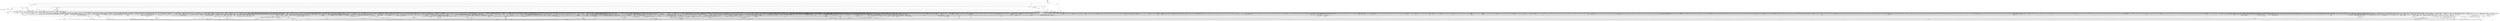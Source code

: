 digraph kerncollapsed {
    "__raw_spin_lock_irq.constprop.0_2" [color="black"];
    "remove_nodes.constprop.0" [color="black"];
    "Indirect call97" [color="black"];
    "__raw_spin_lock_irqsave_17" [color="black"];
    "mast_split_data" [color="black"];
    "kill_device" [color="black"];
    "__raw_spin_unlock_irq_3" [color="black"];
    "Indirect call22" [color="black"];
    "get_file.isra.0" [color="black"];
    "Indirect call39" [color="black"];
    "__init_rwsem" [color="black"];
    "mod_zone_state" [color="black"];
    "test_taint" [color="black"];
    "page_ref_inc_3" [color="black"];
    "rwsem_set_reader_owned" [color="black"];
    "pcpu_chunk_populated" [color="black"];
    "pm_qos_read_value" [color="black"];
    "io_fill_cqe_aux" [color="black"];
    "__sync_icache_dcache" [color="black"];
    "move_queued_task.constprop.0" [color="black"];
    "Indirect call135" [color="black"];
    "ksize" [color="black"];
    "_find_first_zero_bit" [color="black"];
    "io_wq_hash_work" [color="black"];
    "Indirect call32" [color="black"];
    "__raw_write_unlock_irq_4" [color="black"];
    "ktime_get_with_offset" [color="black"];
    "test_ti_thread_flag_4" [color="black"];
    "prepare_to_wait_exclusive" [color="black"];
    "mapping_unmap_writable" [color="black"];
    "irq_get_irq_data" [color="black"];
    "kernfs_release_file.part.0.isra.0" [color="black"];
    "do_raw_spin_lock_24" [color="black"];
    "chacha_block_generic" [color="black"];
    "timer_base.isra.0" [color="black"];
    "set_ptes.constprop.0.isra.0" [color="black"];
    "pcpu_chunk_slot" [color="black"];
    "retain_dentry" [color="black"];
    "__raw_spin_unlock_irq_38" [color="black"];
    "propagate_mnt" [color="black"];
    "is_valid_gup_args" [color="black"];
    "_compound_head_7" [color="black"];
    "__raw_spin_lock_31" [color="black"];
    "list_del_3" [color="black"];
    "pfn_valid_2" [color="black"];
    "sve_get_vl" [color="black"];
    "mte_update_sctlr_user" [color="black"];
    "d_path" [color="black"];
    "__get_cpu_fpsimd_context" [color="black"];
    "kernel_init_pages" [color="black"];
    "pm_runtime_deactivate_timer" [color="black"];
    "get_cpu_fpsimd_context" [color="black"];
    "__kern_my_cpu_offset_60" [color="black"];
    "arch_get_random_longs" [color="black"];
    "__down_trylock_console_sem.constprop.0" [color="black"];
    "__raw_spin_unlock_irqrestore_11" [color="black"];
    "__skb_set_length_1" [color="black"];
    "security_file_set_fowner" [color="black"];
    "Indirect call58" [color="black"];
    "make_vfsuid" [color="black"];
    "pagefault_enable_2" [color="black"];
    "lockref_put_return" [color="black"];
    "__raw_spin_unlock_irq_23" [color="black"];
    "Indirect call225" [color="black"];
    "pi_state_update_owner" [color="black"];
    "__clear_open_fd" [color="black"];
    "rwsem_set_nonspinnable" [color="black"];
    "__raw_spin_unlock_irq_19" [color="black"];
    "kthread_should_stop" [color="black"];
    "mas_set_height" [color="black"];
    "copy_from_kernel_nofault_allowed" [color="black"];
    "mte_zero_clear_page_tags" [color="black"];
    "__kern_my_cpu_offset_15" [color="black"];
    "mas_set_parent.constprop.0" [color="black"];
    "percpu_counter_add_batch" [color="black"];
    "cpumask_first_and" [color="black"];
    "active_load_balance_cpu_stop" [color="black"];
    "cpus_share_cache" [color="black"];
    "__local_bh_enable_ip" [color="black"];
    "double_rq_lock" [color="black"];
    "__wake_up_bit" [color="black"];
    "_find_next_or_bit" [color="black"];
    "mask_irq" [color="black"];
    "__raw_spin_lock_irq_25" [color="black"];
    "update_group_capacity" [color="black"];
    "__raw_spin_unlock_bh.constprop.0" [color="black"];
    "Indirect call41" [color="black"];
    "mab_shift_right" [color="black"];
    "do_raw_spin_lock_34" [color="black"];
    "Indirect call50" [color="black"];
    "Indirect call40" [color="black"];
    "__kern_my_cpu_offset_70" [color="black"];
    "__raw_spin_unlock_irqrestore_21" [color="black"];
    "pte_mkdirty" [color="black"];
    "cpu_clock_sample" [color="black"];
    "drain_local_pages" [color="black"];
    "steal_suitable_fallback" [color="black"];
    "do_raw_spin_lock_57" [color="black"];
    "__percpu_add_return_case_32_1" [color="black"];
    "prepare_alloc_pages.constprop.0" [color="black"];
    "__kern_my_cpu_offset_79" [color="black"];
    "arch_local_irq_save" [color="black"];
    "folio_activate_fn" [color="black"];
    "debug_locks_off" [color="black"];
    "__get_task_comm" [color="black"];
    "do_raw_spin_lock.constprop.0_13" [color="black"];
    "migrate_disable" [color="black"];
    "group_close_release" [color="black"];
    "__percpu_add_case_32_15" [color="black"];
    "memzero_explicit" [color="black"];
    "__fsnotify_update_child_dentry_flags" [color="black"];
    "task_pid_vnr_1" [color="black"];
    "__raw_spin_unlock_irqrestore_17" [color="black"];
    "__integrity_iint_find" [color="black"];
    "dentry_string_cmp" [color="black"];
    "Indirect call136" [color="black"];
    "dget" [color="black"];
    "__mnt_is_readonly" [color="black"];
    "__percpu_add_case_64.constprop.0_1" [color="black"];
    "__bitmap_equal" [color="black"];
    "nd_alloc_stack" [color="black"];
    "rcu_inkernel_boot_has_ended" [color="black"];
    "xas_load" [color="black"];
    "timer_delete" [color="black"];
    "xas_next_entry.constprop.0" [color="black"];
    "__raw_spin_trylock_1" [color="black"];
    "lru_note_cost_refault" [color="black"];
    "Indirect call33" [color="black"];
    "do_raw_spin_lock_32" [color="black"];
    "do_raw_spin_lock_83" [color="black"];
    "test_ti_thread_flag_10" [color="black"];
    "cleanup_group_ids" [color="black"];
    "sk_memory_allocated_sub" [color="black"];
    "list_del_init_6" [color="black"];
    "gup_folio_next" [color="black"];
    "xas_not_node" [color="black"];
    "vma_interval_tree_remove" [color="black"];
    "__raw_spin_unlock_irqrestore_24" [color="black"];
    "u64_stats_inc" [color="black"];
    "count_vm_event_2" [color="black"];
    "__raw_spin_unlock_irqrestore_29" [color="black"];
    "compact_lock_irqsave" [color="black"];
    "__raw_spin_lock_irq_32" [color="black"];
    "console_trylock" [color="black"];
    "__arch_copy_to_user" [color="black"];
    "____do_softirq" [color="black"];
    "pgattr_change_is_safe" [color="black"];
    "mm_trace_rss_stat" [color="black"];
    "fsnotify_put_sb_connectors" [color="black"];
    "__raw_spin_lock_irqsave_50" [color="black"];
    "Indirect call108" [color="black"];
    "__wake_up_locked_key" [color="black"];
    "need_seqretry" [color="black"];
    "tag_set" [color="black"];
    "__raw_spin_unlock_irq_35" [color="black"];
    "test_ti_thread_flag_7" [color="black"];
    "Indirect call183" [color="black"];
    "invalid_folio_referenced_vma" [color="black"];
    "rcu_segcblist_add_len" [color="black"];
    "Indirect call156" [color="black"];
    "set_ti_thread_flag_5" [color="black"];
    "lockref_put_or_lock" [color="black"];
    "d_shrink_del" [color="black"];
    "dl_bw_cpus" [color="black"];
    "__gfp_pfmemalloc_flags" [color="black"];
    "Indirect call70" [color="black"];
    "mas_wr_end_piv" [color="black"];
    "ktime_get_coarse_real_ts64" [color="black"];
    "rwsem_read_trylock" [color="black"];
    "cpu_clock_sample_group" [color="black"];
    "inc_rlimit_ucounts" [color="black"];
    "__bitmap_set" [color="black"];
    "do_raw_spin_lock_31" [color="black"];
    "Indirect call220" [color="black"];
    "Indirect call206" [color="black"];
    "__cmpxchg_case_acq_32.constprop.0_13" [color="black"];
    "do_raw_spin_lock_23" [color="black"];
    "__percpu_add_case_32_20" [color="black"];
    "security_sk_free" [color="black"];
    "__kern_my_cpu_offset_18" [color="black"];
    "_find_first_and_bit" [color="black"];
    "____core____" [color="kernel"];
    "__legitimize_mnt" [color="black"];
    "__msecs_to_jiffies" [color="black"];
    "do_raw_spin_lock_9" [color="black"];
    "Indirect call216" [color="black"];
    "Indirect call207" [color="black"];
    "Indirect call99" [color="black"];
    "skb_tailroom_1" [color="black"];
    "kmalloc_size_roundup" [color="black"];
    "hrtimer_forward" [color="black"];
    "Indirect call170" [color="black"];
    "skb_copy_bits" [color="black"];
    "folio_wake_bit" [color="black"];
    "mas_rewalk_if_dead" [color="black"];
    "__d_lookup_rcu_op_compare" [color="black"];
    "io_is_timeout_noseq" [color="black"];
    "spin_lock_irqsave_check_contention" [color="black"];
    "cpumask_and.isra.0_1" [color="black"];
    "do_softirq_own_stack" [color="black"];
    "super_wake" [color="black"];
    "strncpy_from_user" [color="black"];
    "cpudl_set" [color="black"];
    "try_to_take_rt_mutex" [color="black"];
    "fsnotify_grab_connector" [color="black"];
    "arch_tlbbatch_should_defer.constprop.0" [color="black"];
    "__kern_my_cpu_offset_62" [color="black"];
    "dec_rlimit_ucounts" [color="black"];
    "mast_fill_bnode" [color="black"];
    "update_misfit_status" [color="black"];
    "attach_recursive_mnt" [color="black"];
    "__kmem_obj_info" [color="black"];
    "__mutex_trylock_common" [color="black"];
    "irq_work_single" [color="black"];
    "getname_flags" [color="black"];
    "cpumask_and.isra.0_3" [color="black"];
    "__raw_spin_unlock_irq_12" [color="black"];
    "sane_fdtable_size" [color="black"];
    "clear_inode" [color="black"];
    "kthread_is_per_cpu" [color="black"];
    "parent_len" [color="black"];
    "__cmpwait_case_32" [color="black"];
    "arch_local_irq_save_7" [color="black"];
    "skb_headers_offset_update" [color="black"];
    "find_suitable_fallback" [color="black"];
    "path_lookupat" [color="black"];
    "get_cred_1" [color="black"];
    "__raw_spin_unlock_irqrestore_12" [color="black"];
    "__raw_spin_lock_irqsave_23" [color="black"];
    "mnt_get_writers" [color="black"];
    "Indirect call120" [color="black"];
    "__raw_spin_lock_irqsave_32" [color="black"];
    "find_next_bit.constprop.0_1" [color="black"];
    "radix_tree_tag_get" [color="black"];
    "cpumask_weight.constprop.0_5" [color="black"];
    "folio_try_get_rcu" [color="black"];
    "__raw_spin_lock_irqsave.constprop.0_8" [color="black"];
    "queued_read_unlock.constprop.0_2" [color="black"];
    "do_raw_spin_lock_12" [color="black"];
    "folio_nr_pages_4" [color="black"];
    "unreserve_highatomic_pageblock" [color="black"];
    "arch_smp_send_reschedule" [color="black"];
    "__mod_lruvec_state" [color="black"];
    "rcu_gp_is_expedited" [color="black"];
    "_compound_head" [color="black"];
    "cpu_timer_task_rcu" [color="black"];
    "_get_random_bytes" [color="black"];
    "set_swapper_pgd" [color="black"];
    "workingset_test_recent" [color="black"];
    "new_context" [color="black"];
    "__raw_spin_lock_irq_18" [color="black"];
    "redirty_tail_locked" [color="black"];
    "qdisc_qstats_cpu_backlog_dec" [color="black"];
    "__raw_spin_unlock_irqrestore_6" [color="black"];
    "recalc_sigpending" [color="black"];
    "system_supports_mte_1" [color="black"];
    "pagefault_disable" [color="black"];
    "Indirect call150" [color="black"];
    "put_dec" [color="black"];
    "Indirect call218" [color="black"];
    "__raw_spin_unlock_irq_28" [color="black"];
    "siginfo_layout" [color="black"];
    "xas_pause" [color="black"];
    "__raw_spin_lock_24" [color="black"];
    "signalfd_cleanup" [color="black"];
    "list_move_1" [color="black"];
    "__raw_spin_lock_6" [color="black"];
    "xas_retry" [color="black"];
    "__pi_memcmp" [color="black"];
    "test_ti_thread_flag_21" [color="black"];
    "local_bh_enable" [color="black"];
    "put_cpu_fpsimd_context" [color="black"];
    "d_lru_del" [color="black"];
    "task_curr" [color="black"];
    "Indirect call215" [color="black"];
    "sched_asym_prefer" [color="black"];
    "do_raw_spin_lock_72" [color="black"];
    "Indirect call15" [color="black"];
    "pfn_swap_entry_to_page" [color="black"];
    "Indirect call113" [color="black"];
    "__traverse_mounts" [color="black"];
    "sync_rcu_exp_done_unlocked" [color="black"];
    "cpumask_empty_3" [color="black"];
    "do_raw_spin_lock_30" [color="black"];
    "xas_clear_mark" [color="black"];
    "qdisc_qstats_cpu_qlen_dec" [color="black"];
    "Indirect call87" [color="black"];
    "__irq_get_desc_lock" [color="black"];
    "__timer_delete" [color="black"];
    "__disable_irq" [color="black"];
    "mas_prev" [color="black"];
    "find_next_zero_bit_2" [color="black"];
    "security_inode_getxattr" [color="black"];
    "__raw_spin_lock_irqsave_3" [color="black"];
    "zone_watermark_fast.constprop.0" [color="black"];
    "__list_del_entry" [color="black"];
    "futex_hb_waiters_dec" [color="black"];
    "__count_vm_events" [color="black"];
    "find_next_and_bit" [color="black"];
    "nd_jump_root" [color="black"];
    "_prb_commit" [color="black"];
    "mas_set_alloc_req" [color="black"];
    "__raw_spin_unlock_irqrestore_1" [color="black"];
    "rcu_segcblist_init" [color="black"];
    "try_to_unmap_flush_dirty" [color="black"];
    "mas_store_prealloc.part.0" [color="black"];
    "__raw_spin_lock_63" [color="black"];
    "clear_ti_thread_flag_5" [color="black"];
    "kmap_local_page" [color="black"];
    "__add_wait_queue" [color="black"];
    "mutex_can_spin_on_owner" [color="black"];
    "__list_del_entry_1" [color="black"];
    "__futex_queue" [color="black"];
    "mas_wr_new_end" [color="black"];
    "pcpu_init_md_blocks" [color="black"];
    "IS_ERR_OR_NULL_3" [color="black"];
    "is_path_reachable" [color="black"];
    "mntget" [color="black"];
    "Indirect call91" [color="black"];
    "__acct_reclaim_writeback" [color="black"];
    "try_release_thread_stack_to_cache" [color="black"];
    "security_d_instantiate" [color="black"];
    "ktime_add_safe" [color="black"];
    "cpu_online" [color="black"];
    "__balance_callbacks" [color="black"];
    "__raw_spin_lock_irq_26" [color="black"];
    "__update_load_avg_se" [color="black"];
    "__d_lookup_unhash_wake" [color="black"];
    "find_task_by_vpid" [color="black"];
    "task_join_group_stop" [color="black"];
    "plist_add" [color="black"];
    "set_next_entity" [color="black"];
    "sock_rfree" [color="black"];
    "unlock_task_sighand.isra.0_1" [color="black"];
    "this_cpu_has_cap" [color="black"];
    "__var_waitqueue" [color="black"];
    "io_prep_async_link" [color="black"];
    "pvm_determine_end_from_reverse" [color="black"];
    "find_task_by_pid_ns" [color="black"];
    "__kern_my_cpu_offset_44" [color="black"];
    "__raw_spin_lock_irq_31" [color="black"];
    "restore_nameidata" [color="black"];
    "wq_worker_running" [color="black"];
    "exit_rcu" [color="black"];
    "down_read_trylock" [color="black"];
    "list_del_2" [color="black"];
    "wake_up_bit" [color="black"];
    "__kern_my_cpu_offset_38" [color="black"];
    "mas_push_node" [color="black"];
    "llist_del_first" [color="black"];
    "get_arm64_ftr_reg" [color="black"];
    "__isolate_free_page" [color="black"];
    "current_wq_worker" [color="black"];
    "list_splice" [color="black"];
    "__set_task_special" [color="black"];
    "pid_nr_ns" [color="black"];
    "check_preempt_curr" [color="black"];
    "__sk_mem_reduce_allocated" [color="black"];
    "other_cpu_in_panic" [color="black"];
    "io_run_cancel" [color="black"];
    "audit_tree_lookup" [color="black"];
    "__kern_my_cpu_offset_23" [color="black"];
    "data_check_size" [color="black"];
    "mab_no_null_split" [color="black"];
    "Indirect call213" [color="black"];
    "cpu_timer_dequeue" [color="black"];
    "Indirect call123" [color="black"];
    "clear_ti_thread_flag_8" [color="black"];
    "fsnotify_data_inode" [color="black"];
    "double_unlock_balance" [color="black"];
    "percpu_ref_get_many" [color="black"];
    "put_dec_trunc8" [color="black"];
    "__kern_my_cpu_offset_37" [color="black"];
    "__raw_spin_lock_irq_43" [color="black"];
    "__kern_my_cpu_offset_77" [color="black"];
    "kthread_insert_work_sanity_check" [color="black"];
    "Indirect call201" [color="black"];
    "set_ti_thread_flag" [color="black"];
    "mas_adopt_children.isra.0" [color="black"];
    "__cmpxchg_case_mb_32_3" [color="black"];
    "Indirect call6" [color="black"];
    "update_cached_migrate" [color="black"];
    "try_grab_page" [color="black"];
    "__raw_spin_lock_irqsave.constprop.0_7" [color="black"];
    "folio_total_mapcount" [color="black"];
    "Indirect call163" [color="black"];
    "wakeup_kswapd" [color="black"];
    "Indirect call159" [color="black"];
    "vma_interval_tree_augment_propagate" [color="black"];
    "__remove_inode_hash" [color="black"];
    "rcu_segcblist_advance" [color="black"];
    "node_dirty_ok" [color="black"];
    "hlist_bl_lock" [color="black"];
    "Indirect call173" [color="black"];
    "prb_final_commit" [color="black"];
    "__find_vmap_area.constprop.0" [color="black"];
    "do_raw_spin_lock_11" [color="black"];
    "sched_cgroup_fork" [color="black"];
    "__kern_my_cpu_offset_4" [color="black"];
    "mab_set_b_end" [color="black"];
    "anon_vma_interval_tree_iter_next" [color="black"];
    "anon_vma_interval_tree_pre_update_vma" [color="black"];
    "mas_new_ma_node" [color="black"];
    "update_load_avg" [color="black"];
    "__reset_isolation_pfn" [color="black"];
    "tty_audit_fork" [color="black"];
    "__raw_spin_lock_irq_19" [color="black"];
    "update_dl_rq_load_avg" [color="black"];
    "rb_erase_cached.isra.0" [color="black"];
    "__raw_spin_lock_14" [color="black"];
    "get_file" [color="black"];
    "do_raw_spin_lock_44" [color="black"];
    "__irq_domain_activate_irq" [color="black"];
    "__cmpwait_case_32_1" [color="black"];
    "clear_nonspinnable" [color="black"];
    "may_write_xattr" [color="black"];
    "__wake_up_pollfree" [color="black"];
    "__cmpxchg_case_acq_32.constprop.0_10" [color="black"];
    "__sw_hweight32" [color="black"];
    "Indirect call34" [color="black"];
    "inode_to_bdi" [color="black"];
    "__raw_spin_lock_irq.constprop.0_1" [color="black"];
    "pte_to_swp_entry_2" [color="black"];
    "__cmpxchg_case_mb_32_4" [color="black"];
    "__cmpxchg_case_rel_32" [color="black"];
    "audit_mark_compare" [color="black"];
    "rcu_stall_is_suppressed" [color="black"];
    "__percpu_add_case_32_13" [color="black"];
    "count_mounts" [color="black"];
    "__timer_delete_sync" [color="black"];
    "queued_read_lock_slowpath" [color="black"];
    "__xchg_case_mb_32.constprop.0" [color="black"];
    "mas_data_end" [color="black"];
    "smp_call_function_many" [color="black"];
    "do_raw_spin_lock.constprop.0_6" [color="black"];
    "mas_pause" [color="black"];
    "mod_node_state" [color="black"];
    "task_rq_lock" [color="black"];
    "Indirect call200" [color="black"];
    "arch_teardown_dma_ops" [color="black"];
    "__reuseport_detach_closed_sock" [color="black"];
    "handle_dots" [color="black"];
    "compaction_suitable" [color="black"];
    "cpu_online_2" [color="black"];
    "skb_cloned" [color="black"];
    "security_release_secctx" [color="black"];
    "security_audit_rule_match" [color="black"];
    "do_raw_spin_lock_8" [color="black"];
    "do_raw_spin_lock.constprop.0_3" [color="black"];
    "__percpu_counter_sum" [color="black"];
    "__flow_hash_from_keys" [color="black"];
    "__dev_fwnode" [color="black"];
    "__printk_cpu_sync_put" [color="black"];
    "skb_zcopy_downgrade_managed" [color="black"];
    "Indirect call81" [color="black"];
    "rb_prev" [color="black"];
    "tick_get_broadcast_device" [color="black"];
    "io_wq_exit_start" [color="black"];
    "futex_q_unlock" [color="black"];
    "inode_owner_or_capable" [color="black"];
    "files_lookup_fd_raw" [color="black"];
    "next_signal" [color="black"];
    "lru_add_fn" [color="black"];
    "__futex_unqueue" [color="black"];
    "maybe_mkwrite.isra.0" [color="black"];
    "__percpu_add_case_32_7" [color="black"];
    "select_collect" [color="black"];
    "__raw_spin_unlock_irqrestore_3" [color="black"];
    "get_page" [color="black"];
    "Indirect call100" [color="black"];
    "flush_signal_handlers" [color="black"];
    "gup_must_unshare" [color="black"];
    "pcpu_post_unmap_tlb_flush" [color="black"];
    "space_used" [color="black"];
    "mnt_dec_writers" [color="black"];
    "__d_drop" [color="black"];
    "__tlb_reset_range" [color="black"];
    "find_next_bit.constprop.0_21" [color="black"];
    "decay_load" [color="black"];
    "_compound_head_4" [color="black"];
    "__raw_spin_trylock" [color="black"];
    "pick_next_pushable_dl_task" [color="black"];
    "__raw_spin_unlock_irqrestore_32" [color="black"];
    "access_ok_14" [color="black"];
    "__set_close_on_exec.isra.0" [color="black"];
    "set_load_weight" [color="black"];
    "rt_mutex_setprio" [color="black"];
    "qdisc_maybe_clear_missed" [color="black"];
    "tag_get" [color="black"];
    "find_lock_later_rq" [color="black"];
    "lookup_mnt" [color="black"];
    "access_ok_12" [color="black"];
    "Indirect call12" [color="black"];
    "set_tsk_need_resched" [color="black"];
    "Indirect call128" [color="black"];
    "do_softirq" [color="black"];
    "__raw_spin_lock_irq_5" [color="black"];
    "__io_put_kbuf" [color="black"];
    "io_poll_find.constprop.0" [color="black"];
    "pfn_valid_1" [color="black"];
    "put_prev_task" [color="black"];
    "load_unaligned_zeropad" [color="black"];
    "sched_post_fork" [color="black"];
    "pud_set_huge" [color="black"];
    "cd_forget" [color="black"];
    "find_next_bit_17" [color="black"];
    "io_put_kbuf_comp.isra.0" [color="black"];
    "arch_local_irq_restore_2" [color="black"];
    "tty_driver_name" [color="black"];
    "sync_exp_work_done" [color="black"];
    "req_set_fail" [color="black"];
    "list_del_init_7" [color="black"];
    "__kern_my_cpu_offset_29" [color="black"];
    "do_raw_spin_lock_37" [color="black"];
    "skb_flow_get_icmp_tci" [color="black"];
    "io_poll_remove_entries" [color="black"];
    "__kern_my_cpu_offset_35" [color="black"];
    "__skb_dequeue_3" [color="black"];
    "timer_delete_hook" [color="black"];
    "security_secid_to_secctx" [color="black"];
    "folio_mapping" [color="black"];
    "clear_ti_thread_flag_6" [color="black"];
    "Indirect call96" [color="black"];
    "legitimize_links" [color="black"];
    "__raw_spin_unlock_irqrestore_9" [color="black"];
    "generic_exec_single" [color="black"];
    "fill_contig_page_info" [color="black"];
    "should_zap_page" [color="black"];
    "kmap_atomic_1" [color="black"];
    "Indirect call195" [color="black"];
    "zone_watermark_ok" [color="black"];
    "page_ref_add_1" [color="black"];
    "kobj_child_ns_ops" [color="black"];
    "__cmpxchg_case_mb_64_1" [color="black"];
    "zone_watermark_ok_safe" [color="black"];
    "rt_mutex_futex_trylock" [color="black"];
    "__raw_spin_lock_30" [color="black"];
    "__anon_vma_interval_tree_augment_propagate" [color="black"];
    "put_ldops.constprop.0" [color="black"];
    "capable_wrt_inode_uidgid" [color="black"];
    "cpumask_any_distribute" [color="black"];
    "memset" [color="black"];
    "prepend" [color="black"];
    "__raw_read_lock.constprop.0_5" [color="black"];
    "folio_mapped" [color="black"];
    "Indirect call57" [color="black"];
    "__raw_spin_lock_49" [color="black"];
    "arch_local_irq_save_4" [color="black"];
    "__io_acct_run_queue" [color="black"];
    "add_timer" [color="black"];
    "__cmpwait_case_32_3" [color="black"];
    "show_mem_node_skip" [color="black"];
    "finish_swait" [color="black"];
    "post_ttbr_update_workaround" [color="black"];
    "__raw_spin_unlock_irq_7" [color="black"];
    "cpu_online_1" [color="black"];
    "exit_oom_victim" [color="black"];
    "Indirect call106" [color="black"];
    "__raw_spin_unlock_irq_36" [color="black"];
    "u64_stats_add_2" [color="black"];
    "cpupri_set" [color="black"];
    "__cmpxchg_case_acq_32.constprop.0_6" [color="black"];
    "_find_next_and_bit" [color="black"];
    "Indirect call121" [color="black"];
    "__kern_my_cpu_offset_61" [color="black"];
    "__raw_spin_lock_irqsave_11" [color="black"];
    "tick_get_broadcast_mask" [color="black"];
    "node_page_state_add" [color="black"];
    "prep_new_page" [color="black"];
    "free_unref_page_commit" [color="black"];
    "folio_test_uptodate" [color="black"];
    "update_dl_migration" [color="black"];
    "propagate_one" [color="black"];
    "lockref_get_not_dead" [color="black"];
    "__skb_flow_get_ports" [color="black"];
    "__reuseport_detach_sock.isra.0" [color="black"];
    "cpumask_weight" [color="black"];
    "pud_clear_huge" [color="black"];
    "defer_console_output" [color="black"];
    "Indirect call54" [color="black"];
    "tlb_flush_1" [color="black"];
    "__wake_up_parent" [color="black"];
    "Indirect call63" [color="black"];
    "do_init_timer.constprop.0" [color="black"];
    "get_mm_exe_file" [color="black"];
    "__cmpxchg_case_64.isra.0" [color="black"];
    "tlb_flush" [color="black"];
    "do_raw_spin_lock_93" [color="black"];
    "audit_alloc_name" [color="black"];
    "hlist_del_init" [color="black"];
    "xas_error.isra.0" [color="black"];
    "Indirect call230" [color="black"];
    "reusable_anon_vma" [color="black"];
    "pcpu_update_empty_pages" [color="black"];
    "console_verbose" [color="black"];
    "__raw_spin_lock_irqsave_22" [color="black"];
    "__raw_spin_lock" [color="black"];
    "Indirect call126" [color="black"];
    "detach_entity_load_avg" [color="black"];
    "rcu_seq_set_state" [color="black"];
    "Indirect call222" [color="black"];
    "pte_offset_kernel.isra.0" [color="black"];
    "io_cqring_wake" [color="black"];
    "folio_account_cleaned" [color="black"];
    "rcu_seq_end" [color="black"];
    "kill_super_notify" [color="black"];
    "mas_next_setup.constprop.0" [color="black"];
    "d_alloc_parallel" [color="black"];
    "__percpu_add_case_64_4" [color="black"];
    "unlock_mount_hash" [color="black"];
    "mte_clear_page_tags" [color="black"];
    "do_raw_spin_lock_45" [color="black"];
    "audit_gid_comparator" [color="black"];
    "kick_process" [color="black"];
    "get_task_exe_file" [color="black"];
    "skb_frag_ref" [color="black"];
    "raw_spin_rq_unlock" [color="black"];
    "get_group_info.isra.0" [color="black"];
    "blake2s.constprop.0" [color="black"];
    "current_is_kswapd" [color="black"];
    "Indirect call219" [color="black"];
    "__cmpxchg_case_mb_64_7" [color="black"];
    "__wake_q_add" [color="black"];
    "iov_iter_revert" [color="black"];
    "access_ok_39" [color="black"];
    "dequeue_load_avg" [color="black"];
    "wb_has_dirty_io" [color="black"];
    "fatal_signal_pending" [color="black"];
    "fsnotify_group_assert_locked" [color="black"];
    "compound_order" [color="black"];
    "Indirect call157" [color="black"];
    "__audit_uring_entry" [color="black"];
    "__cmpxchg_case_acq_32.constprop.0_7" [color="black"];
    "add_nr_running" [color="black"];
    "add_timer_on" [color="black"];
    "mas_next_sibling" [color="black"];
    "__raw_spin_lock_23" [color="black"];
    "inode_cgwb_move_to_attached" [color="black"];
    "enqueue_timer" [color="black"];
    "get_data" [color="black"];
    "__finish_swait" [color="black"];
    "__raw_spin_lock_54" [color="black"];
    "ma_data_end" [color="black"];
    "__dput_to_list" [color="black"];
    "fpsimd_save_state" [color="black"];
    "count_vm_events_2" [color="black"];
    "device_match_devt" [color="black"];
    "Indirect call72" [color="black"];
    "__d_lookup" [color="black"];
    "__raw_spin_lock_irqsave_7" [color="black"];
    "Indirect call17" [color="black"];
    "set_ptes.constprop.0.isra.0_1" [color="black"];
    "workingset_activation" [color="black"];
    "__wb_update_bandwidth.constprop.0" [color="black"];
    "__kern_my_cpu_offset_51" [color="black"];
    "Indirect call101" [color="black"];
    "xa_mk_value" [color="black"];
    "first_online_pgdat" [color="black"];
    "Indirect call146" [color="black"];
    "drop_links" [color="black"];
    "csum_partial_ext" [color="black"];
    "__raw_spin_lock_irq" [color="black"];
    "do_raw_spin_lock_14" [color="black"];
    "__cmpxchg_case_mb_64_2" [color="black"];
    "__dl_clear_params" [color="black"];
    "audit_dummy_context_1" [color="black"];
    "path_is_under" [color="black"];
    "__hlist_del" [color="black"];
    "list_del_init_8" [color="black"];
    "Indirect call55" [color="black"];
    "page_ref_inc_6" [color="black"];
    "data_alloc" [color="black"];
    "d_revalidate" [color="black"];
    "__cmpxchg_case_acq_64_1" [color="black"];
    "zone_page_state_snapshot.constprop.0" [color="black"];
    "Indirect call176" [color="black"];
    "se_weight.isra.0" [color="black"];
    "do_raw_spin_lock_61" [color="black"];
    "cpumask_any_and_distribute" [color="black"];
    "__raw_spin_lock_irqsave_39" [color="black"];
    "oom_unkillable_task.isra.0" [color="black"];
    "__task_pid_nr_ns" [color="black"];
    "__fswab32_10" [color="black"];
    "prepare_to_wait" [color="black"];
    "attach_task" [color="black"];
    "__raw_write_unlock_irq_5" [color="black"];
    "xattr_resolve_name" [color="black"];
    "__raw_spin_lock_irqsave_34" [color="black"];
    "do_raw_spin_lock_60" [color="black"];
    "find_next_and_bit.constprop.0" [color="black"];
    "lowest_in_progress" [color="black"];
    "__bitmap_and" [color="black"];
    "__peernet2id" [color="black"];
    "mapping_shrinkable" [color="black"];
    "req_set_fail_3" [color="black"];
    "notifier_call_chain" [color="black"];
    "get_next_ino" [color="black"];
    "__skb_checksum" [color="black"];
    "page_vma_mapped_walk_done_1" [color="black"];
    "fpsimd_preserve_current_state" [color="black"];
    "Indirect call25" [color="black"];
    "hrtimer_start_range_ns" [color="black"];
    "mas_max_gap" [color="black"];
    "grow_tree_refs" [color="black"];
    "init_multi_vma_prep" [color="black"];
    "vm_unacct_memory_1" [color="black"];
    "is_posix_acl_xattr" [color="black"];
    "skb_zcopy" [color="black"];
    "purge_fragmented_block" [color="black"];
    "allow_write_access" [color="black"];
    "pmd_install" [color="black"];
    "__irq_startup" [color="black"];
    "vfsgid_in_group_p" [color="black"];
    "_compound_head_13" [color="black"];
    "rcu_jiffies_till_stall_check" [color="black"];
    "page_ref_dec_and_test_2" [color="black"];
    "__fget_light" [color="black"];
    "workingset_age_nonresident" [color="black"];
    "timespec64_equal" [color="black"];
    "kthread_probe_data" [color="black"];
    "arch_local_irq_disable_2" [color="black"];
    "__kern_my_cpu_offset_25" [color="black"];
    "sched_clock_cpu" [color="black"];
    "gup_signal_pending" [color="black"];
    "rcu_accelerate_cbs" [color="black"];
    "clear_siginfo" [color="black"];
    "bump_cpu_timer" [color="black"];
    "skip_atoi" [color="black"];
    "mapping_allow_writable" [color="black"];
    "is_software_node" [color="black"];
    "path_getxattr" [color="black"];
    "mtree_range_walk" [color="black"];
    "__raw_spin_lock_52" [color="black"];
    "__raw_spin_unlock_irqrestore_5" [color="black"];
    "lru_lazyfree_fn" [color="black"];
    "inactive_is_low.constprop.0" [color="black"];
    "__xchg_case_64.constprop.0" [color="black"];
    "page_ref_dec_and_test" [color="black"];
    "flush_tlb_mm" [color="black"];
    "clear_ti_thread_flag" [color="black"];
    "__preempt_count_sub" [color="black"];
    "Indirect call20" [color="black"];
    "Indirect call143" [color="black"];
    "skb_zcopy_clear" [color="black"];
    "irq_disable" [color="black"];
    "find_first_bit_1" [color="black"];
    "min_deadline_cb_rotate" [color="black"];
    "arch_irq_work_raise" [color="black"];
    "pm_runtime_get_noresume" [color="black"];
    "__wake_up_common" [color="black"];
    "ktime_get_mono_fast_ns" [color="black"];
    "down_trylock" [color="black"];
    "folio_trylock" [color="black"];
    "io_wq_get_acct" [color="black"];
    "find_next_bit_15" [color="black"];
    "Indirect call110" [color="black"];
    "__raw_spin_lock_irqsave_41" [color="black"];
    "prb_first_valid_seq" [color="black"];
    "folio_mapped_1" [color="black"];
    "do_raw_spin_lock_86" [color="black"];
    "tty_update_time" [color="black"];
    "__attach_mnt" [color="black"];
    "arch_local_irq_restore_3" [color="black"];
    "__pick_first_entity" [color="black"];
    "mte_sync_tags" [color="black"];
    "set_pageblock_migratetype" [color="black"];
    "flush_dcache_folio" [color="black"];
    "Indirect call69" [color="black"];
    "get_task_mm" [color="black"];
    "errseq_sample" [color="black"];
    "Indirect call141" [color="black"];
    "get_new_cred" [color="black"];
    "getxattr" [color="black"];
    "percpu_ref_get_many.constprop.0" [color="black"];
    "security_task_getsecid_obj" [color="black"];
    "__d_lookup_unhash" [color="black"];
    "d_is_dir.isra.0_1" [color="black"];
    "find_next_zero_bit_1" [color="black"];
    "__cmpxchg_case_8" [color="black"];
    "mas_pop_node" [color="black"];
    "__raw_spin_unlock_irq" [color="black"];
    "is_vmalloc_addr" [color="black"];
    "dev_pm_disable_wake_irq_check" [color="black"];
    "timer_delete_sync" [color="black"];
    "fpsimd_save" [color="black"];
    "__fdget_raw" [color="black"];
    "find_buddy_page_pfn" [color="black"];
    "__cmpxchg_case_acq_32" [color="black"];
    "tk_xtime.constprop.0" [color="black"];
    "xas_find_conflict" [color="black"];
    "tty_port_kopened" [color="black"];
    "mnt_set_mountpoint" [color="black"];
    "pagefault_enable_1" [color="black"];
    "wants_signal" [color="black"];
    "Indirect call82" [color="black"];
    "vm_stat_account" [color="black"];
    "__raw_spin_lock_12" [color="black"];
    "mas_alloc_req.isra.0" [color="black"];
    "clear_page" [color="black"];
    "do_raw_spin_lock_97" [color="black"];
    "convert_prio" [color="black"];
    "__percpu_add_case_32_1" [color="black"];
    "select_collect2" [color="black"];
    "fatal_signal_pending_5" [color="black"];
    "unmask_irq" [color="black"];
    "do_raw_spin_lock_1" [color="black"];
    "__nr_to_section" [color="black"];
    "arch_local_irq_restore" [color="black"];
    "sock_flag.constprop.0" [color="black"];
    "tcp_get_info_chrono_stats" [color="black"];
    "Indirect call16" [color="black"];
    "pcpu_page_idx" [color="black"];
    "rseq_migrate" [color="black"];
    "clear_buddies.isra.0" [color="black"];
    "folio_evictable_1" [color="black"];
    "find_next_bit_13" [color="black"];
    "Indirect call138" [color="black"];
    "folio_nr_pages_2" [color="black"];
    "io_cancel_task_cb" [color="black"];
    "_atomic_dec_and_lock_irqsave" [color="black"];
    "__count_vm_events_3" [color="black"];
    "sock_flag_3" [color="black"];
    "__d_lookup_rcu" [color="black"];
    "__raw_spin_lock_irqsave_18" [color="black"];
    "__cmpxchg_case_acq_32.constprop.0_16" [color="black"];
    "__init_waitqueue_head" [color="black"];
    "pick_next_task_idle" [color="black"];
    "wb_stat_error" [color="black"];
    "crng_fast_key_erasure" [color="black"];
    "memblock_is_map_memory" [color="black"];
    "io_match_task_safe" [color="black"];
    "dev_driver_string" [color="black"];
    "wake_up_klogd" [color="black"];
    "__raw_spin_lock_27" [color="black"];
    "__kern_my_cpu_offset_76" [color="black"];
    "Indirect call102" [color="black"];
    "__wake_up_common_lock" [color="black"];
    "vma_needs_dirty_tracking" [color="black"];
    "change_page_range" [color="black"];
    "__cmpxchg_case_acq_32.constprop.0_15" [color="black"];
    "mast_ascend" [color="black"];
    "bit_waitqueue" [color="black"];
    "Indirect call0" [color="black"];
    "sme_save_state" [color="black"];
    "__percpu_add_case_32_8" [color="black"];
    "dl_clear_overload.part.0" [color="black"];
    "mm_counter_file" [color="black"];
    "should_failslab" [color="black"];
    "__d_instantiate" [color="black"];
    "d_shrink_add" [color="black"];
    "atime_needs_update" [color="black"];
    "security_audit_rule_free" [color="black"];
    "find_next_bit.constprop.0_8" [color="black"];
    "do_raw_spin_lock_15" [color="black"];
    "flush_tlb_kernel_range" [color="black"];
    "arch_local_irq_restore_1" [color="black"];
    "mas_is_err" [color="black"];
    "__cmpxchg_case_acq_32.constprop.0_2" [color="black"];
    "__raw_spin_unlock_irqrestore_8" [color="black"];
    "fsnotify" [color="black"];
    "dequeue_task" [color="black"];
    "mtree_load" [color="black"];
    "file_ns_capable" [color="black"];
    "page_ref_inc_2" [color="black"];
    "_task_util_est" [color="black"];
    "__percpu_add_case_64.constprop.0_3" [color="black"];
    "hlist_del_init_2" [color="black"];
    "desc_read_finalized_seq" [color="black"];
    "pgdat_balanced" [color="black"];
    "xas_result" [color="black"];
    "inode_lru_list_del" [color="black"];
    "this_cpu_has_cap.part.0" [color="black"];
    "rcu_seq_snap" [color="black"];
    "pcpu_next_fit_region.constprop.0" [color="black"];
    "__cmpxchg_case_mb_32_2" [color="black"];
    "__count_vm_events_1" [color="black"];
    "find_next_bit_6" [color="black"];
    "find_vm_area" [color="black"];
    "Indirect call19" [color="black"];
    "__wb_calc_thresh" [color="black"];
    "try_to_unmap_flush" [color="black"];
    "Indirect call153" [color="black"];
    "process_shares_mm" [color="black"];
    "req_ref_put_and_test" [color="black"];
    "__skb_zcopy_downgrade_managed" [color="black"];
    "__raw_spin_lock_irqsave.constprop.0_2" [color="black"];
    "__smp_call_single_queue" [color="black"];
    "__io_put_kbuf_list" [color="black"];
    "next_online_pgdat" [color="black"];
    "mas_put_in_tree" [color="black"];
    "__raw_spin_trylock_4" [color="black"];
    "mab_mas_cp" [color="black"];
    "__cmpxchg_case_mb_32_10" [color="black"];
    "timer_wait_running" [color="black"];
    "rb_insert_color" [color="black"];
    "__raw_spin_lock_irq_41" [color="black"];
    "peernet2id" [color="black"];
    "posix_cpu_timer_rearm" [color="black"];
    "Indirect call90" [color="black"];
    "pageblock_pfn_to_page" [color="black"];
    "fragmentation_index" [color="black"];
    "pcpu_size_to_slot" [color="black"];
    "bsearch" [color="black"];
    "__raw_spin_lock_irqsave_12" [color="black"];
    "__cmpxchg_case_acq_32.constprop.0_8" [color="black"];
    "mas_prev_setup.constprop.0" [color="black"];
    "vma_interval_tree_insert" [color="black"];
    "__dl_add" [color="black"];
    "mte_parent_slot" [color="black"];
    "page_mapping" [color="black"];
    "link_path_walk" [color="black"];
    "Indirect call53" [color="black"];
    "Indirect call4" [color="black"];
    "Indirect call182" [color="black"];
    "rcu_gpnum_ovf" [color="black"];
    "Indirect call171" [color="black"];
    "netlink_lock_table" [color="black"];
    "check_stable_address_space" [color="black"];
    "qdisc_qstats_cpu_qlen_inc" [color="black"];
    "io_cancel_req_match" [color="black"];
    "__arch_copy_from_user" [color="black"];
    "folio_add_new_anon_rmap" [color="black"];
    "__raw_spin_lock_irq_35" [color="black"];
    "__fprop_add_percpu_max" [color="black"];
    "io_acct_cancel_pending_work" [color="black"];
    "__raw_spin_lock_irq_34" [color="black"];
    "filename_lookup" [color="black"];
    "chacha_permute" [color="black"];
    "__cmpxchg_case_mb_32_8" [color="black"];
    "mas_next_range" [color="black"];
    "__anon_vma_interval_tree_augment_rotate" [color="black"];
    "test_and_set_bit_lock.constprop.0" [color="black"];
    "is_cpu_allowed" [color="black"];
    "int_sqrt" [color="black"];
    "Indirect call155" [color="black"];
    "system_supports_generic_auth" [color="black"];
    "user_path_at_empty" [color="black"];
    "resched_curr" [color="black"];
    "raw_spin_rq_lock" [color="black"];
    "folio_trylock_2" [color="black"];
    "__mutex_init" [color="black"];
    "fsnotify_update_flags" [color="black"];
    "Indirect call199" [color="black"];
    "mod_zone_page_state" [color="black"];
    "folio_size" [color="black"];
    "membarrier_update_current_mm" [color="black"];
    "inode_add_lru" [color="black"];
    "Indirect call210" [color="black"];
    "check_cb_ovld_locked" [color="black"];
    "get_sd_balance_interval" [color="black"];
    "__cmpxchg_case_acq_32.constprop.0_21" [color="black"];
    "rcu_seq_end_1" [color="black"];
    "capacity_of" [color="black"];
    "Indirect call223" [color="black"];
    "posix_cpu_timers_exit_group" [color="black"];
    "__prepare_to_swait" [color="black"];
    "__cmpxchg_case_mb_64_6" [color="black"];
    "deny_write_access.isra.0" [color="black"];
    "do_raw_spin_lock_63" [color="black"];
    "system_supports_mte" [color="black"];
    "Indirect call161" [color="black"];
    "commit_tree" [color="black"];
    "__raw_spin_lock_19" [color="black"];
    "shrink_lock_dentry" [color="black"];
    "__wake_up_klogd.part.0" [color="black"];
    "ttwu_queue_wakelist" [color="black"];
    "__raw_spin_unlock_irq_45" [color="black"];
    "xas_start" [color="black"];
    "arch_timer_evtstrm_available" [color="black"];
    "audit_rate_check.part.0" [color="black"];
    "sb_clear_inode_writeback" [color="black"];
    "qdisc_run_begin" [color="black"];
    "try_check_zero" [color="black"];
    "kernfs_get" [color="black"];
    "test_ti_thread_flag_22" [color="black"];
    "percpu_ref_put_many.constprop.0" [color="black"];
    "irq_to_desc" [color="black"];
    "leave_rcu" [color="black"];
    "__bitmap_intersects" [color="black"];
    "mas_allocated.isra.0" [color="black"];
    "arm_smccc_1_1_get_conduit" [color="black"];
    "Indirect call11" [color="black"];
    "clear_bit_unlock.constprop.0" [color="black"];
    "__raw_spin_lock_41" [color="black"];
    "set_area_direct_map" [color="black"];
    "__rt_mutex_slowtrylock" [color="black"];
    "__raw_read_unlock.constprop.0" [color="black"];
    "Indirect call117" [color="black"];
    "__percpu_add_case_32_21" [color="black"];
    "timerqueue_iterate_next" [color="black"];
    "put_tree_ref" [color="black"];
    "rcu_segcblist_ready_cbs" [color="black"];
    "__raw_spin_unlock_irqrestore" [color="black"];
    "Indirect call112" [color="black"];
    "do_raw_spin_lock_51" [color="black"];
    "find_later_rq" [color="black"];
    "d_lookup_done" [color="black"];
    "rcu_segcblist_inc_len" [color="black"];
    "__posix_timers_find" [color="black"];
    "Indirect call221" [color="black"];
    "__raw_spin_unlock_irq_20" [color="black"];
    "d_flags_for_inode" [color="black"];
    "irq_work_queue" [color="black"];
    "do_raw_spin_lock_64" [color="black"];
    "Indirect call42" [color="black"];
    "Indirect call205" [color="black"];
    "Indirect call179" [color="black"];
    "Indirect call217" [color="black"];
    "pde_subdir_first" [color="black"];
    "_double_lock_balance" [color="black"];
    "do_raw_spin_lock_80" [color="black"];
    "llist_add_batch" [color="black"];
    "__raw_spin_lock_irq_7" [color="black"];
    "rpm_check_suspend_allowed" [color="black"];
    "fetch_robust_entry" [color="black"];
    "count_vm_events" [color="black"];
    "mast_spanning_rebalance.isra.0" [color="black"];
    "will_become_orphaned_pgrp" [color="black"];
    "get_cred" [color="black"];
    "find_first_bit_3" [color="black"];
    "__clear_close_on_exec.isra.0" [color="black"];
    "tk_clock_read" [color="black"];
    "inode_permission" [color="black"];
    "mte_dead_walk" [color="black"];
    "Indirect call46" [color="black"];
    "percpu_counter_set" [color="black"];
    "__update_gt_cputime" [color="black"];
    "radix_tree_lookup" [color="black"];
    "d_same_name" [color="black"];
    "entity_eligible" [color="black"];
    "nsec_to_clock_t" [color="black"];
    "__raw_spin_lock_irqsave_15" [color="black"];
    "tlb_flush_mmu_tlbonly_1" [color="black"];
    "post_init_entity_util_avg" [color="black"];
    "try_to_unlazy_next" [color="black"];
    "rb_next" [color="black"];
    "io_wq_work_match_all" [color="black"];
    "pte_to_swp_entry" [color="black"];
    "folio_mark_dirty" [color="black"];
    "set_pfnblock_flags_mask" [color="black"];
    "__cmpxchg_case_acq_32.constprop.0" [color="black"];
    "__efistub_caches_clean_inval_pou" [color="black"];
    "folio_pfn" [color="black"];
    "pde_subdir_find" [color="black"];
    "arm64_kernel_unmapped_at_el0_3" [color="black"];
    "mas_parent_type" [color="black"];
    "posix_cputimers_group_init" [color="black"];
    "dl_task_is_earliest_deadline" [color="black"];
    "Indirect call1" [color="black"];
    "attach_pid" [color="black"];
    "rcu_segcblist_enqueue" [color="black"];
    "__cmpxchg_case_acq_64" [color="black"];
    "skb_may_tx_timestamp.part.0" [color="black"];
    "ptrauth_keys_install_user" [color="black"];
    "__raw_spin_lock_22" [color="black"];
    "pm_qos_update_flags" [color="black"];
    "__raw_spin_lock_irqsave_21" [color="black"];
    "mutex_is_locked" [color="black"];
    "Indirect call28" [color="black"];
    "irq_chip_retrigger_hierarchy" [color="black"];
    "Indirect call203" [color="black"];
    "inode_io_list_del" [color="black"];
    "__mnt_want_write" [color="black"];
    "Indirect call75" [color="black"];
    "mas_wr_store_setup" [color="black"];
    "io_poll_get_ownership" [color="black"];
    "Indirect call77" [color="black"];
    "mnt_get_count" [color="black"];
    "folio_evictable" [color="black"];
    "anon_vma_interval_tree_remove" [color="black"];
    "xas_reload" [color="black"];
    "kmalloc_slab" [color="black"];
    "__raw_spin_lock_4" [color="black"];
    "security_sock_rcv_skb" [color="black"];
    "__raw_spin_unlock_irqrestore_15" [color="black"];
    "osq_unlock" [color="black"];
    "net_eq_idr" [color="black"];
    "dev_to_swnode" [color="black"];
    "first_zones_zonelist_1" [color="black"];
    "check_and_switch_context" [color="black"];
    "Indirect call29" [color="black"];
    "__raw_spin_unlock_irqrestore_14" [color="black"];
    "Indirect call52" [color="black"];
    "do_raw_spin_lock_69" [color="black"];
    "d_set_d_op" [color="black"];
    "rcu_poll_gp_seq_end" [color="black"];
    "__kern_my_cpu_offset_89" [color="black"];
    "posixtimer_rearm" [color="black"];
    "next_mnt" [color="black"];
    "avg_vruntime" [color="black"];
    "strnlen" [color="black"];
    "__cmpxchg_case_mb_64" [color="black"];
    "__raw_spin_lock_irqsave_51" [color="black"];
    "__cmpxchg_case_mb_32.constprop.0" [color="black"];
    "kernfs_name_hash" [color="black"];
    "sub_running_bw.isra.0" [color="black"];
    "__raw_spin_lock_irq_6" [color="black"];
    "__cmpxchg_case_acq_32.constprop.0_4" [color="black"];
    "find_next_bit.constprop.0_5" [color="black"];
    "Indirect call80" [color="black"];
    "__raw_spin_unlock_irq.constprop.0_2" [color="black"];
    "do_raw_spin_lock_38" [color="black"];
    "add_wait_queue" [color="black"];
    "__wait_for_common" [color="black"];
    "__raw_spin_lock_26" [color="black"];
    "internal_add_timer" [color="black"];
    "virt_to_slab" [color="black"];
    "lockref_get_not_zero" [color="black"];
    "__raw_spin_unlock_irq_4" [color="black"];
    "ktime_get" [color="black"];
    "split_page" [color="black"];
    "srcu_funnel_exp_start" [color="black"];
    "__put_cpu_fpsimd_context" [color="black"];
    "__raw_write_lock_irq.constprop.0" [color="black"];
    "Indirect call164" [color="black"];
    "Indirect call192" [color="black"];
    "ptep_clear_flush" [color="black"];
    "__preempt_count_add.constprop.0_1" [color="black"];
    "Indirect call197" [color="black"];
    "__printk_safe_enter" [color="black"];
    "io_schedule_prepare" [color="black"];
    "Indirect call64" [color="black"];
    "path_init" [color="black"];
    "update_sctlr_el1" [color="black"];
    "mas_leaf_max_gap" [color="black"];
    "Indirect call168" [color="black"];
    "sched_clock" [color="black"];
    "add_wait_queue_exclusive" [color="black"];
    "__inode_add_lru" [color="black"];
    "hrtimer_cancel" [color="black"];
    "class_raw_spinlock_irqsave_destructor" [color="black"];
    "wb_dirty_limits" [color="black"];
    "__kern_my_cpu_offset_14" [color="black"];
    "next_group" [color="black"];
    "__pageblock_pfn_to_page" [color="black"];
    "get_arm64_ftr_reg_nowarn" [color="black"];
    "strscpy_pad" [color="black"];
    "is_bad_inode" [color="black"];
    "Indirect call122" [color="black"];
    "fast_dput" [color="black"];
    "invalid_mkclean_vma" [color="black"];
    "__kern_my_cpu_offset_133" [color="black"];
    "flush_tlb_mm_1" [color="black"];
    "folio_isolate_lru" [color="black"];
    "pcpu_chunk_refresh_hint" [color="black"];
    "arch_local_irq_save_8" [color="black"];
    "do_raw_spin_lock_99" [color="black"];
    "__raw_spin_trylock_5" [color="black"];
    "test_ti_thread_flag_6" [color="black"];
    "xas_update.isra.0" [color="black"];
    "list_del_init_5" [color="black"];
    "__percpu_add_case_64_3" [color="black"];
    "audit_copy_inode" [color="black"];
    "Indirect call209" [color="black"];
    "arm64_kernel_unmapped_at_el0_4" [color="black"];
    "Indirect call26" [color="black"];
    "fatal_signal_pending_6" [color="black"];
    "task_get_vl" [color="black"];
    "__kern_my_cpu_offset_19" [color="black"];
    "find_next_bit_7" [color="black"];
    "desc_make_final" [color="black"];
    "d_ancestor" [color="black"];
    "raw_spin_rq_lock_nested" [color="black"];
    "get_state_synchronize_rcu_full" [color="black"];
    "cpumask_next_and" [color="black"];
    "Indirect call162" [color="black"];
    "get_random_bytes" [color="black"];
    "domain_dirty_limits" [color="black"];
    "__raw_spin_unlock_irqrestore_37" [color="black"];
    "panic_smp_self_stop" [color="black"];
    "Indirect call139" [color="black"];
    "Indirect call60" [color="black"];
    "do_raw_spin_lock_2" [color="black"];
    "init_entity_runnable_average" [color="black"];
    "Indirect call47" [color="black"];
    "do_raw_spin_lock" [color="black"];
    "update_rq_clock" [color="black"];
    "lock_hrtimer_base" [color="black"];
    "Indirect call131" [color="black"];
    "fprop_fraction_percpu" [color="black"];
    "percpu_ref_put_many" [color="black"];
    "Indirect call24" [color="black"];
    "need_active_balance" [color="black"];
    "io_prep_async_work" [color="black"];
    "Indirect call154" [color="black"];
    "__raw_spin_lock_irq_4" [color="black"];
    "Indirect call186" [color="black"];
    "radix_tree_next_chunk" [color="black"];
    "remove_wait_queue" [color="black"];
    "account_pipe_buffers" [color="black"];
    "__raw_spin_lock_62" [color="black"];
    "sync_icache_aliases" [color="black"];
    "rcu_poll_gp_seq_start" [color="black"];
    "csum_partial" [color="black"];
    "hrtimer_try_to_cancel" [color="black"];
    "cpu_switch_to" [color="black"];
    "HAS_UNMAPPED_ID" [color="black"];
    "__task_will_free_mem" [color="black"];
    "__pi_strlen" [color="black"];
    "__dl_update" [color="black"];
    "__sw_hweight64" [color="black"];
    "pagetable_pte_dtor" [color="black"];
    "__cmpxchg_case_mb_32_13" [color="black"];
    "Indirect call177" [color="black"];
    "irqd_irq_disabled.isra.0" [color="black"];
    "__wb_writeout_add" [color="black"];
    "strncmp" [color="black"];
    "__cmpxchg_case_mb_32_5" [color="black"];
    "update_min_vruntime" [color="black"];
    "rcu_is_watching" [color="black"];
    "global_dirtyable_memory" [color="black"];
    "__page_dup_rmap.constprop.0" [color="black"];
    "mas_find_child" [color="black"];
    "__xchg_case_mb_64.constprop.0_3" [color="black"];
    "local_bh_disable" [color="black"];
    "wb_update_bandwidth" [color="black"];
    "get_work_pwq" [color="black"];
    "_compound_head_5" [color="black"];
    "__percpu_add_case_64_7" [color="black"];
    "timerqueue_add" [color="black"];
    "cpu_active" [color="black"];
    "do_raw_spin_lock_3" [color="black"];
    "virt_to_head_page.isra.0" [color="black"];
    "strchr" [color="black"];
    "xas_find_marked" [color="black"];
    "check_class_changed" [color="black"];
    "arch_local_irq_save_5" [color="black"];
    "Indirect call193" [color="black"];
    "set_pud" [color="black"];
    "local_cpu_stop" [color="black"];
    "__rt_mutex_futex_trylock" [color="black"];
    "radix_tree_load_root" [color="black"];
    "zone_page_state_add" [color="black"];
    "rb_first" [color="black"];
    "idr_find" [color="black"];
    "Indirect call68" [color="black"];
    "__raw_read_lock.constprop.0_1" [color="black"];
    "compaction_zonelist_suitable" [color="black"];
    "Indirect call212" [color="black"];
    "Indirect call92" [color="black"];
    "workingset_refault" [color="black"];
    "count_vm_event" [color="black"];
    "do_raw_spin_lock_88" [color="black"];
    "mutex_spin_on_owner" [color="black"];
    "Indirect call78" [color="black"];
    "mas_store_b_node" [color="black"];
    "skb_orphan_1" [color="black"];
    "__srcu_read_unlock" [color="black"];
    "__update_min_deadline" [color="black"];
    "find_lock_task_mm" [color="black"];
    "__raw_write_lock.constprop.0_1" [color="black"];
    "__kern_my_cpu_offset_71" [color="black"];
    "rcu_segcblist_move_seglen" [color="black"];
    "enqueue_pushable_dl_task" [color="black"];
    "lockref_mark_dead" [color="black"];
    "arch_get_random_seed_longs" [color="black"];
    "slab_want_init_on_alloc" [color="black"];
    "Indirect call175" [color="black"];
    "strscpy" [color="black"];
    "fsnotify_detach_connector_from_object" [color="black"];
    "find_submount" [color="black"];
    "pm_runtime_autosuspend_expiration" [color="black"];
    "crng_make_state" [color="black"];
    "page_try_share_anon_rmap" [color="black"];
    "__raw_spin_unlock_irq_6" [color="black"];
    "oom_badness" [color="black"];
    "filemap_check_errors" [color="black"];
    "__raw_spin_lock_46" [color="black"];
    "sve_save_state" [color="black"];
    "__task_rq_lock" [color="black"];
    "__raw_spin_unlock_irqrestore_10" [color="black"];
    "update_sd_lb_stats" [color="black"];
    "mas_find_setup.constprop.0" [color="black"];
    "io_poll_can_finish_inline.isra.0" [color="black"];
    "task_rq_unlock" [color="black"];
    "lru_note_cost" [color="black"];
    "__cmpxchg_case_acq_32.constprop.0_18" [color="black"];
    "Indirect call107" [color="black"];
    "anon_vma_interval_tree_post_update_vma" [color="black"];
    "Indirect call105" [color="black"];
    "reweight_task" [color="black"];
    "isolation_suitable.isra.0" [color="black"];
    "__kern_my_cpu_offset_49" [color="black"];
    "console_srcu_read_lock" [color="black"];
    "groups_search" [color="black"];
    "Indirect call3" [color="black"];
    "do_raw_spin_lock.constprop.0_11" [color="black"];
    "pfn_is_map_memory" [color="black"];
    "inode_io_list_move_locked" [color="black"];
    "get_pfnblock_flags_mask" [color="black"];
    "legitimize_root" [color="black"];
    "d_find_any_alias" [color="black"];
    "security_inode_permission" [color="black"];
    "queued_spin_lock_slowpath" [color="black"];
    "noop_dirty_folio" [color="black"];
    "eth_type_vlan" [color="black"];
    "read_seqbegin_or_lock" [color="black"];
    "__irq_disable" [color="black"];
    "atomic_notifier_call_chain" [color="black"];
    "pcpu_block_refresh_hint" [color="black"];
    "set_ptes.isra.0" [color="black"];
    "folio_trylock_flag" [color="black"];
    "update_cfs_rq_load_avg.isra.0" [color="black"];
    "set_secondary_fwnode" [color="black"];
    "no_page_table" [color="black"];
    "get_mountpoint" [color="black"];
    "split_map_pages" [color="black"];
    "slab_is_available" [color="black"];
    "netlink_overrun" [color="black"];
    "touch_atime" [color="black"];
    "num_other_online_cpus" [color="black"];
    "__kern_my_cpu_offset_11" [color="black"];
    "do_raw_spin_lock_73" [color="black"];
    "__percpu_add_case_64_6" [color="black"];
    "arm_timer" [color="black"];
    "sock_flag_1" [color="black"];
    "is_migration_entry" [color="black"];
    "folio_lruvec_relock_irq.constprop.0" [color="black"];
    "io_run_local_work_continue" [color="black"];
    "fsnotify_handle_inode_event.isra.0" [color="black"];
    "mas_start" [color="black"];
    "i_gid_into_vfsgid" [color="black"];
    "ma_pivots" [color="black"];
    "netdev_start_xmit" [color="black"];
    "vma_interval_tree_insert_after" [color="black"];
    "prep_compound_page" [color="black"];
    "Indirect call208" [color="black"];
    "set_next_task" [color="black"];
    "thread_group_cputime" [color="black"];
    "__iget" [color="black"];
    "check_preempt_curr_dl" [color="black"];
    "Indirect call226" [color="black"];
    "do_raw_spin_lock_65" [color="black"];
    "Indirect call2" [color="black"];
    "__raw_spin_unlock_irq_18" [color="black"];
    "take_dentry_name_snapshot" [color="black"];
    "wake_all_kswapds" [color="black"];
    "Indirect call36" [color="black"];
    "arch_send_call_function_ipi_mask" [color="black"];
    "__kern_my_cpu_offset_80" [color="black"];
    "Indirect call84" [color="black"];
    "kobj_ns_ops" [color="black"];
    "__raw_spin_unlock_irqrestore_4" [color="black"];
    "printk_parse_prefix" [color="black"];
    "folio_not_mapped" [color="black"];
    "tlb_gather_mmu_fullmm" [color="black"];
    "mas_descend" [color="black"];
    "do_raw_spin_lock_52" [color="black"];
    "Indirect call228" [color="black"];
    "Indirect call35" [color="black"];
    "io_file_get_flags" [color="black"];
    "d_alloc" [color="black"];
    "Indirect call62" [color="black"];
    "cpumask_copy_1" [color="black"];
    "rcu_segcblist_first_pend_cb" [color="black"];
    "arch_local_irq_save_3" [color="black"];
    "wp_page_reuse" [color="black"];
    "__dl_sub" [color="black"];
    "deactivate_task" [color="black"];
    "generic_permission" [color="black"];
    "posix_cpu_timers_exit" [color="black"];
    "__io_prep_linked_timeout" [color="black"];
    "task_active_pid_ns" [color="black"];
    "Indirect call137" [color="black"];
    "aio_nr_sub" [color="black"];
    "do_raw_spin_lock.constprop.0_10" [color="black"];
    "test_ti_thread_flag_19" [color="black"];
    "free_pcppages_bulk" [color="black"];
    "__percpu_add_case_64_2" [color="black"];
    "check_mnt.isra.0" [color="black"];
    "tick_get_device" [color="black"];
    "pageblock_skip_persistent" [color="black"];
    "copy_to_user_page" [color="black"];
    "test_ti_thread_flag_11" [color="black"];
    "Indirect call125" [color="black"];
    "queued_write_lock.constprop.0_1" [color="black"];
    "fpsimd_flush_task_state" [color="black"];
    "cpudl_find" [color="black"];
    "propagate_mount_unlock" [color="black"];
    "auditd_test_task" [color="black"];
    "ktime_get_real_ts64" [color="black"];
    "need_mlock_drain" [color="black"];
    "Indirect call165" [color="black"];
    "__mutex_remove_waiter" [color="black"];
    "cpudl_heapify_up" [color="black"];
    "terminate_walk" [color="black"];
    "__skb_set_length" [color="black"];
    "__io_disarm_linked_timeout" [color="black"];
    "Indirect call127" [color="black"];
    "rcu_cblist_dequeue" [color="black"];
    "Indirect call38" [color="black"];
    "__raw_spin_unlock_irq_17" [color="black"];
    "tty_name" [color="black"];
    "set_tlb_ubc_flush_pending" [color="black"];
    "cpumask_and" [color="black"];
    "ttwu_do_activate.constprop.0" [color="black"];
    "__arm64_sys_lgetxattr" [color="black"];
    "Indirect call14" [color="black"];
    "tls_preserve_current_state" [color="black"];
    "pwq_activate_inactive_work" [color="black"];
    "detach_if_pending" [color="black"];
    "futex_cmpxchg_value_locked" [color="black"];
    "page_vma_mapped_walk_done" [color="black"];
    "fatal_signal_pending_4" [color="black"];
    "mas_bulk_rebalance" [color="black"];
    "skb_tailroom" [color="black"];
    "do_raw_spin_lock_26" [color="black"];
    "tlb_remove_table_smp_sync" [color="black"];
    "task_sched_runtime" [color="black"];
    "Indirect call187" [color="black"];
    "Indirect call189" [color="black"];
    "do_raw_spin_lock_50" [color="black"];
    "_mix_pool_bytes" [color="black"];
    "hlist_del_init_4" [color="black"];
    "PageMovable" [color="black"];
    "__pm_relax" [color="black"];
    "mte_destroy_descend.constprop.0" [color="black"];
    "rcu_advance_cbs" [color="black"];
    "__raw_spin_lock_irq_11" [color="black"];
    "__bpf_free_used_maps" [color="black"];
    "find_next_bit.constprop.0_14" [color="black"];
    "__pi_strcmp" [color="black"];
    "__xas_next" [color="black"];
    "Indirect call65" [color="black"];
    "Indirect call51" [color="black"];
    "lru_deactivate_fn" [color="black"];
    "get_file_1" [color="black"];
    "unlock_mount" [color="black"];
    "security_inode_init_security_anon" [color="black"];
    "Indirect call178" [color="black"];
    "has_managed_dma" [color="black"];
    "__raw_spin_lock_irqsave_6" [color="black"];
    "Indirect call44" [color="black"];
    "kmem_valid_obj" [color="black"];
    "futex_hash" [color="black"];
    "audit_comparator" [color="black"];
    "stackinfo_on_stack" [color="black"];
    "do_raw_spin_lock_41" [color="black"];
    "compaction_defer_reset" [color="black"];
    "pm_ops_is_empty" [color="black"];
    "can_set_direct_map" [color="black"];
    "number" [color="black"];
    "folio_anon_vma" [color="black"];
    "__page_set_anon_rmap" [color="black"];
    "unlock_page" [color="black"];
    "walk_component" [color="black"];
    "mnt_add_count" [color="black"];
    "eventfd_signal_mask" [color="black"];
    "task_clear_jobctl_trapping" [color="black"];
    "do_raw_spin_lock_27" [color="black"];
    "__raw_spin_lock_irqsave_44" [color="black"];
    "is_rlimit_overlimit" [color="black"];
    "irq_domain_activate_irq" [color="black"];
    "blake2s_final" [color="black"];
    "group_classify" [color="black"];
    "pagefault_enable" [color="black"];
    "irq_enable" [color="black"];
    "put_unused_fd" [color="black"];
    "_compound_head_3" [color="black"];
    "__cmpxchg_case_acq_32_2" [color="black"];
    "dcache_clean_pou" [color="black"];
    "__raw_spin_lock_irqsave.constprop.0_9" [color="black"];
    "load_unaligned_zeropad_1" [color="black"];
    "system_supports_tlb_range" [color="black"];
    "to_desc" [color="black"];
    "find_next_bit_3" [color="black"];
    "__count_vm_events_2" [color="black"];
    "Indirect call172" [color="black"];
    "Indirect call114" [color="black"];
    "Indirect call119" [color="black"];
    "activate_task" [color="black"];
    "folio_invalidate" [color="black"];
    "lru_deactivate_file_fn" [color="black"];
    "expand" [color="black"];
    "do_raw_spin_lock_42" [color="black"];
    "Indirect call10" [color="black"];
    "__wake_up_locked_key_bookmark" [color="black"];
    "u64_stats_add_1" [color="black"];
    "sched_ttwu_pending" [color="black"];
    "Indirect call130" [color="black"];
    "__raw_spin_lock.constprop.0_1" [color="black"];
    "spin_lock_irqsave_ssp_contention" [color="black"];
    "skb_header_pointer_2" [color="black"];
    "kthread_data" [color="black"];
    "queued_write_lock_slowpath" [color="black"];
    "mas_safe_pivot" [color="black"];
    "__raw_spin_unlock_irq_11" [color="black"];
    "d_set_mounted" [color="black"];
    "do_raw_spin_lock_118" [color="black"];
    "hlist_bl_unlock" [color="black"];
    "Indirect call23" [color="black"];
    "mas_next" [color="black"];
    "find_next_bit.constprop.0_6" [color="black"];
    "kernfs_leftmost_descendant" [color="black"];
    "init_completion" [color="black"];
    "is_current_pgrp_orphaned" [color="black"];
    "__cmpxchg_case_acq_32.constprop.0_19" [color="black"];
    "invalid_migration_vma" [color="black"];
    "fsnotify_connector_sb" [color="black"];
    "xas_find" [color="black"];
    "io_wq_work_match_item" [color="black"];
    "vma_fs_can_writeback" [color="black"];
    "__bitmap_weight" [color="black"];
    "__raw_spin_trylock_3" [color="black"];
    "futex_q_lock" [color="black"];
    "Indirect call118" [color="black"];
    "Indirect call158" [color="black"];
    "find_next_bit.constprop.0_11" [color="black"];
    "do_raw_spin_lock_66" [color="black"];
    "Indirect call9" [color="black"];
    "audit_string_contains_control" [color="black"];
    "min_deadline_cb_propagate" [color="black"];
    "security_inode_getsecid" [color="black"];
    "__irq_put_desc_unlock" [color="black"];
    "do_raw_spin_lock.constprop.0_7" [color="black"];
    "__folio_cancel_dirty" [color="black"];
    "count_vm_events_1" [color="black"];
    "mod_node_page_state" [color="black"];
    "__raw_spin_lock_irqsave_5" [color="black"];
    "is_subdir" [color="black"];
    "do_raw_spin_lock_43" [color="black"];
    "__srcu_read_lock" [color="black"];
    "pid_task" [color="black"];
    "Indirect call129" [color="black"];
    "raw_spin_rq_lock_1" [color="black"];
    "device_links_read_unlock" [color="black"];
    "no_blink" [color="black"];
    "calc_delta_fair" [color="black"];
    "count_vm_event_1" [color="black"];
    "__hrtimer_next_event_base.constprop.0" [color="black"];
    "device_links_read_lock" [color="black"];
    "get_work_pool" [color="black"];
    "do_raw_spin_lock_35" [color="black"];
    "cpu_util_cfs_boost" [color="black"];
    "Indirect call202" [color="black"];
    "signal_pending_state" [color="black"];
    "pcpu_block_update" [color="black"];
    "strcpy" [color="black"];
    "test_and_set_ti_thread_flag_1" [color="black"];
    "wakeup_kcompactd" [color="black"];
    "ma_dead_node" [color="black"];
    "idle_cpu" [color="black"];
    "mas_prev_sibling" [color="black"];
    "Indirect call66" [color="black"];
    "first_zones_zonelist" [color="black"];
    "xas_next_offset" [color="black"];
    "__kern_my_cpu_offset_2" [color="black"];
    "Indirect call74" [color="black"];
    "xa_load" [color="black"];
    "fsnotify_compare_groups" [color="black"];
    "filemap_release_folio" [color="black"];
    "lookup_mountpoint" [color="black"];
    "mt_find" [color="black"];
    "__percpu_add_case_64.constprop.0" [color="black"];
    "__lock_task_sighand" [color="black"];
    "__flush_tlb_kernel_pgtable" [color="black"];
    "__page_cache_release" [color="black"];
    "tag_clear" [color="black"];
    "clear_ti_thread_flag_3" [color="black"];
    "__kern_my_cpu_offset_56" [color="black"];
    "Indirect call59" [color="black"];
    "find_worker_executing_work" [color="black"];
    "Indirect call174" [color="black"];
    "workingset_eviction" [color="black"];
    "init_timer_key" [color="black"];
    "__anon_vma_interval_tree_subtree_search" [color="black"];
    "Indirect call89" [color="black"];
    "__remove_hrtimer" [color="black"];
    "dev_xmit_recursion_inc" [color="black"];
    "mas_ascend" [color="black"];
    "__raw_spin_lock_irq_1" [color="black"];
    "arch_stack_walk" [color="black"];
    "rcu_segcblist_pend_cbs" [color="black"];
    "__raw_spin_lock_irq_12" [color="black"];
    "arch_asym_cpu_priority" [color="black"];
    "free_vmap_area_rb_augment_cb_rotate" [color="black"];
    "Indirect call147" [color="black"];
    "__raw_spin_lock_43" [color="black"];
    "__raw_spin_lock_18" [color="black"];
    "do_raw_spin_lock_47" [color="black"];
    "rcu_gp_is_normal" [color="black"];
    "mas_state_walk" [color="black"];
    "fatal_signal_pending_3" [color="black"];
    "page_ref_inc_1" [color="black"];
    "inc_tlb_flush_pending" [color="black"];
    "test_tsk_need_resched" [color="black"];
    "compound_order_1" [color="black"];
    "__raw_spin_lock_3" [color="black"];
    "Indirect call142" [color="black"];
    "dec_mm_counter" [color="black"];
    "vm_commit_limit" [color="black"];
    "osq_lock" [color="black"];
    "__cmpxchg_case_acq_32_3" [color="black"];
    "__bitmap_clear" [color="black"];
    "vma_last_pgoff" [color="black"];
    "copyin" [color="black"];
    "__udelay" [color="black"];
    "do_add_mount" [color="black"];
    "print_tainted" [color="black"];
    "copy_from_kernel_nofault" [color="black"];
    "irq_work_claim" [color="black"];
    "pmd_clear_huge" [color="black"];
    "drain_pages" [color="black"];
    "__raw_spin_unlock_irq_25" [color="black"];
    "do_raw_spin_lock_10" [color="black"];
    "efi_reboot" [color="black"];
    "do_raw_spin_lock_116" [color="black"];
    "__mnt_want_write_file" [color="black"];
    "io_poll_mark_cancelled" [color="black"];
    "__raw_spin_unlock_irqrestore_18" [color="black"];
    "__vfs_getxattr" [color="black"];
    "__lock_parent" [color="black"];
    "req_set_fail_4" [color="black"];
    "__percpu_add_case_32_2" [color="black"];
    "desc_read" [color="black"];
    "__percpu_add_case_64" [color="black"];
    "zone_reclaimable_pages" [color="black"];
    "percpu_ref_noop_confirm_switch" [color="black"];
    "get_ldops" [color="black"];
    "jiffies_to_msecs" [color="black"];
    "hrtimer_active" [color="black"];
    "__ksize" [color="black"];
    "__irq_can_set_affinity" [color="black"];
    "xa_find_after" [color="black"];
    "__raw_spin_lock.constprop.0" [color="black"];
    "__irq_domain_deactivate_irq" [color="black"];
    "skb_checksum" [color="black"];
    "__mod_node_page_state" [color="black"];
    "memblock_search" [color="black"];
    "put_filesystem" [color="black"];
    "mas_wr_walk_index.isra.0" [color="black"];
    "xattr_permission" [color="black"];
    "__note_gp_changes" [color="black"];
    "__kern_my_cpu_offset_74" [color="black"];
    "signal_pending_state_1" [color="black"];
    "Indirect call191" [color="black"];
    "__kern_my_cpu_offset_27" [color="black"];
    "__raw_spin_lock_irqsave_19" [color="black"];
    "clear_ti_thread_flag_4" [color="black"];
    "get_state_synchronize_rcu" [color="black"];
    "__xchg_case_mb_64.constprop.0_2" [color="black"];
    "io_should_retry_thread" [color="black"];
    "__rb_insert_augmented" [color="black"];
    "xa_err" [color="black"];
    "timekeeping_get_ns" [color="black"];
    "synchronize_rcu.part.0" [color="black"];
    "__remove_shared_vm_struct.constprop.0" [color="black"];
    "anon_vma_interval_tree_iter_first" [color="black"];
    "arch_local_irq_save_1" [color="black"];
    "anon_vma_interval_tree_insert" [color="black"];
    "lock_parent" [color="black"];
    "page_move_anon_rmap" [color="black"];
    "netlink_has_listeners" [color="black"];
    "update_newidle_cost" [color="black"];
    "__wake_up" [color="black"];
    "__raw_spin_lock_32" [color="black"];
    "do_raw_spin_lock_16" [color="black"];
    "Indirect call56" [color="black"];
    "skb_has_frag_list" [color="black"];
    "__do_set_cpus_allowed" [color="black"];
    "__set_task_comm" [color="black"];
    "Indirect call98" [color="black"];
    "__xchg_case_acq_64.isra.0" [color="black"];
    "task_ppid_nr" [color="black"];
    "mas_set_split_parent.isra.0" [color="black"];
    "cpu_util_cfs" [color="black"];
    "data_push_tail" [color="black"];
    "__raw_spin_lock_irq_17" [color="black"];
    "arch_local_irq_enable_2" [color="black"];
    "rt_mutex_slowtrylock" [color="black"];
    "freezing_slow_path" [color="black"];
    "Indirect call227" [color="black"];
    "sock_rmem_free" [color="black"];
    "_find_next_zero_bit" [color="black"];
    "page_ref_inc" [color="black"];
    "irq_set_thread_affinity" [color="black"];
    "Indirect call85" [color="black"];
    "rcu_exp_need_qs" [color="black"];
    "Indirect call103" [color="black"];
    "set_ti_thread_flag_4" [color="black"];
    "mmget" [color="black"];
    "next_zone" [color="black"];
    "do_raw_spin_lock_87" [color="black"];
    "io_cqe_cache_refill" [color="black"];
    "__dev_put.part.0" [color="black"];
    "__rb_rotate_set_parents" [color="black"];
    "__audit_reusename" [color="black"];
    "__init_swait_queue_head" [color="black"];
    "smp_call_function" [color="black"];
    "__lock_timer" [color="black"];
    "copy_highpage" [color="black"];
    "mas_update_gap" [color="black"];
    "rt_mutex_top_waiter" [color="black"];
    "cpumask_first" [color="black"];
    "__kern_my_cpu_offset_26" [color="black"];
    "ktime_get_real_seconds" [color="black"];
    "__raw_spin_unlock_irq_1" [color="black"];
    "__wait_on_bit" [color="black"];
    "move_linked_works" [color="black"];
    "Indirect call31" [color="black"];
    "task_participate_group_stop" [color="black"];
    "update_blocked_averages" [color="black"];
    "get_vfs_caps_from_disk" [color="black"];
    "__fsnotify_recalc_mask" [color="black"];
    "lock_mnt_tree" [color="black"];
    "sock_inuse_add" [color="black"];
    "auditsc_get_stamp" [color="black"];
    "Indirect call86" [color="black"];
    "sig_handler_ignored" [color="black"];
    "security_inode_follow_link" [color="black"];
    "pcpu_next_md_free_region" [color="black"];
    "do_raw_spin_lock_48" [color="black"];
    "__kern_my_cpu_offset_47" [color="black"];
    "replace_mark_chunk" [color="black"];
    "find_vmap_area" [color="black"];
    "__cmpxchg_case_mb_32_6" [color="black"];
    "tag_clear_highpage" [color="black"];
    "system_supports_address_auth_1" [color="black"];
    "do_raw_spin_lock_56" [color="black"];
    "pcpu_unit_page_offset" [color="black"];
    "xas_error.isra.0_1" [color="black"];
    "Indirect call198" [color="black"];
    "arch_local_irq_save_2" [color="black"];
    "rcu_start_this_gp" [color="black"];
    "__raw_spin_lock_64" [color="black"];
    "sk_error_report" [color="black"];
    "__raw_spin_unlock_irqrestore.constprop.0_1" [color="black"];
    "lockref_get" [color="black"];
    "_copy_to_user_7" [color="black"];
    "pcpu_find_block_fit" [color="black"];
    "disable_irq_nosync" [color="black"];
    "task_sigpending_1" [color="black"];
    "__audit_inode" [color="black"];
    "_find_next_bit" [color="black"];
    "pcpu_free_area.isra.0" [color="black"];
    "__cmpxchg_case_acq_32.constprop.0_12" [color="black"];
    "to_kthread" [color="black"];
    "copy_page" [color="black"];
    "Indirect call8" [color="black"];
    "cpudl_heapify" [color="black"];
    "__cmpxchg_case_acq_32.constprop.0_20" [color="black"];
    "console_is_usable" [color="black"];
    "d_walk" [color="black"];
    "__cmpxchg_case_acq_32.constprop.0_17" [color="black"];
    "idr_for_each" [color="black"];
    "__raw_spin_unlock_irq_29" [color="black"];
    "__kern_my_cpu_offset_17" [color="black"];
    "do_raw_spin_lock_7" [color="black"];
    "__mutex_add_waiter" [color="black"];
    "d_find_alias" [color="black"];
    "Indirect call61" [color="black"];
    "__sk_mem_reclaim" [color="black"];
    "Indirect call79" [color="black"];
    "__raw_spin_lock_irq_21" [color="black"];
    "mutex_trylock" [color="black"];
    "audit_log_path_denied" [color="black"];
    "mas_mab_cp" [color="black"];
    "__raw_spin_unlock_irq.constprop.0_1" [color="black"];
    "_compound_head_2" [color="black"];
    "find_next_zero_bit" [color="black"];
    "__raw_spin_lock_irqsave_4" [color="black"];
    "rcu_exp_jiffies_till_stall_check" [color="black"];
    "page_ref_add" [color="black"];
    "extract_entropy.constprop.0" [color="black"];
    "put_link" [color="black"];
    "can_migrate_task" [color="black"];
    "__raw_spin_unlock_irqrestore_31" [color="black"];
    "find_last_bit" [color="black"];
    "Indirect call95" [color="black"];
    "task_will_free_mem" [color="black"];
    "__dev_pm_qos_resume_latency" [color="black"];
    "mas_next_slot" [color="black"];
    "smp_call_function_single" [color="black"];
    "virt_to_folio" [color="black"];
    "irqd_set.isra.0_1" [color="black"];
    "security_inode_getsecurity" [color="black"];
    "__percpu_add_case_32" [color="black"];
    "task_set_jobctl_pending" [color="black"];
    "write_seqlock.constprop.0" [color="black"];
    "find_next_bit_29" [color="black"];
    "__kern_my_cpu_offset_52" [color="black"];
    "update_rt_rq_load_avg" [color="black"];
    "__raw_spin_lock_irqsave_25" [color="black"];
    "__cmpxchg_case_acq_32.constprop.0_1" [color="black"];
    "Indirect call152" [color="black"];
    "vfs_getxattr" [color="black"];
    "__cmpxchg_case_rel_64" [color="black"];
    "set_task_reclaim_state" [color="black"];
    "wake_up_var" [color="black"];
    "Indirect call21" [color="black"];
    "folio_nr_pages_1" [color="black"];
    "set_kpti_asid_bits" [color="black"];
    "do_raw_spin_lock_17" [color="black"];
    "mas_split_final_node.isra.0" [color="black"];
    "signal_set_stop_flags" [color="black"];
    "__audit_getname" [color="black"];
    "Indirect call132" [color="black"];
    "Indirect call43" [color="black"];
    "Indirect call45" [color="black"];
    "pmd_offset.isra.0" [color="black"];
    "__bitmap_subset" [color="black"];
    "do_getxattr" [color="black"];
    "list_del_1" [color="black"];
    "ptep_set_access_flags" [color="black"];
    "lru_move_tail_fn" [color="black"];
    "__next_zones_zonelist" [color="black"];
    "__raw_spin_unlock_irqrestore_2" [color="black"];
    "__set_open_fd" [color="black"];
    "check_vma_flags" [color="black"];
    "io_put_kbuf" [color="black"];
    "access_ok_42" [color="black"];
    "recalc_sigpending_tsk" [color="black"];
    "set_root_1" [color="black"];
    "_atomic_dec_and_lock" [color="black"];
    "Indirect call73" [color="black"];
    "raw_spin_rq_unlock_irqrestore" [color="black"];
    "__cmpxchg_case_acq_32.constprop.0_5" [color="black"];
    "io_wq_worker_running" [color="black"];
    "sub_rq_bw.isra.0" [color="black"];
    "cpu_online_3" [color="black"];
    "pm_runtime_put_noidle_2" [color="black"];
    "step_into" [color="black"];
    "__raw_spin_lock_irqsave_52" [color="black"];
    "queued_read_lock.constprop.0" [color="black"];
    "signal_pending_state_2" [color="black"];
    "__ipi_send_mask" [color="black"];
    "skb_queue_tail" [color="black"];
    "dl_bw_of" [color="black"];
    "attach_entity_load_avg" [color="black"];
    "__mnt_drop_write_file" [color="black"];
    "vma_iter_config" [color="black"];
    "Indirect call140" [color="black"];
    "__raw_spin_lock_bh.constprop.0_5" [color="black"];
    "enqueue_hrtimer.constprop.0" [color="black"];
    "Indirect call229" [color="black"];
    "find_first_bit_4" [color="black"];
    "fd_install" [color="black"];
    "arch_send_call_function_single_ipi" [color="black"];
    "addr_to_vb_xa" [color="black"];
    "compound_order_2" [color="black"];
    "signal_pending" [color="black"];
    "osq_wait_next" [color="black"];
    "__kern_my_cpu_offset_91" [color="black"];
    "dl_set_overload.part.0" [color="black"];
    "io_get_cqe_overflow" [color="black"];
    "hrtimer_reprogram.constprop.0" [color="black"];
    "rcu_is_cpu_rrupt_from_idle" [color="black"];
    "tlb_flush_mmu_tlbonly" [color="black"];
    "__update_load_avg_cfs_rq" [color="black"];
    "__raw_spin_unlock_irqrestore_38" [color="black"];
    "mmgrab_1" [color="black"];
    "task_sigpending_2" [color="black"];
    "mte_dead_leaves.constprop.0" [color="black"];
    "task_fits_cpu" [color="black"];
    "Indirect call88" [color="black"];
    "__cmpxchg_case_acq_32_1" [color="black"];
    "__raw_spin_lock_34" [color="black"];
    "__attach_to_pi_owner" [color="black"];
    "mas_prev_range" [color="black"];
    "mte_update_gcr_excl.isra.0" [color="black"];
    "__irq_work_queue_local" [color="black"];
    "gfp_pfmemalloc_allowed" [color="black"];
    "Indirect call196" [color="black"];
    "Indirect call204" [color="black"];
    "calc_wheel_index" [color="black"];
    "prb_next_seq" [color="black"];
    "xas_next_entry" [color="black"];
    "handle_lookup_down" [color="black"];
    "sibling_imbalance.isra.0" [color="black"];
    "blake2s_update" [color="black"];
    "Indirect call27" [color="black"];
    "xa_find" [color="black"];
    "list_del_init" [color="black"];
    "enqueue_task" [color="black"];
    "tty_driver_flush_buffer" [color="black"];
    "dev_nit_active" [color="black"];
    "folio_trylock_1" [color="black"];
    "__dequeue_entity" [color="black"];
    "lock_mount_hash" [color="black"];
    "simple_xattr_space" [color="black"];
    "__flush_tlb_page_nosync" [color="black"];
    "access_ok_2" [color="black"];
    "sve_state_size" [color="black"];
    "mas_push_data" [color="black"];
    "access_ok_16" [color="black"];
    "timer_reduce" [color="black"];
    "hrtimer_start_expires" [color="black"];
    "__raw_spin_lock_irq_3" [color="black"];
    "fpsimd_thread_switch" [color="black"];
    "srcu_gp_start" [color="black"];
    "mas_wr_node_walk" [color="black"];
    "online_section_nr" [color="black"];
    "security_capable" [color="black"];
    "do_raw_spin_lock_33" [color="black"];
    "Indirect call49" [color="black"];
    "write_sequnlock.constprop.0" [color="black"];
    "__put_unused_fd" [color="black"];
    "set_page_dirty" [color="black"];
    "propagation_next" [color="black"];
    "__raw_spin_lock_2" [color="black"];
    "dl_rq_of_se" [color="black"];
    "__raw_spin_lock_irqsave.constprop.0_3" [color="black"];
    "call_function_single_prep_ipi" [color="black"];
    "wb_io_lists_depopulated" [color="black"];
    "__raw_spin_lock_irqsave_1" [color="black"];
    "mte_set_pivot" [color="black"];
    "__raw_spin_lock_16" [color="black"];
    "__raw_spin_lock_42" [color="black"];
    "_find_last_bit" [color="black"];
    "klist_node_attached" [color="black"];
    "__raw_spin_lock_irqsave.constprop.0_1" [color="black"];
    "call_on_irq_stack" [color="black"];
    "__const_udelay" [color="black"];
    "do_raw_spin_lock_117" [color="black"];
    "lookup_fast" [color="black"];
    "__mnt_drop_write" [color="black"];
    "__raw_spin_lock_irq_20" [color="black"];
    "Indirect call115" [color="black"];
    "__xa_clear_mark" [color="black"];
    "cpumask_subset" [color="black"];
    "io_req_defer_failed" [color="black"];
    "Indirect call111" [color="black"];
    "__kern_my_cpu_offset_16" [color="black"];
    "__legitimize_path" [color="black"];
    "Indirect call104" [color="black"];
    "prepend_char" [color="black"];
    "__rb_change_child.constprop.0" [color="black"];
    "folio_nr_pages" [color="black"];
    "kmsg_dump" [color="black"];
    "__finalize_skb_around" [color="black"];
    "set_nameidata" [color="black"];
    "update_curr" [color="black"];
    "folio_nr_pages_3" [color="black"];
    "xas_set_mark" [color="black"];
    "Indirect call194" [color="black"];
    "percpu_counter_add" [color="black"];
    "__raw_spin_lock_irqsave_29" [color="black"];
    "kernfs_next_descendant_post" [color="black"];
    "Indirect call18" [color="black"];
    "futex_get_value_locked" [color="black"];
    "Indirect call144" [color="black"];
    "group_balance_cpu" [color="black"];
    "move_freelist_tail" [color="black"];
    "clear_ti_thread_flag_1" [color="black"];
    "__kern_my_cpu_offset_54" [color="black"];
    "pcpu_block_update_hint_alloc" [color="black"];
    "signal_pending_11" [color="black"];
    "allow_direct_reclaim" [color="black"];
    "graft_tree" [color="black"];
    "mm_set_has_pinned_flag" [color="black"];
    "folio_trylock_4" [color="black"];
    "__raw_spin_unlock_irq_37" [color="black"];
    "__raw_spin_unlock_irqrestore.constprop.0_2" [color="black"];
    "folio_mapped_3" [color="black"];
    "rb_erase" [color="black"];
    "tsk_fork_get_node" [color="black"];
    "do_raw_spin_lock_28" [color="black"];
    "io_cancel_ctx_cb" [color="black"];
    "inode_maybe_inc_iversion" [color="black"];
    "find_next_bit_11" [color="black"];
    "dev_xmit_recursion_dec" [color="black"];
    "mas_wr_walk" [color="black"];
    "mas_walk" [color="black"];
    "__raw_read_unlock.constprop.0_2" [color="black"];
    "__siphash_unaligned" [color="black"];
    "update_pm_runtime_accounting" [color="black"];
    "__kern_my_cpu_offset_28" [color="black"];
    "__raw_spin_lock_irqsave_42" [color="black"];
    "tlb_gather_mmu" [color="black"];
    "Indirect call13" [color="black"];
    "Indirect call166" [color="black"];
    "xa_is_node" [color="black"];
    "Indirect call5" [color="black"];
    "timerqueue_del" [color="black"];
    "hrtimer_force_reprogram.constprop.0" [color="black"];
    "get_pwq" [color="black"];
    "zone_page_state_snapshot" [color="black"];
    "task_call_func" [color="black"];
    "fatal_signal_pending_1" [color="black"];
    "path_get" [color="black"];
    "copy_thread" [color="black"];
    "Indirect call67" [color="black"];
    "netlink_unlock_table" [color="black"];
    "Indirect call76" [color="black"];
    "io_timeout_extract" [color="black"];
    "wb_io_lists_populated" [color="black"];
    "vma_is_secretmem" [color="black"];
    "search_cmp_ftr_reg" [color="black"];
    "mas_safe_min" [color="black"];
    "list_lru_add" [color="black"];
    "__raw_write_lock_irq" [color="black"];
    "__set_fixmap" [color="black"];
    "__kern_my_cpu_offset_6" [color="black"];
    "mm_counter" [color="black"];
    "desc_make_reusable" [color="black"];
    "set_task_cpu" [color="black"];
    "compaction_free" [color="black"];
    "system_supports_tlb_range_1" [color="black"];
    "__raw_spin_unlock_irqrestore_33" [color="black"];
    "mapping_shrinkable_1" [color="black"];
    "do_raw_spin_lock.constprop.0_14" [color="black"];
    "strcspn" [color="black"];
    "jiffies_to_usecs" [color="black"];
    "skb_tailroom_2" [color="black"];
    "__raw_read_unlock.constprop.0_6" [color="black"];
    "rt_mutex_init_proxy_locked" [color="black"];
    "rcu_dynticks_snap" [color="black"];
    "bstats_update" [color="black"];
    "pcpu_alloc_area" [color="black"];
    "__skb_header_pointer" [color="black"];
    "finish_automount" [color="black"];
    "Indirect call124" [color="black"];
    "vmf_pte_changed" [color="black"];
    "rcu_segcblist_accelerate" [color="black"];
    "__raw_spin_unlock_irq_43" [color="black"];
    "Indirect call37" [color="black"];
    "__raw_write_lock_irq_1" [color="black"];
    "__mod_timer" [color="black"];
    "__kern_my_cpu_offset_24" [color="black"];
    "Indirect call48" [color="black"];
    "__radix_tree_lookup" [color="black"];
    "_raw_spin_rq_lock_irqsave" [color="black"];
    "__enqueue_entity" [color="black"];
    "pcpu_chunk_relocate" [color="black"];
    "security_task_kill" [color="black"];
    "_find_first_bit" [color="black"];
    "node_tag_clear" [color="black"];
    "add_device_randomness" [color="black"];
    "find_alive_thread.isra.0" [color="black"];
    "find_first_bit_6" [color="black"];
    "add_mm_rss_vec" [color="black"];
    "find_busiest_group" [color="black"];
    "page_ref_dec_and_test_1" [color="black"];
    "list_move_tail" [color="black"];
    "mas_find" [color="black"];
    "__free_one_page" [color="black"];
    "list_del_4" [color="black"];
    "vma_address" [color="black"];
    "__kern_my_cpu_offset_83" [color="black"];
    "kernfs_root" [color="black"];
    "do_raw_spin_lock_6" [color="black"];
    "igrab" [color="black"];
    "set_work_data" [color="black"];
    "do_delayed_call" [color="black"];
    "__kern_my_cpu_offset_134" [color="black"];
    "hrtimer_sleeper_start_expires" [color="black"];
    "__fprop_add_percpu" [color="black"];
    "prb_reserve_in_last" [color="black"];
    "find_vma" [color="black"];
    "do_raw_spin_lock_46" [color="black"];
    "get_ucounts_or_wrap" [color="black"];
    "__printk_cpu_sync_wait" [color="black"];
    "__ptrace_link" [color="black"];
    "folio_mapped_2" [color="black"];
    "dput_to_list" [color="black"];
    "Indirect call71" [color="black"];
    "raw_spin_rq_trylock" [color="black"];
    "audit_serial" [color="black"];
    "vma_interval_tree_subtree_search" [color="black"];
    "__skb_fill_page_desc" [color="black"];
    "kernfs_should_drain_open_files" [color="black"];
    "srcu_read_unlock.constprop.0" [color="black"];
    "__raw_spin_lock_5" [color="black"];
    "ihold" [color="black"];
    "prb_reserve" [color="black"];
    "tick_get_wakeup_device" [color="black"];
    "del_page_from_free_list" [color="black"];
    "folio_size_2" [color="black"];
    "flush_dcache_page" [color="black"];
    "Indirect call145" [color="black"];
    "__raw_read_lock_irqsave.constprop.0_1" [color="black"];
    "workingset_update_node" [color="black"];
    "console_srcu_read_unlock" [color="black"];
    "prb_read_valid" [color="black"];
    "Indirect call211" [color="black"];
    "rcu_poll_gp_seq_end_unlocked" [color="black"];
    "do_kernel_restart" [color="black"];
    "___d_drop" [color="black"];
    "get_file_2" [color="black"];
    "security_current_getsecid_subj" [color="black"];
    "tty_ldisc_open" [color="black"];
    "find_unlink_vmap_area" [color="black"];
    "set_cpu_online" [color="black"];
    "cpu_util.constprop.0" [color="black"];
    "find_vma_prev" [color="black"];
    "Indirect call116" [color="black"];
    "free_vmap_area_rb_augment_cb_propagate" [color="black"];
    "cpumask_intersects.constprop.0_1" [color="black"];
    "__cmpxchg_case_acq_32.constprop.0_14" [color="black"];
    "pvm_find_va_enclose_addr" [color="black"];
    "Indirect call109" [color="black"];
    "find_next_bit_10" [color="black"];
    "strreplace" [color="black"];
    "task_work_cancel_match" [color="black"];
    "__raw_spin_lock_20" [color="black"];
    "Indirect call160" [color="black"];
    "folio_unlock" [color="black"];
    "cfs_rq_of" [color="black"];
    "drain_pages_zone" [color="black"];
    "__raw_spin_lock_15" [color="black"];
    "override_creds" [color="black"];
    "io_poll_add_hash" [color="black"];
    "__kern_my_cpu_offset_55" [color="black"];
    "__raise_softirq_irqoff" [color="black"];
    "percpu_ref_put_many.constprop.0_1" [color="black"];
    "_compound_head_1" [color="black"];
    "dev_bus_name" [color="black"];
    "task_pid_vnr" [color="black"];
    "invent_group_ids" [color="black"];
    "llist_reverse_order" [color="black"];
    "__wake_up_sync_key" [color="black"];
    "do_raw_spin_lock_13" [color="black"];
    "do_raw_spin_lock_36" [color="black"];
    "list_del_init_3" [color="black"];
    "__do_once_start" [color="black"];
    "blake2s_compress" [color="black"];
    "Indirect call190" [color="black"];
    "tlb_remove_table_sync_one" [color="black"];
    "list_splice_tail_init" [color="black"];
    "smp_call_function_many_cond" [color="black"];
    "io_wq_cancel_pending_work" [color="black"];
    "proto_memory_pcpu_drain" [color="black"];
    "do_raw_spin_lock_67" [color="black"];
    "rcu_cblist_init" [color="black"];
    "pmd_set_huge" [color="black"];
    "vmalloc_to_page" [color="black"];
    "__kern_my_cpu_offset_67" [color="black"];
    "prepare_to_swait_event" [color="black"];
    "Indirect call214" [color="black"];
    "Indirect call169" [color="black"];
    "do_raw_spin_lock_85" [color="black"];
    "srcu_get_delay.isra.0" [color="black"];
    "choose_mountpoint_rcu" [color="black"];
    "extfrag_for_order" [color="black"];
    "__raw_spin_lock_21" [color="black"];
    "audit_uid_comparator" [color="black"];
    "xas_set_offset" [color="black"];
    "radix_tree_iter_tag_clear" [color="black"];
    "audit_inode" [color="black"];
    "memchr" [color="black"];
    "mas_prev_slot" [color="black"];
    "memmove" [color="black"];
    "__kern_my_cpu_offset_22" [color="black"];
    "__disable_irq_nosync" [color="black"];
    "pmd_offset.isra.0_1" [color="black"];
    "tty_ldisc_close" [color="black"];
    "prepend_path" [color="black"];
    "Indirect call94" [color="black"];
    "make_vfsgid" [color="black"];
    "ldsem_down_read_trylock" [color="black"];
    "Indirect call167" [color="black"];
    "post_alloc_hook" [color="black"];
    "__percpu_down_write_trylock" [color="black"];
    "__printk_safe_exit" [color="black"];
    "mas_leaf_set_meta" [color="black"];
    "device_pm_check_callbacks" [color="black"];
    "_copy_from_iter" [color="black"];
    "move_freepages_block" [color="black"];
    "Indirect call30" [color="black"];
    "exit_task_stack_account" [color="black"];
    "__lshrti3" [color="black"];
    "arm64_kernel_unmapped_at_el0_2" [color="black"];
    "Indirect call180" [color="black"];
    "sk_mem_reclaim" [color="black"];
    "io_cancel_cb" [color="black"];
    "task_clear_jobctl_pending" [color="black"];
    "memcg_charge_kernel_stack.part.0" [color="black"];
    "list_lru_del" [color="black"];
    "plist_del" [color="black"];
    "Indirect call181" [color="black"];
    "_prb_read_valid" [color="black"];
    "read_sanitised_ftr_reg" [color="black"];
    "rcu_segcblist_extract_done_cbs" [color="black"];
    "wakeup_source_deactivate" [color="black"];
    "rb_insert_color_cached" [color="black"];
    "folio_order" [color="black"];
    "Indirect call184" [color="black"];
    "do_raw_spin_lock_29" [color="black"];
    "__rb_erase_color" [color="black"];
    "collect_posix_cputimers" [color="black"];
    "mod_timer" [color="black"];
    "flush_tlb_batched_pending" [color="black"];
    "__lookup_mnt" [color="black"];
    "cpu_do_switch_mm" [color="black"];
    "Indirect call224" [color="black"];
    "__printk_cpu_sync_try_get" [color="black"];
    "copy_fd_bitmaps" [color="black"];
    "__raw_spin_lock.constprop.0_2" [color="black"];
    "__list_del_entry_2" [color="black"];
    "fprop_reflect_period_percpu.isra.0" [color="black"];
    "cpumask_next.constprop.0" [color="black"];
    "__kern_my_cpu_offset_36" [color="black"];
    "Indirect call185" [color="black"];
    "list_del_init_2" [color="black"];
    "percpu_counter_dec" [color="black"];
    "__raw_spin_unlock_irq_5" [color="black"];
    "__raw_spin_unlock_irq_21" [color="black"];
    "__mutex_trylock" [color="black"];
    "__accumulate_pelt_segments" [color="black"];
    "vma_interval_tree_iter_first" [color="black"];
    "in_group_p" [color="black"];
    "__kern_my_cpu_offset_53" [color="black"];
    "__pfn_to_section" [color="black"];
    "cleanup_timerqueue" [color="black"];
    "Indirect call7" [color="black"];
    "vma_interval_tree_iter_next" [color="black"];
    "__cmpwait_case_32_2" [color="black"];
    "io_req_complete_defer" [color="black"];
    "__delay" [color="black"];
    "csum_block_add_ext" [color="black"];
    "prepare_to_wait_event" [color="black"];
    "should_fail_alloc_page" [color="black"];
    "Indirect call148" [color="black"];
    "lock_timer_base" [color="black"];
    "cpu_mitigations_off" [color="black"];
    "unhash_mnt" [color="black"];
    "complete_walk" [color="black"];
    "mmgrab_2" [color="black"];
    "do_raw_spin_lock_58" [color="black"];
    "__d_find_any_alias" [color="black"];
    "test_ti_thread_flag_1" [color="black"];
    "find_next_bit.constprop.0_7" [color="black"];
    "do_csum" [color="black"];
    "release_thread" [color="black"];
    "rt_mutex_proxy_unlock" [color="black"];
    "touch_mnt_namespace" [color="black"];
    "__zone_watermark_ok" [color="black"];
    "io_poll_remove_entry" [color="black"];
    "futex_top_waiter" [color="black"];
    "slab_want_init_on_free" [color="black"];
    "__kern_my_cpu_offset_21" [color="black"];
    "skb_header_cloned" [color="black"];
    "privileged_wrt_inode_uidgid" [color="black"];
    "__raw_spin_lock_irqsave" [color="black"];
    "copy_user_highpage" [color="black"];
    "__raw_spin_lock_28" [color="black"];
    "find_next_bit_8" [color="black"];
    "rcu_segcblist_entrain" [color="black"];
    "prepend_name" [color="black"];
    "lazy_max_pages" [color="black"];
    "fsnotify_first_mark" [color="black"];
    "tty_termios_input_baud_rate" [color="black"];
    "rcu_seq_start_1" [color="black"];
    "do_raw_spin_lock_25" [color="black"];
    "__kern_my_cpu_offset_78" [color="black"];
    "rcu_poll_gp_seq_start_unlocked" [color="black"];
    "sk_leave_memory_pressure" [color="black"];
    "__mod_zone_page_state" [color="black"];
    "__cmpxchg_case_acq_32.constprop.0_9" [color="black"];
    "__kern_my_cpu_offset_42" [color="black"];
    "finish_wait" [color="black"];
    "prb_commit" [color="black"];
    "rwsem_spin_on_owner" [color="black"];
    "ma_slots" [color="black"];
    "page_ref_inc_4" [color="black"];
    "Indirect call134" [color="black"];
    "do_raw_spin_lock_5" [color="black"];
    "__rpm_get_callback" [color="black"];
    "group_open_release" [color="black"];
    "fsnotify_free_mark" [color="black"];
    "__to_kthread" [color="black"];
    "Indirect call188" [color="black"];
    "__lookup_slow" [color="black"];
    "try_to_unlazy" [color="black"];
    "mab_calc_split" [color="black"];
    "__try_to_del_timer_sync" [color="black"];
    "d_hash" [color="black"];
    "__cmpxchg_case_64" [color="black"];
    "mte_thread_switch" [color="black"];
    "tty_termios_baud_rate" [color="black"];
    "freezing" [color="black"];
    "vma_interval_tree_augment_rotate" [color="black"];
    "user_disable_single_step" [color="black"];
    "__percpu_add_case_64_1" [color="black"];
    "__raw_spin_lock_irq_23" [color="black"];
    "rcu_seq_start" [color="black"];
    "sched_clock_noinstr" [color="black"];
    "forward_timer_base" [color="black"];
    "__hrtimer_get_next_event" [color="black"];
    "cpuhp_invoke_callback" [color="black"];
    "Indirect call93" [color="black"];
    "__cmpxchg_case_mb_64_4" [color="black"];
    "wb_stat_mod" [color="black"];
    "mas_wr_walk_descend" [color="black"];
    "find_next_bit_18" [color="black"];
    "netdev_name" [color="black"];
    "i_uid_into_vfsuid" [color="black"];
    "xas_init_marks" [color="black"];
    "__percpu_add_case_32_3" [color="black"];
    "find_mergeable_anon_vma" [color="black"];
    "mte_copy_page_tags" [color="black"];
    "is_zero_page" [color="black"];
    "skb_pfmemalloc" [color="black"];
    "Indirect call149" [color="black"];
    "Indirect call133" [color="black"];
    "fasync_insert_entry" [color="black"];
    "Indirect call151" [color="black"];
    "__kern_my_cpu_offset_50" [color="black"];
    "xas_set_order.part.0" [color="black"];
    "d_instantiate" [color="black"];
    "io_acct_run_queue" [color="black"];
    "read_seqbegin.constprop.0" [color="black"];
    "do_raw_spin_lock_18" [color="black"];
    "mapping_shrinkable_2" [color="black"];
    "put_dec_full8" [color="black"];
    "Indirect call83" [color="black"];
    "task_rq_unlock" -> "__raw_spin_unlock_irqrestore_2" [color="black"];
    "check_and_switch_context" -> "__kern_my_cpu_offset_14" [color="black"];
    "check_and_switch_context" -> "__raw_spin_lock_irqsave.constprop.0_1" [color="black"];
    "check_and_switch_context" -> "new_context" [color="black"];
    "check_and_switch_context" -> "cpu_do_switch_mm" [color="black"];
    "check_and_switch_context" -> "Indirect call15" [color="black"];
    "pcpu_post_unmap_tlb_flush" -> "pcpu_unit_page_offset" [color="black"];
    "find_next_bit_13" -> "_find_next_bit" [color="black"];
    "pageblock_pfn_to_page" -> "__pageblock_pfn_to_page" [color="black"];
    "get_cpu_fpsimd_context" -> "__get_cpu_fpsimd_context" [color="black"];
    "__raw_spin_lock_irqsave_17" -> "do_raw_spin_lock_28" [color="black"];
    "double_rq_lock" -> "raw_spin_rq_lock_nested" [color="black"];
    "double_rq_lock" -> "raw_spin_rq_lock" [color="black"];
    "find_first_bit_1" -> "_find_first_bit" [color="black"];
    "attach_task" -> "activate_task" [color="black"];
    "attach_task" -> "check_preempt_curr" [color="black"];
    "inactive_is_low.constprop.0" -> "int_sqrt" [color="black"];
    "page_try_share_anon_rmap" -> "_compound_head_7" [color="black"];
    "arch_irq_work_raise" -> "__kern_my_cpu_offset_11" [color="black"];
    "arch_irq_work_raise" -> "__ipi_send_mask" [color="black"];
    "__raw_spin_lock_irq_17" -> "do_raw_spin_lock_30" [color="black"];
    "xas_next_entry" -> "xas_find" [color="black"];
    "__dequeue_entity" -> "min_deadline_cb_propagate" [color="black"];
    "__dequeue_entity" -> "__rb_erase_color" [color="black"];
    "__dequeue_entity" -> "rb_next" [color="black"];
    "__dequeue_entity" -> "min_deadline_cb_rotate" [color="black"];
    "do_raw_spin_lock_28" -> "queued_spin_lock_slowpath" [color="black"];
    "call_on_irq_stack" -> "Indirect call26" [color="black"];
    "mm_counter" -> "_compound_head_5" [color="black"];
    "mm_counter" -> "mm_counter_file" [color="black"];
    "xas_start" -> "xa_is_node" [color="black"];
    "xas_start" -> "xas_error.isra.0_1" [color="black"];
    "__futex_unqueue" -> "futex_hb_waiters_dec" [color="black"];
    "__futex_unqueue" -> "plist_del" [color="black"];
    "kthread_is_per_cpu" -> "__to_kthread" [color="black"];
    "console_srcu_read_lock" -> "__srcu_read_lock" [color="black"];
    "do_softirq_own_stack" -> "call_on_irq_stack" [color="black"];
    "do_softirq_own_stack" -> "____do_softirq" [color="black"];
    "percpu_ref_put_many" -> "__percpu_add_case_64_6" [color="black"];
    "percpu_ref_put_many" -> "Indirect call183" [color="black"];
    "percpu_ref_put_many" -> "__kern_my_cpu_offset_67" [color="black"];
    "io_acct_run_queue" -> "__io_acct_run_queue" [color="black"];
    "io_acct_run_queue" -> "__raw_spin_lock_42" [color="black"];
    "rseq_migrate" -> "set_ti_thread_flag_5" [color="black"];
    "__inode_add_lru" -> "__percpu_add_case_64_4" [color="black"];
    "__inode_add_lru" -> "mapping_shrinkable_2" [color="black"];
    "__inode_add_lru" -> "list_lru_add" [color="black"];
    "__inode_add_lru" -> "__kern_my_cpu_offset_61" [color="black"];
    "percpu_counter_add" -> "percpu_counter_add_batch" [color="black"];
    "anon_vma_interval_tree_remove" -> "rb_next" [color="black"];
    "anon_vma_interval_tree_remove" -> "__anon_vma_interval_tree_augment_propagate" [color="black"];
    "anon_vma_interval_tree_remove" -> "__anon_vma_interval_tree_augment_rotate" [color="black"];
    "anon_vma_interval_tree_remove" -> "__rb_erase_color" [color="black"];
    "desc_make_reusable" -> "to_desc" [color="black"];
    "desc_make_reusable" -> "__cmpxchg_case_64.isra.0" [color="black"];
    "membarrier_update_current_mm" -> "__kern_my_cpu_offset_24" [color="black"];
    "lockref_put_or_lock" -> "__cmpxchg_case_64" [color="black"];
    "lockref_put_or_lock" -> "__raw_spin_lock_43" [color="black"];
    "cpu_clock_sample_group" -> "__update_gt_cputime" [color="black"];
    "cpu_clock_sample_group" -> "thread_group_cputime" [color="black"];
    "prepare_to_wait_exclusive" -> "__raw_spin_unlock_irqrestore_4" [color="black"];
    "prepare_to_wait_exclusive" -> "__raw_spin_lock_irqsave_5" [color="black"];
    "__raw_spin_lock_irq_43" -> "do_raw_spin_lock_88" [color="black"];
    "page_mapping" -> "_compound_head_1" [color="black"];
    "page_mapping" -> "folio_mapping" [color="black"];
    "mas_wr_node_walk" -> "ma_pivots" [color="black"];
    "mas_wr_node_walk" -> "mas_safe_min" [color="black"];
    "mas_wr_node_walk" -> "ma_data_end" [color="black"];
    "mte_thread_switch" -> "mte_update_sctlr_user" [color="black"];
    "mte_thread_switch" -> "system_supports_mte" [color="black"];
    "mte_thread_switch" -> "mte_update_gcr_excl.isra.0" [color="black"];
    "mte_dead_walk" -> "ma_slots" [color="black"];
    "find_next_bit_15" -> "_find_next_bit" [color="black"];
    "rcu_poll_gp_seq_end_unlocked" -> "__raw_spin_unlock_irqrestore_9" [color="black"];
    "rcu_poll_gp_seq_end_unlocked" -> "rcu_poll_gp_seq_end" [color="black"];
    "rcu_poll_gp_seq_end_unlocked" -> "__raw_spin_lock_irqsave_12" [color="black"];
    "lock_parent" -> "__lock_parent" [color="black"];
    "lock_parent" -> "__raw_spin_trylock_4" [color="black"];
    "list_lru_add" -> "do_raw_spin_lock_42" [color="black"];
    "fasync_insert_entry" -> "__raw_write_unlock_irq_4" [color="black"];
    "fasync_insert_entry" -> "__raw_write_lock_irq" [color="black"];
    "fasync_insert_entry" -> "__raw_spin_lock_20" [color="black"];
    "folio_evictable" -> "folio_mapping" [color="black"];
    "ksize" -> "__ksize" [color="black"];
    "tty_ldisc_close" -> "Indirect call198" [color="black"];
    "__wake_up_locked_key" -> "__wake_up_common" [color="black"];
    "__legitimize_path" -> "__legitimize_mnt" [color="black"];
    "__legitimize_path" -> "lockref_get_not_dead" [color="black"];
    "find_next_bit.constprop.0_6" -> "_find_next_bit" [color="black"];
    "audit_log_path_denied" -> "____core____" [color="black"];
    "allow_direct_reclaim" -> "__wake_up" [color="black"];
    "allow_direct_reclaim" -> "zone_page_state_snapshot" [color="black"];
    "allow_direct_reclaim" -> "zone_reclaimable_pages" [color="black"];
    "add_mm_rss_vec" -> "percpu_counter_add" [color="black"];
    "d_shrink_add" -> "__kern_my_cpu_offset_60" [color="black"];
    "d_shrink_add" -> "__percpu_add_case_64_3" [color="black"];
    "__raw_spin_lock_irqsave_7" -> "do_raw_spin_lock_15" [color="black"];
    "clear_inode" -> "do_raw_spin_lock_50" [color="black"];
    "_atomic_dec_and_lock_irqsave" -> "__cmpxchg_case_mb_32_13" [color="black"];
    "_atomic_dec_and_lock_irqsave" -> "do_raw_spin_lock_116" [color="black"];
    "hrtimer_try_to_cancel" -> "__raw_spin_unlock_irqrestore_12" [color="black"];
    "hrtimer_try_to_cancel" -> "hrtimer_active" [color="black"];
    "hrtimer_try_to_cancel" -> "__remove_hrtimer" [color="black"];
    "hrtimer_try_to_cancel" -> "lock_hrtimer_base" [color="black"];
    "hrtimer_try_to_cancel" -> "__kern_my_cpu_offset_38" [color="black"];
    "kmem_valid_obj" -> "pfn_is_map_memory" [color="black"];
    "kmem_valid_obj" -> "virt_to_folio" [color="black"];
    "audit_rate_check.part.0" -> "__raw_spin_unlock_irqrestore_15" [color="black"];
    "audit_rate_check.part.0" -> "__raw_spin_lock_irqsave_18" [color="black"];
    "strscpy_pad" -> "strscpy" [color="black"];
    "strscpy_pad" -> "memset" [color="black"];
    "notifier_call_chain" -> "Indirect call19" [color="black"];
    "cpumask_weight" -> "__bitmap_weight" [color="black"];
    "do_raw_spin_lock_32" -> "queued_spin_lock_slowpath" [color="black"];
    "__raw_spin_lock_irqsave.constprop.0_1" -> "queued_spin_lock_slowpath" [color="black"];
    "dl_bw_cpus" -> "cpumask_weight" [color="black"];
    "dl_bw_cpus" -> "find_next_and_bit.constprop.0" [color="black"];
    "dl_bw_cpus" -> "__bitmap_subset" [color="black"];
    "percpu_counter_add_batch" -> "do_raw_spin_lock_67" [color="black"];
    "percpu_counter_add_batch" -> "__kern_my_cpu_offset_71" [color="black"];
    "fprop_reflect_period_percpu.isra.0" -> "percpu_counter_add_batch" [color="black"];
    "fprop_reflect_period_percpu.isra.0" -> "percpu_counter_set" [color="black"];
    "fprop_reflect_period_percpu.isra.0" -> "__percpu_counter_sum" [color="black"];
    "fprop_reflect_period_percpu.isra.0" -> "__raw_spin_lock_irqsave_51" [color="black"];
    "__percpu_add_return_case_32_1" -> "__percpu_add_return_case_32_1" [color="black"];
    "update_sd_lb_stats" -> "idle_cpu" [color="black"];
    "update_sd_lb_stats" -> "find_next_and_bit" [color="black"];
    "update_sd_lb_stats" -> "sched_asym_prefer" [color="black"];
    "update_sd_lb_stats" -> "update_group_capacity" [color="black"];
    "update_sd_lb_stats" -> "group_classify" [color="black"];
    "update_sd_lb_stats" -> "cpu_util_cfs" [color="black"];
    "update_sd_lb_stats" -> "memmove" [color="black"];
    "update_sd_lb_stats" -> "memset" [color="black"];
    "update_sd_lb_stats" -> "capacity_of" [color="black"];
    "add_device_randomness" -> "__raw_spin_unlock_irqrestore_29" [color="black"];
    "add_device_randomness" -> "_mix_pool_bytes" [color="black"];
    "add_device_randomness" -> "__raw_spin_lock_irqsave_39" [color="black"];
    "add_device_randomness" -> "Indirect call177" [color="black"];
    "unlock_mount" -> "____core____" [color="black"];
    "unlock_mount" -> "__raw_spin_lock_24" [color="black"];
    "__percpu_add_case_64_7" -> "__percpu_add_case_64_7" [color="black"];
    "__percpu_add_case_64_1" -> "__percpu_add_case_64_1" [color="black"];
    "__task_rq_lock" -> "raw_spin_rq_lock" [color="black"];
    "update_dl_rq_load_avg" -> "decay_load" [color="black"];
    "update_dl_rq_load_avg" -> "__accumulate_pelt_segments" [color="black"];
    "__raw_spin_lock_irq_12" -> "do_raw_spin_lock_24" [color="black"];
    "update_load_avg" -> "update_cfs_rq_load_avg.isra.0" [color="black"];
    "update_load_avg" -> "detach_entity_load_avg" [color="black"];
    "update_load_avg" -> "attach_entity_load_avg" [color="black"];
    "update_load_avg" -> "__update_load_avg_se" [color="black"];
    "raw_spin_rq_lock_1" -> "raw_spin_rq_lock_nested" [color="black"];
    "move_queued_task.constprop.0" -> "set_task_cpu" [color="black"];
    "move_queued_task.constprop.0" -> "raw_spin_rq_lock" [color="black"];
    "move_queued_task.constprop.0" -> "activate_task" [color="black"];
    "move_queued_task.constprop.0" -> "deactivate_task" [color="black"];
    "move_queued_task.constprop.0" -> "check_preempt_curr" [color="black"];
    "do_raw_spin_lock_25" -> "__cmpxchg_case_acq_32.constprop.0_9" [color="black"];
    "do_raw_spin_lock_25" -> "queued_spin_lock_slowpath" [color="black"];
    "__siphash_unaligned" -> "load_unaligned_zeropad_1" [color="black"];
    "find_next_bit_29" -> "_find_next_bit" [color="black"];
    "check_vma_flags" -> "vma_needs_dirty_tracking" [color="black"];
    "check_vma_flags" -> "vma_is_secretmem" [color="black"];
    "update_group_capacity" -> "capacity_of" [color="black"];
    "update_group_capacity" -> "find_next_bit_7" [color="black"];
    "update_group_capacity" -> "__msecs_to_jiffies" [color="black"];
    "pcpu_block_refresh_hint" -> "pcpu_block_update" [color="black"];
    "pcpu_block_refresh_hint" -> "_find_next_bit" [color="black"];
    "pcpu_block_refresh_hint" -> "_find_next_zero_bit" [color="black"];
    "access_ok_16" -> "test_ti_thread_flag_11" [color="black"];
    "dput_to_list" -> "fast_dput" [color="black"];
    "dput_to_list" -> "retain_dentry" [color="black"];
    "dput_to_list" -> "__dput_to_list" [color="black"];
    "__io_disarm_linked_timeout" -> "hrtimer_try_to_cancel" [color="black"];
    "netlink_lock_table" -> "queued_read_unlock.constprop.0_2" [color="black"];
    "netlink_lock_table" -> "__raw_read_lock_irqsave.constprop.0_1" [color="black"];
    "do_raw_spin_lock_12" -> "queued_spin_lock_slowpath" [color="black"];
    "io_prep_async_work" -> "io_wq_hash_work" [color="black"];
    "io_prep_async_work" -> "get_cred_1" [color="black"];
    "io_prep_async_work" -> "io_file_get_flags" [color="black"];
    "fetch_robust_entry" -> "access_ok_12" [color="black"];
    "__raw_spin_lock_irqsave_3" -> "do_raw_spin_lock_9" [color="black"];
    "__raw_spin_lock_irqsave_3" -> "arch_local_irq_save_1" [color="black"];
    "device_pm_check_callbacks" -> "do_raw_spin_lock_87" [color="black"];
    "device_pm_check_callbacks" -> "pm_ops_is_empty" [color="black"];
    "__raw_spin_lock_32" -> "do_raw_spin_lock_57" [color="black"];
    "kobj_child_ns_ops" -> "Indirect call102" [color="black"];
    "__raw_spin_lock_26" -> "do_raw_spin_lock_51" [color="black"];
    "__percpu_add_case_64_4" -> "__percpu_add_case_64_4" [color="black"];
    "inode_lru_list_del" -> "__percpu_add_case_64_4" [color="black"];
    "inode_lru_list_del" -> "list_lru_del" [color="black"];
    "inode_lru_list_del" -> "__kern_my_cpu_offset_61" [color="black"];
    "set_swapper_pgd" -> "queued_spin_lock_slowpath" [color="black"];
    "set_swapper_pgd" -> "__set_fixmap" [color="black"];
    "__raw_spin_lock_63" -> "queued_spin_lock_slowpath" [color="black"];
    "hrtimer_start_expires" -> "hrtimer_start_range_ns" [color="black"];
    "lru_move_tail_fn" -> "folio_nr_pages_2" [color="black"];
    "lru_move_tail_fn" -> "__count_vm_events" [color="black"];
    "lru_move_tail_fn" -> "__mod_lruvec_state" [color="black"];
    "lru_move_tail_fn" -> "__mod_zone_page_state" [color="black"];
    "lru_move_tail_fn" -> "list_del_1" [color="black"];
    "__do_set_cpus_allowed" -> "dequeue_task" [color="black"];
    "__do_set_cpus_allowed" -> "Indirect call8" [color="black"];
    "__do_set_cpus_allowed" -> "set_next_task" [color="black"];
    "__do_set_cpus_allowed" -> "put_prev_task" [color="black"];
    "__do_set_cpus_allowed" -> "enqueue_task" [color="black"];
    "posix_cpu_timer_rearm" -> "cpu_clock_sample" [color="black"];
    "posix_cpu_timer_rearm" -> "arm_timer" [color="black"];
    "posix_cpu_timer_rearm" -> "unlock_task_sighand.isra.0_1" [color="black"];
    "posix_cpu_timer_rearm" -> "cpu_clock_sample_group" [color="black"];
    "posix_cpu_timer_rearm" -> "__lock_task_sighand" [color="black"];
    "posix_cpu_timer_rearm" -> "bump_cpu_timer" [color="black"];
    "posix_cpu_timer_rearm" -> "cpu_timer_task_rcu" [color="black"];
    "rcu_stall_is_suppressed" -> "rcu_inkernel_boot_has_ended" [color="black"];
    "mte_sync_tags" -> "mte_clear_page_tags" [color="black"];
    "find_mergeable_anon_vma" -> "reusable_anon_vma" [color="black"];
    "find_mergeable_anon_vma" -> "mas_walk" [color="black"];
    "find_mergeable_anon_vma" -> "mas_prev" [color="black"];
    "find_next_and_bit" -> "_find_next_and_bit" [color="black"];
    "task_work_cancel_match" -> "Indirect call25" [color="black"];
    "task_work_cancel_match" -> "__cmpxchg_case_mb_64" [color="black"];
    "task_work_cancel_match" -> "do_raw_spin_lock_6" [color="black"];
    "vm_unacct_memory_1" -> "percpu_counter_add_batch" [color="black"];
    "cpu_util_cfs_boost" -> "cpu_util.constprop.0" [color="black"];
    "do_softirq" -> "do_softirq_own_stack" [color="black"];
    "do_softirq" -> "__kern_my_cpu_offset_2" [color="black"];
    "srcu_read_unlock.constprop.0" -> "__srcu_read_unlock" [color="black"];
    "__put_unused_fd" -> "__clear_open_fd" [color="black"];
    "__raw_spin_lock_irq_4" -> "do_raw_spin_lock_5" [color="black"];
    "do_raw_spin_lock_36" -> "queued_spin_lock_slowpath" [color="black"];
    "__raw_spin_trylock_4" -> "__cmpxchg_case_acq_32.constprop.0_16" [color="black"];
    "efi_reboot" -> "Indirect call20" [color="black"];
    "task_clear_jobctl_pending" -> "task_clear_jobctl_trapping" [color="black"];
    "__fsnotify_update_child_dentry_flags" -> "__raw_spin_lock_28" [color="black"];
    "fsnotify_handle_inode_event.isra.0" -> "Indirect call107" [color="black"];
    "fsnotify_handle_inode_event.isra.0" -> "fsnotify_data_inode" [color="black"];
    "do_raw_spin_lock_38" -> "queued_spin_lock_slowpath" [color="black"];
    "__printk_safe_enter" -> "__kern_my_cpu_offset_29" [color="black"];
    "__printk_safe_enter" -> "__percpu_add_case_32_2" [color="black"];
    "do_raw_spin_lock_99" -> "queued_spin_lock_slowpath" [color="black"];
    "wakeup_kswapd" -> "__wake_up" [color="black"];
    "wakeup_kswapd" -> "pgdat_balanced" [color="black"];
    "wakeup_kswapd" -> "wakeup_kcompactd" [color="black"];
    "free_vmap_area_rb_augment_cb_propagate" -> "free_vmap_area_rb_augment_cb_propagate" [color="black"];
    "pagetable_pte_dtor" -> "mod_node_page_state" [color="black"];
    "__raw_spin_lock_irqsave_1" -> "do_raw_spin_lock_7" [color="black"];
    "fpsimd_save" -> "sve_get_vl" [color="black"];
    "fpsimd_save" -> "sme_save_state" [color="black"];
    "fpsimd_save" -> "__kern_my_cpu_offset_4" [color="black"];
    "fpsimd_save" -> "test_ti_thread_flag_1" [color="black"];
    "fpsimd_save" -> "fpsimd_save_state" [color="black"];
    "fpsimd_save" -> "sve_save_state" [color="black"];
    "migrate_disable" -> "__kern_my_cpu_offset_21" [color="black"];
    "choose_mountpoint_rcu" -> "choose_mountpoint_rcu" [color="black"];
    "__wake_up_sync_key" -> "__wake_up_common_lock" [color="black"];
    "panic_smp_self_stop" -> "local_cpu_stop" [color="black"];
    "__raw_spin_lock" -> "do_raw_spin_lock" [color="black"];
    "disable_irq_nosync" -> "__disable_irq_nosync" [color="black"];
    "do_raw_spin_lock_41" -> "queued_spin_lock_slowpath" [color="black"];
    "fatal_signal_pending_1" -> "task_sigpending_2" [color="black"];
    "signalfd_cleanup" -> "__wake_up_pollfree" [color="black"];
    "dec_mm_counter" -> "mm_trace_rss_stat" [color="black"];
    "dec_mm_counter" -> "percpu_counter_add_batch" [color="black"];
    "do_raw_spin_lock" -> "__cmpxchg_case_acq_32.constprop.0" [color="black"];
    "do_raw_spin_lock" -> "queued_spin_lock_slowpath" [color="black"];
    "node_dirty_ok" -> "global_dirtyable_memory" [color="black"];
    "____core____" -> "pfn_is_map_memory" [color="black"];
    "____core____" -> "__cmpxchg_case_rel_32" [color="black"];
    "____core____" -> "find_vm_area" [color="black"];
    "____core____" -> "__raw_spin_unlock_irqrestore.constprop.0_2" [color="black"];
    "____core____" -> "netlink_lock_table" [color="black"];
    "____core____" -> "lru_deactivate_file_fn" [color="black"];
    "____core____" -> "kthread_insert_work_sanity_check" [color="black"];
    "____core____" -> "memmove" [color="black"];
    "____core____" -> "simple_xattr_space" [color="black"];
    "____core____" -> "tick_get_broadcast_device" [color="black"];
    "____core____" -> "zone_reclaimable_pages" [color="black"];
    "____core____" -> "__percpu_add_case_64_4" [color="black"];
    "____core____" -> "__kern_my_cpu_offset_54" [color="black"];
    "____core____" -> "__raw_spin_unlock_irq_23" [color="black"];
    "____core____" -> "__kern_my_cpu_offset_91" [color="black"];
    "____core____" -> "prb_next_seq" [color="black"];
    "____core____" -> "Indirect call154" [color="black"];
    "____core____" -> "prb_read_valid" [color="black"];
    "____core____" -> "mas_set_alloc_req" [color="black"];
    "____core____" -> "copy_fd_bitmaps" [color="black"];
    "____core____" -> "__raw_spin_unlock_irqrestore_33" [color="black"];
    "____core____" -> "sched_post_fork" [color="black"];
    "____core____" -> "page_ref_inc_3" [color="black"];
    "____core____" -> "will_become_orphaned_pgrp" [color="black"];
    "____core____" -> "lock_mnt_tree" [color="black"];
    "____core____" -> "__raw_spin_unlock_irq_29" [color="black"];
    "____core____" -> "__cmpxchg_case_mb_32_4" [color="black"];
    "____core____" -> "mm_counter_file" [color="black"];
    "____core____" -> "set_area_direct_map" [color="black"];
    "____core____" -> "futex_get_value_locked" [color="black"];
    "____core____" -> "security_release_secctx" [color="black"];
    "____core____" -> "__kern_my_cpu_offset_55" [color="black"];
    "____core____" -> "ktime_get_coarse_real_ts64" [color="black"];
    "____core____" -> "__cmpxchg_case_mb_32_5" [color="black"];
    "____core____" -> "timerqueue_iterate_next" [color="black"];
    "____core____" -> "mas_push_node" [color="black"];
    "____core____" -> "signal_set_stop_flags" [color="black"];
    "____core____" -> "page_vma_mapped_walk_done" [color="black"];
    "____core____" -> "auditd_test_task" [color="black"];
    "____core____" -> "__raw_spin_unlock_irq_18" [color="black"];
    "____core____" -> "inode_add_lru" [color="black"];
    "____core____" -> "__raw_spin_unlock_irqrestore_14" [color="black"];
    "____core____" -> "__raw_spin_unlock_irq_4" [color="black"];
    "____core____" -> "pm_runtime_autosuspend_expiration" [color="black"];
    "____core____" -> "Indirect call116" [color="black"];
    "____core____" -> "local_bh_disable" [color="black"];
    "____core____" -> "mte_destroy_descend.constprop.0" [color="black"];
    "____core____" -> "_compound_head_2" [color="black"];
    "____core____" -> "__cmpxchg_case_acq_32.constprop.0" [color="black"];
    "____core____" -> "__raw_spin_unlock_irq_12" [color="black"];
    "____core____" -> "Indirect call23" [color="black"];
    "____core____" -> "Indirect call62" [color="black"];
    "____core____" -> "prb_reserve" [color="black"];
    "____core____" -> "global_dirtyable_memory" [color="black"];
    "____core____" -> "io_put_kbuf_comp.isra.0" [color="black"];
    "____core____" -> "hrtimer_cancel" [color="black"];
    "____core____" -> "security_audit_rule_free" [color="black"];
    "____core____" -> "update_blocked_averages" [color="black"];
    "____core____" -> "Indirect call41" [color="black"];
    "____core____" -> "is_rlimit_overlimit" [color="black"];
    "____core____" -> "__cmpxchg_case_mb_32_3" [color="black"];
    "____core____" -> "rcu_exp_need_qs" [color="black"];
    "____core____" -> "entity_eligible" [color="black"];
    "____core____" -> "__raw_spin_unlock_irqrestore_2" [color="black"];
    "____core____" -> "anon_vma_interval_tree_pre_update_vma" [color="black"];
    "____core____" -> "__list_del_entry_1" [color="black"];
    "____core____" -> "__kern_my_cpu_offset_2" [color="black"];
    "____core____" -> "__raw_spin_lock_irq_1" [color="black"];
    "____core____" -> "__task_pid_nr_ns" [color="black"];
    "____core____" -> "Indirect call90" [color="black"];
    "____core____" -> "cpu_online_3" [color="black"];
    "____core____" -> "__raw_spin_lock_irqsave_5" [color="black"];
    "____core____" -> "__note_gp_changes" [color="black"];
    "____core____" -> "pte_mkdirty" [color="black"];
    "____core____" -> "Indirect call142" [color="black"];
    "____core____" -> "__raw_spin_unlock_irqrestore.constprop.0_1" [color="black"];
    "____core____" -> "vma_interval_tree_iter_first" [color="black"];
    "____core____" -> "find_next_zero_bit_1" [color="black"];
    "____core____" -> "dl_bw_of" [color="black"];
    "____core____" -> "arch_local_irq_save" [color="black"];
    "____core____" -> "kernel_init_pages" [color="black"];
    "____core____" -> "__raw_spin_unlock_irq_38" [color="black"];
    "____core____" -> "Indirect call7" [color="black"];
    "____core____" -> "exit_task_stack_account" [color="black"];
    "____core____" -> "tlb_flush_mmu_tlbonly" [color="black"];
    "____core____" -> "compound_order" [color="black"];
    "____core____" -> "__printk_safe_enter" [color="black"];
    "____core____" -> "mas_allocated.isra.0" [color="black"];
    "____core____" -> "__raw_spin_lock_49" [color="black"];
    "____core____" -> "oom_unkillable_task.isra.0" [color="black"];
    "____core____" -> "compaction_defer_reset" [color="black"];
    "____core____" -> "page_try_share_anon_rmap" [color="black"];
    "____core____" -> "__bitmap_equal" [color="black"];
    "____core____" -> "deny_write_access.isra.0" [color="black"];
    "____core____" -> "mutex_can_spin_on_owner" [color="black"];
    "____core____" -> "find_next_and_bit" [color="black"];
    "____core____" -> "__irq_get_desc_lock" [color="black"];
    "____core____" -> "find_unlink_vmap_area" [color="black"];
    "____core____" -> "rb_insert_color" [color="black"];
    "____core____" -> "path_get" [color="black"];
    "____core____" -> "signal_pending_11" [color="black"];
    "____core____" -> "mast_spanning_rebalance.isra.0" [color="black"];
    "____core____" -> "__raw_spin_lock_irq_43" [color="black"];
    "____core____" -> "mas_is_err" [color="black"];
    "____core____" -> "page_ref_add_1" [color="black"];
    "____core____" -> "mas_prev_sibling" [color="black"];
    "____core____" -> "kmalloc_slab" [color="black"];
    "____core____" -> "__raw_spin_trylock_3" [color="black"];
    "____core____" -> "_find_next_bit" [color="black"];
    "____core____" -> "plist_add" [color="black"];
    "____core____" -> "fast_dput" [color="black"];
    "____core____" -> "__mutex_trylock_common" [color="black"];
    "____core____" -> "get_next_ino" [color="black"];
    "____core____" -> "ldsem_down_read_trylock" [color="black"];
    "____core____" -> "arch_local_irq_restore" [color="black"];
    "____core____" -> "list_del_init_5" [color="black"];
    "____core____" -> "__pi_strlen" [color="black"];
    "____core____" -> "__raw_spin_lock_irq_3" [color="black"];
    "____core____" -> "qdisc_maybe_clear_missed" [color="black"];
    "____core____" -> "__raw_spin_lock_20" [color="black"];
    "____core____" -> "find_next_bit_18" [color="black"];
    "____core____" -> "timer_delete_sync" [color="black"];
    "____core____" -> "__mnt_drop_write_file" [color="black"];
    "____core____" -> "check_vma_flags" [color="black"];
    "____core____" -> "Indirect call212" [color="black"];
    "____core____" -> "kernfs_release_file.part.0.isra.0" [color="black"];
    "____core____" -> "compound_order_2" [color="black"];
    "____core____" -> "list_del_init_6" [color="black"];
    "____core____" -> "__kmem_obj_info" [color="black"];
    "____core____" -> "compound_order_1" [color="black"];
    "____core____" -> "atomic_notifier_call_chain" [color="black"];
    "____core____" -> "put_ldops.constprop.0" [color="black"];
    "____core____" -> "__finalize_skb_around" [color="black"];
    "____core____" -> "xas_update.isra.0" [color="black"];
    "____core____" -> "list_del_2" [color="black"];
    "____core____" -> "no_blink" [color="black"];
    "____core____" -> "mast_ascend" [color="black"];
    "____core____" -> "folio_total_mapcount" [color="black"];
    "____core____" -> "spin_lock_irqsave_ssp_contention" [color="black"];
    "____core____" -> "io_get_cqe_overflow" [color="black"];
    "____core____" -> "cpumask_subset" [color="black"];
    "____core____" -> "list_del_4" [color="black"];
    "____core____" -> "list_del_1" [color="black"];
    "____core____" -> "folio_unlock" [color="black"];
    "____core____" -> "__raw_spin_unlock_irqrestore" [color="black"];
    "____core____" -> "mas_prev_range" [color="black"];
    "____core____" -> "signalfd_cleanup" [color="black"];
    "____core____" -> "__raw_spin_unlock_irq_36" [color="black"];
    "____core____" -> "__raw_read_unlock.constprop.0_6" [color="black"];
    "____core____" -> "__raw_read_lock.constprop.0_5" [color="black"];
    "____core____" -> "__kern_my_cpu_offset_35" [color="black"];
    "____core____" -> "tag_get" [color="black"];
    "____core____" -> "__page_set_anon_rmap" [color="black"];
    "____core____" -> "print_tainted" [color="black"];
    "____core____" -> "audit_gid_comparator" [color="black"];
    "____core____" -> "__wb_writeout_add" [color="black"];
    "____core____" -> "do_raw_spin_lock_83" [color="black"];
    "____core____" -> "posix_cpu_timers_exit_group" [color="black"];
    "____core____" -> "eth_type_vlan" [color="black"];
    "____core____" -> "xas_result" [color="black"];
    "____core____" -> "io_req_defer_failed" [color="black"];
    "____core____" -> "efi_reboot" [color="black"];
    "____core____" -> "Indirect call97" [color="black"];
    "____core____" -> "tlb_gather_mmu" [color="black"];
    "____core____" -> "__kern_my_cpu_offset_60" [color="black"];
    "____core____" -> "__kern_my_cpu_offset_50" [color="black"];
    "____core____" -> "folio_nr_pages_1" [color="black"];
    "____core____" -> "klist_node_attached" [color="black"];
    "____core____" -> "Indirect call178" [color="black"];
    "____core____" -> "post_init_entity_util_avg" [color="black"];
    "____core____" -> "__kern_my_cpu_offset_42" [color="black"];
    "____core____" -> "__raw_spin_trylock_1" [color="black"];
    "____core____" -> "__balance_callbacks" [color="black"];
    "____core____" -> "debug_locks_off" [color="black"];
    "____core____" -> "find_submount" [color="black"];
    "____core____" -> "mas_prev" [color="black"];
    "____core____" -> "console_is_usable" [color="black"];
    "____core____" -> "audit_string_contains_control" [color="black"];
    "____core____" -> "io_wq_cancel_pending_work" [color="black"];
    "____core____" -> "__io_disarm_linked_timeout" [color="black"];
    "____core____" -> "io_match_task_safe" [color="black"];
    "____core____" -> "kthread_probe_data" [color="black"];
    "____core____" -> "idle_cpu" [color="black"];
    "____core____" -> "local_bh_enable" [color="black"];
    "____core____" -> "resched_curr" [color="black"];
    "____core____" -> "rcu_exp_jiffies_till_stall_check" [color="black"];
    "____core____" -> "mmget" [color="black"];
    "____core____" -> "vma_address" [color="black"];
    "____core____" -> "Indirect call190" [color="black"];
    "____core____" -> "__dev_put.part.0" [color="black"];
    "____core____" -> "rcu_seq_set_state" [color="black"];
    "____core____" -> "sk_error_report" [color="black"];
    "____core____" -> "tls_preserve_current_state" [color="black"];
    "____core____" -> "deactivate_task" [color="black"];
    "____core____" -> "xas_set_mark" [color="black"];
    "____core____" -> "folio_activate_fn" [color="black"];
    "____core____" -> "folio_test_uptodate" [color="black"];
    "____core____" -> "sub_running_bw.isra.0" [color="black"];
    "____core____" -> "__cmpxchg_case_acq_32.constprop.0_7" [color="black"];
    "____core____" -> "hlist_del_init_2" [color="black"];
    "____core____" -> "rcu_is_watching" [color="black"];
    "____core____" -> "sched_asym_prefer" [color="black"];
    "____core____" -> "rb_insert_color_cached" [color="black"];
    "____core____" -> "pfn_valid_1" [color="black"];
    "____core____" -> "ptep_clear_flush" [color="black"];
    "____core____" -> "Indirect call47" [color="black"];
    "____core____" -> "find_next_bit.constprop.0_8" [color="black"];
    "____core____" -> "pvm_find_va_enclose_addr" [color="black"];
    "____core____" -> "__raw_spin_lock_irq_26" [color="black"];
    "____core____" -> "task_fits_cpu" [color="black"];
    "____core____" -> "skb_has_frag_list" [color="black"];
    "____core____" -> "io_wq_worker_running" [color="black"];
    "____core____" -> "invalid_mkclean_vma" [color="black"];
    "____core____" -> "tty_termios_baud_rate" [color="black"];
    "____core____" -> "futex_top_waiter" [color="black"];
    "____core____" -> "task_sigpending_1" [color="black"];
    "____core____" -> "__raw_spin_unlock_irq_37" [color="black"];
    "____core____" -> "wake_up_var" [color="black"];
    "____core____" -> "__lookup_mnt" [color="black"];
    "____core____" -> "_find_first_zero_bit" [color="black"];
    "____core____" -> "__cmpwait_case_32" [color="black"];
    "____core____" -> "__cmpxchg_case_mb_64" [color="black"];
    "____core____" -> "dev_driver_string" [color="black"];
    "____core____" -> "fsnotify_data_inode" [color="black"];
    "____core____" -> "sched_cgroup_fork" [color="black"];
    "____core____" -> "__kern_my_cpu_offset_15" [color="black"];
    "____core____" -> "workingset_update_node" [color="black"];
    "____core____" -> "prb_first_valid_seq" [color="black"];
    "____core____" -> "Indirect call43" [color="black"];
    "____core____" -> "pud_set_huge" [color="black"];
    "____core____" -> "_find_first_and_bit" [color="black"];
    "____core____" -> "__kern_my_cpu_offset_56" [color="black"];
    "____core____" -> "kernfs_get" [color="black"];
    "____core____" -> "zone_page_state_snapshot" [color="black"];
    "____core____" -> "tty_audit_fork" [color="black"];
    "____core____" -> "PageMovable" [color="black"];
    "____core____" -> "aio_nr_sub" [color="black"];
    "____core____" -> "fetch_robust_entry" [color="black"];
    "____core____" -> "__down_trylock_console_sem.constprop.0" [color="black"];
    "____core____" -> "allow_write_access" [color="black"];
    "____core____" -> "__integrity_iint_find" [color="black"];
    "____core____" -> "current_is_kswapd" [color="black"];
    "____core____" -> "__init_waitqueue_head" [color="black"];
    "____core____" -> "Indirect call109" [color="black"];
    "____core____" -> "d_walk" [color="black"];
    "____core____" -> "mte_parent_slot" [color="black"];
    "____core____" -> "arch_tlbbatch_should_defer.constprop.0" [color="black"];
    "____core____" -> "maybe_mkwrite.isra.0" [color="black"];
    "____core____" -> "set_ti_thread_flag_4" [color="black"];
    "____core____" -> "find_next_bit_6" [color="black"];
    "____core____" -> "pvm_determine_end_from_reverse" [color="black"];
    "____core____" -> "__raw_spin_unlock_irq_25" [color="black"];
    "____core____" -> "__raw_spin_lock_irqsave_42" [color="black"];
    "____core____" -> "folio_trylock_2" [color="black"];
    "____core____" -> "Indirect call58" [color="black"];
    "____core____" -> "Indirect call185" [color="black"];
    "____core____" -> "pcpu_init_md_blocks" [color="black"];
    "____core____" -> "futex_q_lock" [color="black"];
    "____core____" -> "update_newidle_cost" [color="black"];
    "____core____" -> "io_schedule_prepare" [color="black"];
    "____core____" -> "mas_next_sibling" [color="black"];
    "____core____" -> "mte_thread_switch" [color="black"];
    "____core____" -> "do_raw_spin_lock_33" [color="black"];
    "____core____" -> "fsnotify_group_assert_locked" [color="black"];
    "____core____" -> "set_ptes.isra.0" [color="black"];
    "____core____" -> "Indirect call110" [color="black"];
    "____core____" -> "need_mlock_drain" [color="black"];
    "____core____" -> "cpumask_weight" [color="black"];
    "____core____" -> "__ipi_send_mask" [color="black"];
    "____core____" -> "arch_local_irq_save_2" [color="black"];
    "____core____" -> "rb_erase" [color="black"];
    "____core____" -> "count_vm_events_1" [color="black"];
    "____core____" -> "cpumask_next.constprop.0" [color="black"];
    "____core____" -> "should_failslab" [color="black"];
    "____core____" -> "sub_rq_bw.isra.0" [color="black"];
    "____core____" -> "find_next_bit.constprop.0_6" [color="black"];
    "____core____" -> "isolation_suitable.isra.0" [color="black"];
    "____core____" -> "do_raw_spin_lock_14" [color="black"];
    "____core____" -> "mas_set_height" [color="black"];
    "____core____" -> "get_file.isra.0" [color="black"];
    "____core____" -> "pud_clear_huge" [color="black"];
    "____core____" -> "folio_nr_pages" [color="black"];
    "____core____" -> "free_unref_page_commit" [color="black"];
    "____core____" -> "__srcu_read_unlock" [color="black"];
    "____core____" -> "dev_to_swnode" [color="black"];
    "____core____" -> "security_audit_rule_match" [color="black"];
    "____core____" -> "mtree_load" [color="black"];
    "____core____" -> "Indirect call214" [color="black"];
    "____core____" -> "__tlb_reset_range" [color="black"];
    "____core____" -> "find_next_bit_15" [color="black"];
    "____core____" -> "io_prep_async_link" [color="black"];
    "____core____" -> "posix_cpu_timer_rearm" [color="black"];
    "____core____" -> "audit_uid_comparator" [color="black"];
    "____core____" -> "__raw_write_unlock_irq_5" [color="black"];
    "____core____" -> "pmd_install" [color="black"];
    "____core____" -> "folio_isolate_lru" [color="black"];
    "____core____" -> "pmd_offset.isra.0" [color="black"];
    "____core____" -> "__raw_spin_lock_irq" [color="black"];
    "____core____" -> "inode_maybe_inc_iversion" [color="black"];
    "____core____" -> "propagation_next" [color="black"];
    "____core____" -> "futex_hash" [color="black"];
    "____core____" -> "addr_to_vb_xa" [color="black"];
    "____core____" -> "mas_bulk_rebalance" [color="black"];
    "____core____" -> "update_dl_migration" [color="black"];
    "____core____" -> "task_get_vl" [color="black"];
    "____core____" -> "Indirect call53" [color="black"];
    "____core____" -> "sync_exp_work_done" [color="black"];
    "____core____" -> "_compound_head" [color="black"];
    "____core____" -> "xa_find_after" [color="black"];
    "____core____" -> "anon_vma_interval_tree_iter_next" [color="black"];
    "____core____" -> "add_nr_running" [color="black"];
    "____core____" -> "check_stable_address_space" [color="black"];
    "____core____" -> "mas_parent_type" [color="black"];
    "____core____" -> "fsnotify_grab_connector" [color="black"];
    "____core____" -> "tick_get_wakeup_device" [color="black"];
    "____core____" -> "pm_qos_update_flags" [color="black"];
    "____core____" -> "fd_install" [color="black"];
    "____core____" -> "freezing" [color="black"];
    "____core____" -> "__percpu_add_case_32_8" [color="black"];
    "____core____" -> "cpu_switch_to" [color="black"];
    "____core____" -> "arch_local_irq_enable_2" [color="black"];
    "____core____" -> "__init_swait_queue_head" [color="black"];
    "____core____" -> "Indirect call164" [color="black"];
    "____core____" -> "__wake_up_parent" [color="black"];
    "____core____" -> "__mod_zone_page_state" [color="black"];
    "____core____" -> "__kern_my_cpu_offset_28" [color="black"];
    "____core____" -> "__raw_spin_lock_irq_11" [color="black"];
    "____core____" -> "__raw_spin_lock_23" [color="black"];
    "____core____" -> "wake_up_klogd" [color="black"];
    "____core____" -> "qdisc_run_begin" [color="black"];
    "____core____" -> "__raw_spin_unlock_irqrestore_17" [color="black"];
    "____core____" -> "__raw_spin_lock_irqsave_34" [color="black"];
    "____core____" -> "invalid_migration_vma" [color="black"];
    "____core____" -> "ttwu_do_activate.constprop.0" [color="black"];
    "____core____" -> "vm_commit_limit" [color="black"];
    "____core____" -> "radix_tree_load_root" [color="black"];
    "____core____" -> "lru_note_cost" [color="black"];
    "____core____" -> "cpumask_intersects.constprop.0_1" [color="black"];
    "____core____" -> "xas_find_marked" [color="black"];
    "____core____" -> "rcu_segcblist_entrain" [color="black"];
    "____core____" -> "percpu_counter_add" [color="black"];
    "____core____" -> "tty_name" [color="black"];
    "____core____" -> "copy_from_kernel_nofault" [color="black"];
    "____core____" -> "raw_spin_rq_lock" [color="black"];
    "____core____" -> "__cmpxchg_case_acq_64" [color="black"];
    "____core____" -> "lock_mount_hash" [color="black"];
    "____core____" -> "__lock_task_sighand" [color="black"];
    "____core____" -> "mmgrab_1" [color="black"];
    "____core____" -> "rcu_segcblist_init" [color="black"];
    "____core____" -> "u64_stats_inc" [color="black"];
    "____core____" -> "rcu_cblist_dequeue" [color="black"];
    "____core____" -> "io_fill_cqe_aux" [color="black"];
    "____core____" -> "put_filesystem" [color="black"];
    "____core____" -> "io_is_timeout_noseq" [color="black"];
    "____core____" -> "list_del_init_2" [color="black"];
    "____core____" -> "add_timer" [color="black"];
    "____core____" -> "__clear_close_on_exec.isra.0" [color="black"];
    "____core____" -> "__pick_first_entity" [color="black"];
    "____core____" -> "Indirect call79" [color="black"];
    "____core____" -> "double_unlock_balance" [color="black"];
    "____core____" -> "folio_mapped" [color="black"];
    "____core____" -> "security_inode_init_security_anon" [color="black"];
    "____core____" -> "list_del_init_3" [color="black"];
    "____core____" -> "find_next_bit_11" [color="black"];
    "____core____" -> "__isolate_free_page" [color="black"];
    "____core____" -> "steal_suitable_fallback" [color="black"];
    "____core____" -> "Indirect call129" [color="black"];
    "____core____" -> "queued_write_lock_slowpath" [color="black"];
    "____core____" -> "rcu_gp_is_expedited" [color="black"];
    "____core____" -> "Indirect call213" [color="black"];
    "____core____" -> "count_vm_event_2" [color="black"];
    "____core____" -> "do_raw_spin_lock_8" [color="black"];
    "____core____" -> "do_raw_spin_lock_38" [color="black"];
    "____core____" -> "pmd_set_huge" [color="black"];
    "____core____" -> "find_busiest_group" [color="black"];
    "____core____" -> "console_trylock" [color="black"];
    "____core____" -> "__msecs_to_jiffies" [color="black"];
    "____core____" -> "task_clear_jobctl_pending" [color="black"];
    "____core____" -> "fatal_signal_pending_3" [color="black"];
    "____core____" -> "__skb_flow_get_ports" [color="black"];
    "____core____" -> "Indirect call59" [color="black"];
    "____core____" -> "skb_header_pointer_2" [color="black"];
    "____core____" -> "Indirect call202" [color="black"];
    "____core____" -> "mab_set_b_end" [color="black"];
    "____core____" -> "io_cancel_req_match" [color="black"];
    "____core____" -> "override_creds" [color="black"];
    "____core____" -> "pcpu_chunk_populated" [color="black"];
    "____core____" -> "kernfs_leftmost_descendant" [color="black"];
    "____core____" -> "arch_local_irq_restore_2" [color="black"];
    "____core____" -> "page_ref_inc_1" [color="black"];
    "____core____" -> "netlink_unlock_table" [color="black"];
    "____core____" -> "rcu_cblist_init" [color="black"];
    "____core____" -> "do_raw_spin_lock_29" [color="black"];
    "____core____" -> "lru_deactivate_fn" [color="black"];
    "____core____" -> "slab_want_init_on_alloc" [color="black"];
    "____core____" -> "clear_ti_thread_flag_8" [color="black"];
    "____core____" -> "dl_bw_cpus" [color="black"];
    "____core____" -> "__percpu_add_case_32_21" [color="black"];
    "____core____" -> "check_preempt_curr_dl" [color="black"];
    "____core____" -> "arch_local_irq_restore_1" [color="black"];
    "____core____" -> "xas_init_marks" [color="black"];
    "____core____" -> "dec_mm_counter" [color="black"];
    "____core____" -> "is_vmalloc_addr" [color="black"];
    "____core____" -> "flush_signal_handlers" [color="black"];
    "____core____" -> "folio_trylock_4" [color="black"];
    "____core____" -> "get_random_bytes" [color="black"];
    "____core____" -> "post_alloc_hook" [color="black"];
    "____core____" -> "mm_set_has_pinned_flag" [color="black"];
    "____core____" -> "Indirect call130" [color="black"];
    "____core____" -> "io_poll_can_finish_inline.isra.0" [color="black"];
    "____core____" -> "kernfs_name_hash" [color="black"];
    "____core____" -> "xas_error.isra.0_1" [color="black"];
    "____core____" -> "num_other_online_cpus" [color="black"];
    "____core____" -> "memset" [color="black"];
    "____core____" -> "io_put_kbuf" [color="black"];
    "____core____" -> "posix_cputimers_group_init" [color="black"];
    "____core____" -> "io_acct_cancel_pending_work" [color="black"];
    "____core____" -> "irq_to_desc" [color="black"];
    "____core____" -> "__raw_spin_lock_irqsave.constprop.0_8" [color="black"];
    "____core____" -> "mast_split_data" [color="black"];
    "____core____" -> "peernet2id" [color="black"];
    "____core____" -> "account_pipe_buffers" [color="black"];
    "____core____" -> "__flush_tlb_page_nosync" [color="black"];
    "____core____" -> "Indirect call196" [color="black"];
    "____core____" -> "__raw_spin_lock_irqsave_6" [color="black"];
    "____core____" -> "Indirect call60" [color="black"];
    "____core____" -> "__raw_spin_unlock_irqrestore_18" [color="black"];
    "____core____" -> "__task_rq_lock" [color="black"];
    "____core____" -> "is_current_pgrp_orphaned" [color="black"];
    "____core____" -> "percpu_ref_noop_confirm_switch" [color="black"];
    "____core____" -> "_compound_head_4" [color="black"];
    "____core____" -> "__raw_spin_lock_irq.constprop.0_1" [color="black"];
    "____core____" -> "__raw_spin_lock_41" [color="black"];
    "____core____" -> "rt_mutex_proxy_unlock" [color="black"];
    "____core____" -> "__mutex_init" [color="black"];
    "____core____" -> "list_move_tail" [color="black"];
    "____core____" -> "__attach_mnt" [color="black"];
    "____core____" -> "cpumask_and.isra.0_1" [color="black"];
    "____core____" -> "__next_zones_zonelist" [color="black"];
    "____core____" -> "finish_wait" [color="black"];
    "____core____" -> "hrtimer_try_to_cancel" [color="black"];
    "____core____" -> "cpu_online" [color="black"];
    "____core____" -> "strncmp" [color="black"];
    "____core____" -> "task_pid_vnr" [color="black"];
    "____core____" -> "__xas_next" [color="black"];
    "____core____" -> "do_raw_spin_lock_36" [color="black"];
    "____core____" -> "__fswab32_10" [color="black"];
    "____core____" -> "find_next_bit_3" [color="black"];
    "____core____" -> "__raw_spin_lock_30" [color="black"];
    "____core____" -> "sock_inuse_add" [color="black"];
    "____core____" -> "netlink_has_listeners" [color="black"];
    "____core____" -> "__cmpxchg_case_mb_64_7" [color="black"];
    "____core____" -> "wb_stat_error" [color="black"];
    "____core____" -> "skb_tailroom_2" [color="black"];
    "____core____" -> "mast_fill_bnode" [color="black"];
    "____core____" -> "pcpu_unit_page_offset" [color="black"];
    "____core____" -> "ktime_get" [color="black"];
    "____core____" -> "Indirect call34" [color="black"];
    "____core____" -> "__xchg_case_acq_64.isra.0" [color="black"];
    "____core____" -> "__raw_spin_unlock_irqrestore_31" [color="black"];
    "____core____" -> "ktime_get_mono_fast_ns" [color="black"];
    "____core____" -> "get_task_exe_file" [color="black"];
    "____core____" -> "finish_swait" [color="black"];
    "____core____" -> "io_should_retry_thread" [color="black"];
    "____core____" -> "mnt_set_mountpoint" [color="black"];
    "____core____" -> "take_dentry_name_snapshot" [color="black"];
    "____core____" -> "__raw_write_lock.constprop.0_1" [color="black"];
    "____core____" -> "folio_trylock_1" [color="black"];
    "____core____" -> "folio_mapping" [color="black"];
    "____core____" -> "do_kernel_restart" [color="black"];
    "____core____" -> "freezing_slow_path" [color="black"];
    "____core____" -> "tlb_remove_table_sync_one" [color="black"];
    "____core____" -> "__raw_spin_unlock_irq_3" [color="black"];
    "____core____" -> "update_cached_migrate" [color="black"];
    "____core____" -> "rcu_segcblist_advance" [color="black"];
    "____core____" -> "cpumask_and" [color="black"];
    "____core____" -> "inode_to_bdi" [color="black"];
    "____core____" -> "io_poll_find.constprop.0" [color="black"];
    "____core____" -> "skb_checksum" [color="black"];
    "____core____" -> "mas_pop_node" [color="black"];
    "____core____" -> "Indirect call56" [color="black"];
    "____core____" -> "Indirect call204" [color="black"];
    "____core____" -> "__raw_spin_lock_irqsave_41" [color="black"];
    "____core____" -> "__mutex_trylock" [color="black"];
    "____core____" -> "__remove_inode_hash" [color="black"];
    "____core____" -> "task_will_free_mem" [color="black"];
    "____core____" -> "__raw_spin_lock_21" [color="black"];
    "____core____" -> "__pi_strcmp" [color="black"];
    "____core____" -> "__raw_spin_unlock_irq_20" [color="black"];
    "____core____" -> "__dput_to_list" [color="black"];
    "____core____" -> "rcu_poll_gp_seq_end_unlocked" [color="black"];
    "____core____" -> "Indirect call22" [color="black"];
    "____core____" -> "sched_clock" [color="black"];
    "____core____" -> "timer_delete_hook" [color="black"];
    "____core____" -> "panic_smp_self_stop" [color="black"];
    "____core____" -> "__raw_spin_lock_irqsave_52" [color="black"];
    "____core____" -> "set_ptes.constprop.0.isra.0_1" [color="black"];
    "____core____" -> "auditsc_get_stamp" [color="black"];
    "____core____" -> "xas_find" [color="black"];
    "____core____" -> "zone_page_state_snapshot.constprop.0" [color="black"];
    "____core____" -> "__kern_my_cpu_offset_62" [color="black"];
    "____core____" -> "queued_write_lock.constprop.0_1" [color="black"];
    "____core____" -> "other_cpu_in_panic" [color="black"];
    "____core____" -> "task_rq_lock" [color="black"];
    "____core____" -> "io_poll_get_ownership" [color="black"];
    "____core____" -> "mm_trace_rss_stat" [color="black"];
    "____core____" -> "__raw_spin_lock_irq_12" [color="black"];
    "____core____" -> "wb_dirty_limits" [color="black"];
    "____core____" -> "__rt_mutex_futex_trylock" [color="black"];
    "____core____" -> "find_next_zero_bit_2" [color="black"];
    "____core____" -> "add_device_randomness" [color="black"];
    "____core____" -> "mapping_shrinkable" [color="black"];
    "____core____" -> "select_collect2" [color="black"];
    "____core____" -> "mas_wr_walk_index.isra.0" [color="black"];
    "____core____" -> "__set_task_special" [color="black"];
    "____core____" -> "vm_stat_account" [color="black"];
    "____core____" -> "set_swapper_pgd" [color="black"];
    "____core____" -> "__raw_spin_lock_irqsave_25" [color="black"];
    "____core____" -> "skb_headers_offset_update" [color="black"];
    "____core____" -> "hrtimer_forward" [color="black"];
    "____core____" -> "skb_flow_get_icmp_tci" [color="black"];
    "____core____" -> "__zone_watermark_ok" [color="black"];
    "____core____" -> "clear_ti_thread_flag_5" [color="black"];
    "____core____" -> "__bpf_free_used_maps" [color="black"];
    "____core____" -> "zone_watermark_ok" [color="black"];
    "____core____" -> "xa_find" [color="black"];
    "____core____" -> "io_cancel_ctx_cb" [color="black"];
    "____core____" -> "__set_task_comm" [color="black"];
    "____core____" -> "mas_leaf_max_gap" [color="black"];
    "____core____" -> "page_ref_inc" [color="black"];
    "____core____" -> "cpu_online_2" [color="black"];
    "____core____" -> "Indirect call139" [color="black"];
    "____core____" -> "audit_mark_compare" [color="black"];
    "____core____" -> "mab_shift_right" [color="black"];
    "____core____" -> "__raw_spin_lock_irq_6" [color="black"];
    "____core____" -> "exit_rcu" [color="black"];
    "____core____" -> "__mutex_remove_waiter" [color="black"];
    "____core____" -> "__raw_spin_lock_irq_35" [color="black"];
    "____core____" -> "folio_evictable" [color="black"];
    "____core____" -> "qdisc_qstats_cpu_qlen_inc" [color="black"];
    "____core____" -> "_double_lock_balance" [color="black"];
    "____core____" -> "mnt_get_writers" [color="black"];
    "____core____" -> "__raw_spin_unlock_irqrestore_5" [color="black"];
    "____core____" -> "dl_rq_of_se" [color="black"];
    "____core____" -> "arch_local_irq_restore_3" [color="black"];
    "____core____" -> "pcpu_page_idx" [color="black"];
    "____core____" -> "do_raw_spin_lock_73" [color="black"];
    "____core____" -> "__mutex_add_waiter" [color="black"];
    "____core____" -> "lazy_max_pages" [color="black"];
    "____core____" -> "d_path" [color="black"];
    "____core____" -> "clear_bit_unlock.constprop.0" [color="black"];
    "____core____" -> "Indirect call160" [color="black"];
    "____core____" -> "mntget" [color="black"];
    "____core____" -> "mas_mab_cp" [color="black"];
    "____core____" -> "__raw_spin_unlock_irqrestore_9" [color="black"];
    "____core____" -> "__raw_spin_lock_5" [color="black"];
    "____core____" -> "__rb_erase_color" [color="black"];
    "____core____" -> "tick_get_broadcast_mask" [color="black"];
    "____core____" -> "pwq_activate_inactive_work" [color="black"];
    "____core____" -> "mas_store_b_node" [color="black"];
    "____core____" -> "__raw_spin_unlock_irq.constprop.0_1" [color="black"];
    "____core____" -> "workingset_age_nonresident" [color="black"];
    "____core____" -> "rcu_seq_snap" [color="black"];
    "____core____" -> "__raw_read_unlock.constprop.0_2" [color="black"];
    "____core____" -> "__raw_spin_lock_26" [color="black"];
    "____core____" -> "irq_domain_activate_irq" [color="black"];
    "____core____" -> "xas_pause" [color="black"];
    "____core____" -> "next_zone" [color="black"];
    "____core____" -> "fsnotify_free_mark" [color="black"];
    "____core____" -> "skb_zcopy_downgrade_managed" [color="black"];
    "____core____" -> "pcpu_chunk_relocate" [color="black"];
    "____core____" -> "__raw_spin_lock_64" [color="black"];
    "____core____" -> "free_vmap_area_rb_augment_cb_propagate" [color="black"];
    "____core____" -> "get_pfnblock_flags_mask" [color="black"];
    "____core____" -> "pm_runtime_put_noidle_2" [color="black"];
    "____core____" -> "Indirect call163" [color="black"];
    "____core____" -> "test_taint" [color="black"];
    "____core____" -> "__flush_tlb_kernel_pgtable" [color="black"];
    "____core____" -> "__raw_spin_lock_irq_25" [color="black"];
    "____core____" -> "unlock_mount_hash" [color="black"];
    "____core____" -> "__wake_q_add" [color="black"];
    "____core____" -> "check_cb_ovld_locked" [color="black"];
    "____core____" -> "capacity_of" [color="black"];
    "____core____" -> "__raw_spin_unlock_irq_11" [color="black"];
    "____core____" -> "do_raw_spin_lock.constprop.0_6" [color="black"];
    "____core____" -> "io_poll_add_hash" [color="black"];
    "____core____" -> "futex_cmpxchg_value_locked" [color="black"];
    "____core____" -> "virt_to_folio" [color="black"];
    "____core____" -> "prb_final_commit" [color="black"];
    "____core____" -> "kick_process" [color="black"];
    "____core____" -> "__raw_spin_lock_irq_34" [color="black"];
    "____core____" -> "__skb_dequeue_3" [color="black"];
    "____core____" -> "fasync_insert_entry" [color="black"];
    "____core____" -> "allow_direct_reclaim" [color="black"];
    "____core____" -> "tty_ldisc_open" [color="black"];
    "____core____" -> "ksize" [color="black"];
    "____core____" -> "llist_add_batch" [color="black"];
    "____core____" -> "__raw_write_unlock_irq_4" [color="black"];
    "____core____" -> "should_zap_page" [color="black"];
    "____core____" -> "pte_offset_kernel.isra.0" [color="black"];
    "____core____" -> "__raw_spin_lock_irq_21" [color="black"];
    "____core____" -> "__reuseport_detach_sock.isra.0" [color="black"];
    "____core____" -> "clear_nonspinnable" [color="black"];
    "____core____" -> "clear_ti_thread_flag_6" [color="black"];
    "____core____" -> "Indirect call128" [color="black"];
    "____core____" -> "fsnotify_detach_connector_from_object" [color="black"];
    "____core____" -> "__page_dup_rmap.constprop.0" [color="black"];
    "____core____" -> "security_task_getsecid_obj" [color="black"];
    "____core____" -> "process_shares_mm" [color="black"];
    "____core____" -> "do_raw_spin_lock_13" [color="black"];
    "____core____" -> "__kern_my_cpu_offset_49" [color="black"];
    "____core____" -> "is_valid_gup_args" [color="black"];
    "____core____" -> "Indirect call70" [color="black"];
    "____core____" -> "pmd_offset.isra.0_1" [color="black"];
    "____core____" -> "__raw_write_lock_irq.constprop.0" [color="black"];
    "____core____" -> "lockref_get" [color="black"];
    "____core____" -> "Indirect call104" [color="black"];
    "____core____" -> "d_set_d_op" [color="black"];
    "____core____" -> "__cmpxchg_case_mb_32_2" [color="black"];
    "____core____" -> "folio_add_new_anon_rmap" [color="black"];
    "____core____" -> "release_thread" [color="black"];
    "____core____" -> "Indirect call1" [color="black"];
    "____core____" -> "anon_vma_interval_tree_insert" [color="black"];
    "____core____" -> "fatal_signal_pending_6" [color="black"];
    "____core____" -> "inode_lru_list_del" [color="black"];
    "____core____" -> "inode_cgwb_move_to_attached" [color="black"];
    "____core____" -> "set_task_reclaim_state" [color="black"];
    "____core____" -> "mas_ascend" [color="black"];
    "____core____" -> "__cmpxchg_case_mb_32_6" [color="black"];
    "____core____" -> "slab_is_available" [color="black"];
    "____core____" -> "page_ref_dec_and_test" [color="black"];
    "____core____" -> "test_ti_thread_flag_19" [color="black"];
    "____core____" -> "mte_dead_leaves.constprop.0" [color="black"];
    "____core____" -> "mas_adopt_children.isra.0" [color="black"];
    "____core____" -> "do_raw_spin_lock_2" [color="black"];
    "____core____" -> "collect_posix_cputimers" [color="black"];
    "____core____" -> "Indirect call98" [color="black"];
    "____core____" -> "Indirect call78" [color="black"];
    "____core____" -> "access_ok_12" [color="black"];
    "____core____" -> "__raw_spin_lock_63" [color="black"];
    "____core____" -> "tty_driver_name" [color="black"];
    "____core____" -> "__raw_spin_unlock_irq_28" [color="black"];
    "____core____" -> "do_raw_spin_lock_34" [color="black"];
    "____core____" -> "online_section_nr" [color="black"];
    "____core____" -> "task_rq_unlock" [color="black"];
    "____core____" -> "device_links_read_unlock" [color="black"];
    "____core____" -> "do_raw_spin_lock_117" [color="black"];
    "____core____" -> "Indirect call138" [color="black"];
    "____core____" -> "Indirect call61" [color="black"];
    "____core____" -> "Indirect call66" [color="black"];
    "____core____" -> "cpumask_empty_3" [color="black"];
    "____core____" -> "__irq_startup" [color="black"];
    "____core____" -> "page_mapping" [color="black"];
    "____core____" -> "do_raw_spin_lock_63" [color="black"];
    "____core____" -> "copy_thread" [color="black"];
    "____core____" -> "do_raw_spin_lock.constprop.0_7" [color="black"];
    "____core____" -> "shrink_lock_dentry" [color="black"];
    "____core____" -> "tty_port_kopened" [color="black"];
    "____core____" -> "inc_rlimit_ucounts" [color="black"];
    "____core____" -> "__raw_spin_unlock_irqrestore_8" [color="black"];
    "____core____" -> "__xa_clear_mark" [color="black"];
    "____core____" -> "kthread_data" [color="black"];
    "____core____" -> "folio_mapped_3" [color="black"];
    "____core____" -> "group_balance_cpu" [color="black"];
    "____core____" -> "Indirect call55" [color="black"];
    "____core____" -> "add_mm_rss_vec" [color="black"];
    "____core____" -> "drain_pages_zone" [color="black"];
    "____core____" -> "rseq_migrate" [color="black"];
    "____core____" -> "rpm_check_suspend_allowed" [color="black"];
    "____core____" -> "__count_vm_events_1" [color="black"];
    "____core____" -> "try_to_unmap_flush" [color="black"];
    "____core____" -> "__percpu_add_case_32_3" [color="black"];
    "____core____" -> "wb_has_dirty_io" [color="black"];
    "____core____" -> "find_first_bit_3" [color="black"];
    "____core____" -> "split_page" [color="black"];
    "____core____" -> "is_subdir" [color="black"];
    "____core____" -> "tag_set" [color="black"];
    "____core____" -> "req_set_fail_4" [color="black"];
    "____core____" -> "rcu_segcblist_ready_cbs" [color="black"];
    "____core____" -> "__kern_my_cpu_offset_78" [color="black"];
    "____core____" -> "sve_state_size" [color="black"];
    "____core____" -> "__kern_my_cpu_offset_19" [color="black"];
    "____core____" -> "dev_xmit_recursion_dec" [color="black"];
    "____core____" -> "kernfs_root" [color="black"];
    "____core____" -> "split_map_pages" [color="black"];
    "____core____" -> "io_timeout_extract" [color="black"];
    "____core____" -> "try_grab_page" [color="black"];
    "____core____" -> "mas_data_end" [color="black"];
    "____core____" -> "vma_iter_config" [color="black"];
    "____core____" -> "__raw_spin_lock_irq_7" [color="black"];
    "____core____" -> "__radix_tree_lookup" [color="black"];
    "____core____" -> "__raw_spin_lock_27" [color="black"];
    "____core____" -> "first_zones_zonelist" [color="black"];
    "____core____" -> "skip_atoi" [color="black"];
    "____core____" -> "skb_tailroom" [color="black"];
    "____core____" -> "try_check_zero" [color="black"];
    "____core____" -> "folio_lruvec_relock_irq.constprop.0" [color="black"];
    "____core____" -> "fpsimd_thread_switch" [color="black"];
    "____core____" -> "inode_io_list_del" [color="black"];
    "____core____" -> "update_pm_runtime_accounting" [color="black"];
    "____core____" -> "console_srcu_read_lock" [color="black"];
    "____core____" -> "device_pm_check_callbacks" [color="black"];
    "____core____" -> "__raw_spin_unlock_irq_1" [color="black"];
    "____core____" -> "rwsem_set_reader_owned" [color="black"];
    "____core____" -> "find_next_bit.constprop.0_21" [color="black"];
    "____core____" -> "__raw_spin_unlock_irq_6" [color="black"];
    "____core____" -> "task_pid_vnr_1" [color="black"];
    "____core____" -> "__raw_spin_lock_52" [color="black"];
    "____core____" -> "__mod_node_page_state" [color="black"];
    "____core____" -> "access_ok_2" [color="black"];
    "____core____" -> "domain_dirty_limits" [color="black"];
    "____core____" -> "folio_order" [color="black"];
    "____core____" -> "Indirect call50" [color="black"];
    "____core____" -> "do_raw_spin_lock_30" [color="black"];
    "____core____" -> "active_load_balance_cpu_stop" [color="black"];
    "____core____" -> "Indirect call42" [color="black"];
    "____core____" -> "__raw_spin_lock_22" [color="black"];
    "____core____" -> "folio_anon_vma" [color="black"];
    "____core____" -> "rcu_segcblist_pend_cbs" [color="black"];
    "____core____" -> "purge_fragmented_block" [color="black"];
    "____core____" -> "virt_to_slab" [color="black"];
    "____core____" -> "sock_flag_1" [color="black"];
    "____core____" -> "__raw_spin_trylock" [color="black"];
    "____core____" -> "oom_badness" [color="black"];
    "____core____" -> "is_bad_inode" [color="black"];
    "____core____" -> "zone_watermark_ok_safe" [color="black"];
    "____core____" -> "__kern_my_cpu_offset_89" [color="black"];
    "____core____" -> "add_timer_on" [color="black"];
    "____core____" -> "arch_local_irq_save_3" [color="black"];
    "____core____" -> "bit_waitqueue" [color="black"];
    "____core____" -> "__raw_spin_lock_irq_17" [color="black"];
    "____core____" -> "Indirect call157" [color="black"];
    "____core____" -> "__kern_my_cpu_offset_18" [color="black"];
    "____core____" -> "__gfp_pfmemalloc_flags" [color="black"];
    "____core____" -> "__bitmap_subset" [color="black"];
    "____core____" -> "__wait_on_bit" [color="black"];
    "____core____" -> "invalid_folio_referenced_vma" [color="black"];
    "____core____" -> "__raw_spin_lock_irqsave.constprop.0_3" [color="black"];
    "____core____" -> "__raw_write_lock_irq_1" [color="black"];
    "____core____" -> "security_task_kill" [color="black"];
    "____core____" -> "remove_wait_queue" [color="black"];
    "____core____" -> "__inode_add_lru" [color="black"];
    "____core____" -> "xa_mk_value" [color="black"];
    "____core____" -> "strnlen" [color="black"];
    "____core____" -> "move_freepages_block" [color="black"];
    "____core____" -> "__raw_spin_lock_6" [color="black"];
    "____core____" -> "Indirect call206" [color="black"];
    "____core____" -> "update_rq_clock" [color="black"];
    "____core____" -> "arch_local_irq_save_1" [color="black"];
    "____core____" -> "xa_load" [color="black"];
    "____core____" -> "__get_task_comm" [color="black"];
    "____core____" -> "__percpu_add_case_64" [color="black"];
    "____core____" -> "mutex_spin_on_owner" [color="black"];
    "____core____" -> "mas_alloc_req.isra.0" [color="black"];
    "____core____" -> "set_next_entity" [color="black"];
    "____core____" -> "get_task_mm" [color="black"];
    "____core____" -> "Indirect call140" [color="black"];
    "____core____" -> "rwsem_spin_on_owner" [color="black"];
    "____core____" -> "vma_interval_tree_iter_next" [color="black"];
    "____core____" -> "cpu_util_cfs_boost" [color="black"];
    "____core____" -> "wq_worker_running" [color="black"];
    "____core____" -> "mas_leaf_set_meta" [color="black"];
    "____core____" -> "anon_vma_interval_tree_remove" [color="black"];
    "____core____" -> "Indirect call40" [color="black"];
    "____core____" -> "remove_nodes.constprop.0" [color="black"];
    "____core____" -> "mutex_trylock" [color="black"];
    "____core____" -> "ma_slots" [color="black"];
    "____core____" -> "mas_wr_store_setup" [color="black"];
    "____core____" -> "__percpu_add_case_64.constprop.0_1" [color="black"];
    "____core____" -> "__free_one_page" [color="black"];
    "____core____" -> "pte_to_swp_entry_2" [color="black"];
    "____core____" -> "get_work_pwq" [color="black"];
    "____core____" -> "io_wq_work_match_item" [color="black"];
    "____core____" -> "migrate_disable" [color="black"];
    "____core____" -> "cpu_mitigations_off" [color="black"];
    "____core____" -> "Indirect call155" [color="black"];
    "____core____" -> "sched_ttwu_pending" [color="black"];
    "____core____" -> "skb_tailroom_1" [color="black"];
    "____core____" -> "__cmpxchg_case_mb_64_6" [color="black"];
    "____core____" -> "show_mem_node_skip" [color="black"];
    "____core____" -> "__cmpxchg_case_mb_32_10" [color="black"];
    "____core____" -> "test_ti_thread_flag_4" [color="black"];
    "____core____" -> "Indirect call48" [color="black"];
    "____core____" -> "gup_signal_pending" [color="black"];
    "____core____" -> "copy_highpage" [color="black"];
    "____core____" -> "__raw_spin_lock_irqsave.constprop.0_7" [color="black"];
    "____core____" -> "__mod_lruvec_state" [color="black"];
    "____core____" -> "pmd_clear_huge" [color="black"];
    "____core____" -> "is_cpu_allowed" [color="black"];
    "____core____" -> "__raw_spin_lock_4" [color="black"];
    "____core____" -> "try_to_unmap_flush_dirty" [color="black"];
    "____core____" -> "pm_runtime_deactivate_timer" [color="black"];
    "____core____" -> "set_pageblock_migratetype" [color="black"];
    "____core____" -> "rt_mutex_setprio" [color="black"];
    "____core____" -> "clear_siginfo" [color="black"];
    "____core____" -> "next_online_pgdat" [color="black"];
    "____core____" -> "exit_oom_victim" [color="black"];
    "____core____" -> "rb_prev" [color="black"];
    "____core____" -> "__futex_unqueue" [color="black"];
    "____core____" -> "attach_task" [color="black"];
    "____core____" -> "__raw_spin_lock_irqsave_23" [color="black"];
    "____core____" -> "prepare_to_swait_event" [color="black"];
    "____core____" -> "__raw_spin_lock_irqsave_11" [color="black"];
    "____core____" -> "xas_reload" [color="black"];
    "____core____" -> "__raw_spin_unlock_irqrestore_21" [color="black"];
    "____core____" -> "clear_ti_thread_flag_3" [color="black"];
    "____core____" -> "page_ref_add" [color="black"];
    "____core____" -> "page_ref_dec_and_test_2" [color="black"];
    "____core____" -> "task_active_pid_ns" [color="black"];
    "____core____" -> "bstats_update" [color="black"];
    "____core____" -> "__raw_spin_unlock_irq_35" [color="black"];
    "____core____" -> "init_multi_vma_prep" [color="black"];
    "____core____" -> "Indirect call208" [color="black"];
    "____core____" -> "folio_mapped_2" [color="black"];
    "____core____" -> "pagefault_enable_2" [color="black"];
    "____core____" -> "__wait_for_common" [color="black"];
    "____core____" -> "fatal_signal_pending_1" [color="black"];
    "____core____" -> "futex_q_unlock" [color="black"];
    "____core____" -> "task_call_func" [color="black"];
    "____core____" -> "fatal_signal_pending_5" [color="black"];
    "____core____" -> "xas_next_entry" [color="black"];
    "____core____" -> "get_pwq" [color="black"];
    "____core____" -> "__raw_spin_lock_46" [color="black"];
    "____core____" -> "radix_tree_iter_tag_clear" [color="black"];
    "____core____" -> "__raw_spin_unlock_irqrestore_4" [color="black"];
    "____core____" -> "mtree_range_walk" [color="black"];
    "____core____" -> "__raw_spin_unlock_irq_17" [color="black"];
    "____core____" -> "hlist_del_init_4" [color="black"];
    "____core____" -> "__percpu_add_case_32" [color="black"];
    "____core____" -> "mab_mas_cp" [color="black"];
    "____core____" -> "vmalloc_to_page" [color="black"];
    "____core____" -> "__cmpxchg_case_mb_32_8" [color="black"];
    "____core____" -> "mte_dead_walk" [color="black"];
    "____core____" -> "rwsem_read_trylock" [color="black"];
    "____core____" -> "drain_pages" [color="black"];
    "____core____" -> "get_mm_exe_file" [color="black"];
    "____core____" -> "list_del_init" [color="black"];
    "____core____" -> "skb_copy_bits" [color="black"];
    "____core____" -> "__kern_my_cpu_offset_38" [color="black"];
    "____core____" -> "do_raw_spin_lock.constprop.0_3" [color="black"];
    "____core____" -> "__kern_my_cpu_offset_21" [color="black"];
    "____core____" -> "printk_parse_prefix" [color="black"];
    "____core____" -> "folio_not_mapped" [color="black"];
    "____core____" -> "skb_zcopy" [color="black"];
    "____core____" -> "retain_dentry" [color="black"];
    "____core____" -> "Indirect call186" [color="black"];
    "____core____" -> "down_read_trylock" [color="black"];
    "____core____" -> "netdev_name" [color="black"];
    "____core____" -> "console_srcu_read_unlock" [color="black"];
    "____core____" -> "__mnt_drop_write" [color="black"];
    "____core____" -> "zone_watermark_fast.constprop.0" [color="black"];
    "____core____" -> "__raw_spin_unlock_irq_43" [color="black"];
    "____core____" -> "find_first_bit_1" [color="black"];
    "____core____" -> "access_ok_16" [color="black"];
    "____core____" -> "compaction_zonelist_suitable" [color="black"];
    "____core____" -> "rb_next" [color="black"];
    "____core____" -> "strcspn" [color="black"];
    "____core____" -> "fatal_signal_pending" [color="black"];
    "____core____" -> "security_sock_rcv_skb" [color="black"];
    "____core____" -> "strchr" [color="black"];
    "____core____" -> "Indirect call24" [color="black"];
    "____core____" -> "Indirect call188" [color="black"];
    "____core____" -> "tag_clear" [color="black"];
    "____core____" -> "folio_try_get_rcu" [color="black"];
    "____core____" -> "io_wq_work_match_all" [color="black"];
    "____core____" -> "__raw_spin_lock_54" [color="black"];
    "____core____" -> "Indirect call117" [color="black"];
    "____core____" -> "mas_wr_new_end" [color="black"];
    "____core____" -> "skb_may_tx_timestamp.part.0" [color="black"];
    "____core____" -> "__skb_fill_page_desc" [color="black"];
    "____core____" -> "__d_drop" [color="black"];
    "____core____" -> "find_vma_prev" [color="black"];
    "____core____" -> "hrtimer_sleeper_start_expires" [color="black"];
    "____core____" -> "rcu_seq_start_1" [color="black"];
    "____core____" -> "prepare_to_wait" [color="black"];
    "____core____" -> "timer_reduce" [color="black"];
    "____core____" -> "vmf_pte_changed" [color="black"];
    "____core____" -> "__dl_sub" [color="black"];
    "____core____" -> "__set_open_fd" [color="black"];
    "____core____" -> "kernfs_should_drain_open_files" [color="black"];
    "____core____" -> "pde_subdir_find" [color="black"];
    "____core____" -> "Indirect call95" [color="black"];
    "____core____" -> "__raw_spin_lock_24" [color="black"];
    "____core____" -> "__percpu_add_case_64.constprop.0_3" [color="black"];
    "____core____" -> "__raw_spin_lock_16" [color="black"];
    "____core____" -> "d_find_any_alias" [color="black"];
    "____core____" -> "test_and_set_ti_thread_flag_1" [color="black"];
    "____core____" -> "memcg_charge_kernel_stack.part.0" [color="black"];
    "____core____" -> "__ptrace_link" [color="black"];
    "____core____" -> "pcpu_post_unmap_tlb_flush" [color="black"];
    "____core____" -> "do_raw_spin_lock_118" [color="black"];
    "____core____" -> "to_kthread" [color="black"];
    "____core____" -> "extfrag_for_order" [color="black"];
    "____core____" -> "find_suitable_fallback" [color="black"];
    "____core____" -> "mas_update_gap" [color="black"];
    "____core____" -> "mas_start" [color="black"];
    "____core____" -> "sig_handler_ignored" [color="black"];
    "____core____" -> "mas_push_data" [color="black"];
    "____core____" -> "__raw_spin_lock_3" [color="black"];
    "____core____" -> "Indirect call156" [color="black"];
    "____core____" -> "Indirect call200" [color="black"];
    "____core____" -> "propagate_mount_unlock" [color="black"];
    "____core____" -> "Indirect call12" [color="black"];
    "____core____" -> "rb_erase_cached.isra.0" [color="black"];
    "____core____" -> "sched_clock_cpu" [color="black"];
    "____core____" -> "prb_commit" [color="black"];
    "____core____" -> "vma_interval_tree_insert" [color="black"];
    "____core____" -> "system_supports_mte_1" [color="black"];
    "____core____" -> "do_softirq" [color="black"];
    "____core____" -> "do_raw_spin_lock_58" [color="black"];
    "____core____" -> "audit_rate_check.part.0" [color="black"];
    "____core____" -> "io_wq_exit_start" [color="black"];
    "____core____" -> "do_raw_spin_lock_31" [color="black"];
    "____core____" -> "attach_pid" [color="black"];
    "____core____" -> "lockref_get_not_zero" [color="black"];
    "____core____" -> "__raw_spin_lock_bh.constprop.0_5" [color="black"];
    "____core____" -> "Indirect call131" [color="black"];
    "____core____" -> "Indirect call191" [color="black"];
    "____core____" -> "set_secondary_fwnode" [color="black"];
    "____core____" -> "ttwu_queue_wakelist" [color="black"];
    "____core____" -> "count_vm_event" [color="black"];
    "____core____" -> "Indirect call141" [color="black"];
    "____core____" -> "hrtimer_start_range_ns" [color="black"];
    "____core____" -> "llist_del_first" [color="black"];
    "____core____" -> "__raw_write_lock_irq" [color="black"];
    "____core____" -> "mnt_get_count" [color="black"];
    "____core____" -> "pick_next_pushable_dl_task" [color="black"];
    "____core____" -> "security_secid_to_secctx" [color="black"];
    "____core____" -> "test_ti_thread_flag_21" [color="black"];
    "____core____" -> "mas_split_final_node.isra.0" [color="black"];
    "____core____" -> "osq_unlock" [color="black"];
    "____core____" -> "io_acct_run_queue" [color="black"];
    "____core____" -> "lru_move_tail_fn" [color="black"];
    "____core____" -> "sb_clear_inode_writeback" [color="black"];
    "____core____" -> "__raw_spin_unlock_irqrestore_32" [color="black"];
    "____core____" -> "count_vm_events_2" [color="black"];
    "____core____" -> "recalc_sigpending" [color="black"];
    "____core____" -> "__raw_spin_lock_irq_31" [color="black"];
    "____core____" -> "sock_rmem_free" [color="black"];
    "____core____" -> "tlb_flush_mmu_tlbonly_1" [color="black"];
    "____core____" -> "folio_nr_pages_3" [color="black"];
    "____core____" -> "pid_task" [color="black"];
    "____core____" -> "vma_interval_tree_remove" [color="black"];
    "____core____" -> "__xchg_case_mb_32.constprop.0" [color="black"];
    "____core____" -> "find_next_bit.constprop.0_7" [color="black"];
    "____core____" -> "percpu_counter_dec" [color="black"];
    "____core____" -> "strscpy" [color="black"];
    "____core____" -> "cpumask_weight.constprop.0_5" [color="black"];
    "____core____" -> "_atomic_dec_and_lock_irqsave" [color="black"];
    "____core____" -> "__raw_spin_unlock_irq_7" [color="black"];
    "____core____" -> "__irq_put_desc_unlock" [color="black"];
    "____core____" -> "Indirect call57" [color="black"];
    "____core____" -> "_find_first_bit" [color="black"];
    "____core____" -> "__raw_spin_lock_34" [color="black"];
    "____core____" -> "gup_folio_next" [color="black"];
    "____core____" -> "get_file_1" [color="black"];
    "____core____" -> "cd_forget" [color="black"];
    "____core____" -> "mas_put_in_tree" [color="black"];
    "____core____" -> "test_ti_thread_flag_10" [color="black"];
    "____core____" -> "__skb_set_length_1" [color="black"];
    "____core____" -> "Indirect call73" [color="black"];
    "____core____" -> "security_capable" [color="black"];
    "____core____" -> "Indirect call105" [color="black"];
    "____core____" -> "prb_reserve_in_last" [color="black"];
    "____core____" -> "device_links_read_lock" [color="black"];
    "____core____" -> "tsk_fork_get_node" [color="black"];
    "____core____" -> "Indirect call51" [color="black"];
    "____core____" -> "__irq_can_set_affinity" [color="black"];
    "____core____" -> "copy_to_user_page" [color="black"];
    "____core____" -> "pfn_swap_entry_to_page" [color="black"];
    "____core____" -> "skb_zcopy_clear" [color="black"];
    "____core____" -> "folio_evictable_1" [color="black"];
    "____core____" -> "rcu_segcblist_accelerate" [color="black"];
    "____core____" -> "wp_page_reuse" [color="black"];
    "____core____" -> "defer_console_output" [color="black"];
    "____core____" -> "__raw_spin_unlock_irqrestore_24" [color="black"];
    "____core____" -> "_compound_head_13" [color="black"];
    "____core____" -> "__kern_my_cpu_offset_83" [color="black"];
    "____core____" -> "inactive_is_low.constprop.0" [color="black"];
    "____core____" -> "no_page_table" [color="black"];
    "____core____" -> "filemap_release_folio" [color="black"];
    "____core____" -> "xas_find_conflict" [color="black"];
    "____core____" -> "workingset_eviction" [color="black"];
    "____core____" -> "folio_invalidate" [color="black"];
    "____core____" -> "find_next_bit.constprop.0_5" [color="black"];
    "____core____" -> "rcu_poll_gp_seq_start_unlocked" [color="black"];
    "____core____" -> "smp_call_function_single" [color="black"];
    "____core____" -> "__raw_spin_lock_irqsave_29" [color="black"];
    "____core____" -> "folio_trylock_flag" [color="black"];
    "____core____" -> "__raw_spin_unlock_irq_21" [color="black"];
    "____core____" -> "pde_subdir_first" [color="black"];
    "____core____" -> "__raw_spin_lock_2" [color="black"];
    "____core____" -> "arch_local_irq_save_4" [color="black"];
    "____core____" -> "cpu_active" [color="black"];
    "____core____" -> "page_vma_mapped_walk_done_1" [color="black"];
    "____core____" -> "redirty_tail_locked" [color="black"];
    "____core____" -> "test_ti_thread_flag_7" [color="black"];
    "____core____" -> "_copy_from_iter" [color="black"];
    "____core____" -> "__printk_cpu_sync_wait" [color="black"];
    "____core____" -> "can_migrate_task" [color="black"];
    "____core____" -> "raw_spin_rq_unlock" [color="black"];
    "____core____" -> "mapping_allow_writable" [color="black"];
    "____core____" -> "__raw_spin_lock.constprop.0_2" [color="black"];
    "____core____" -> "__raw_spin_lock_irq_32" [color="black"];
    "____core____" -> "ma_pivots" [color="black"];
    "____core____" -> "folio_mark_dirty" [color="black"];
    "____core____" -> "__fsnotify_recalc_mask" [color="black"];
    "____core____" -> "__raw_spin_unlock_irq_19" [color="black"];
    "____core____" -> "mod_node_page_state" [color="black"];
    "____core____" -> "xa_is_node" [color="black"];
    "____core____" -> "d_instantiate" [color="black"];
    "____core____" -> "nsec_to_clock_t" [color="black"];
    "____core____" -> "skb_cloned" [color="black"];
    "____core____" -> "srcu_gp_start" [color="black"];
    "____core____" -> "folio_trylock" [color="black"];
    "____core____" -> "pagetable_pte_dtor" [color="black"];
    "____core____" -> "_atomic_dec_and_lock" [color="black"];
    "____core____" -> "clear_ti_thread_flag_1" [color="black"];
    "____core____" -> "get_file_2" [color="black"];
    "____core____" -> "find_alive_thread.isra.0" [color="black"];
    "____core____" -> "do_raw_spin_lock_6" [color="black"];
    "____core____" -> "wb_update_bandwidth" [color="black"];
    "____core____" -> "unhash_mnt" [color="black"];
    "____core____" -> "mas_find_child" [color="black"];
    "____core____" -> "prep_new_page" [color="black"];
    "____core____" -> "anon_vma_interval_tree_post_update_vma" [color="black"];
    "____core____" -> "Indirect call170" [color="black"];
    "____core____" -> "__raw_spin_lock_15" [color="black"];
    "____core____" -> "Indirect call84" [color="black"];
    "____core____" -> "srcu_get_delay.isra.0" [color="black"];
    "____core____" -> "set_page_dirty" [color="black"];
    "____core____" -> "plist_del" [color="black"];
    "____core____" -> "__do_once_start" [color="black"];
    "____core____" -> "__raw_spin_unlock_irq.constprop.0_2" [color="black"];
    "____core____" -> "__raw_spin_lock_irq_18" [color="black"];
    "____core____" -> "__kern_my_cpu_offset_36" [color="black"];
    "____core____" -> "__raw_spin_lock_irqsave_3" [color="black"];
    "____core____" -> "netdev_start_xmit" [color="black"];
    "____core____" -> "do_raw_spin_lock_28" [color="black"];
    "____core____" -> "ktime_get_with_offset" [color="black"];
    "____core____" -> "hlist_del_init" [color="black"];
    "____core____" -> "mas_pause" [color="black"];
    "____core____" -> "get_ldops" [color="black"];
    "____core____" -> "ptrauth_keys_install_user" [color="black"];
    "____core____" -> "get_work_pool" [color="black"];
    "____core____" -> "task_set_jobctl_pending" [color="black"];
    "____core____" -> "pageblock_skip_persistent" [color="black"];
    "____core____" -> "strreplace" [color="black"];
    "____core____" -> "u64_stats_add_2" [color="black"];
    "____core____" -> "Indirect call136" [color="black"];
    "____core____" -> "__raw_spin_lock_irq_20" [color="black"];
    "____core____" -> "mapping_shrinkable_1" [color="black"];
    "____core____" -> "drain_local_pages" [color="black"];
    "____core____" -> "__raw_spin_unlock_irqrestore_6" [color="black"];
    "____core____" -> "Indirect call205" [color="black"];
    "____core____" -> "errseq_sample" [color="black"];
    "____core____" -> "Indirect call126" [color="black"];
    "____core____" -> "posixtimer_rearm" [color="black"];
    "____core____" -> "__list_del_entry" [color="black"];
    "____core____" -> "kmsg_dump" [color="black"];
    "____core____" -> "set_work_data" [color="black"];
    "____core____" -> "__srcu_read_lock" [color="black"];
    "____core____" -> "get_ucounts_or_wrap" [color="black"];
    "____core____" -> "__do_set_cpus_allowed" [color="black"];
    "____core____" -> "irq_set_thread_affinity" [color="black"];
    "____core____" -> "__kern_my_cpu_offset_79" [color="black"];
    "____core____" -> "__raw_spin_unlock_irqrestore_15" [color="black"];
    "____core____" -> "Indirect call37" [color="black"];
    "____core____" -> "check_preempt_curr" [color="black"];
    "____core____" -> "IS_ERR_OR_NULL_3" [color="black"];
    "____core____" -> "__raw_spin_unlock_irqrestore_38" [color="black"];
    "____core____" -> "__reset_isolation_pfn" [color="black"];
    "____core____" -> "sock_flag.constprop.0" [color="black"];
    "____core____" -> "workingset_activation" [color="black"];
    "____core____" -> "__pm_relax" [color="black"];
    "____core____" -> "percpu_ref_put_many" [color="black"];
    "____core____" -> "set_pud" [color="black"];
    "____core____" -> "find_lock_later_rq" [color="black"];
    "____core____" -> "_compound_head_7" [color="black"];
    "____core____" -> "__skb_set_length" [color="black"];
    "____core____" -> "device_match_devt" [color="black"];
    "____core____" -> "tty_driver_flush_buffer" [color="black"];
    "____core____" -> "cpumask_and.isra.0_3" [color="black"];
    "____core____" -> "node_tag_clear" [color="black"];
    "____core____" -> "folio_pfn" [color="black"];
    "____core____" -> "security_file_set_fowner" [color="black"];
    "____core____" -> "sock_flag_3" [color="black"];
    "____core____" -> "__folio_cancel_dirty" [color="black"];
    "____core____" -> "has_managed_dma" [color="black"];
    "____core____" -> "Indirect call174" [color="black"];
    "____core____" -> "update_misfit_status" [color="black"];
    "____core____" -> "Indirect call113" [color="black"];
    "____core____" -> "Indirect call81" [color="black"];
    "____core____" -> "get_file" [color="black"];
    "____core____" -> "fsnotify" [color="black"];
    "____core____" -> "tlb_gather_mmu_fullmm" [color="black"];
    "____core____" -> "__raw_spin_lock_irqsave_12" [color="black"];
    "____core____" -> "Indirect call158" [color="black"];
    "____core____" -> "pte_to_swp_entry" [color="black"];
    "____core____" -> "__raw_spin_lock_irqsave_21" [color="black"];
    "____core____" -> "find_next_bit_17" [color="black"];
    "____core____" -> "Indirect call187" [color="black"];
    "____core____" -> "workingset_refault" [color="black"];
    "____core____" -> "mnt_add_count" [color="black"];
    "____core____" -> "d_lru_del" [color="black"];
    "____core____" -> "__raw_spin_unlock_irqrestore_1" [color="black"];
    "____core____" -> "__acct_reclaim_writeback" [color="black"];
    "____core____" -> "update_sctlr_el1" [color="black"];
    "____core____" -> "mod_zone_page_state" [color="black"];
    "____core____" -> "add_wait_queue_exclusive" [color="black"];
    "____core____" -> "Indirect call100" [color="black"];
    "____core____" -> "rwsem_set_nonspinnable" [color="black"];
    "____core____" -> "Indirect call71" [color="black"];
    "____core____" -> "__mod_timer" [color="black"];
    "____core____" -> "__dl_add" [color="black"];
    "____core____" -> "__raw_spin_unlock_irqrestore_10" [color="black"];
    "____core____" -> "Indirect call17" [color="black"];
    "____core____" -> "req_ref_put_and_test" [color="black"];
    "____core____" -> "Indirect call65" [color="black"];
    "____core____" -> "tcp_get_info_chrono_stats" [color="black"];
    "____core____" -> "io_cancel_cb" [color="black"];
    "____core____" -> "do_raw_spin_lock_18" [color="black"];
    "____core____" -> "__rb_insert_augmented" [color="black"];
    "____core____" -> "Indirect call133" [color="black"];
    "____core____" -> "is_migration_entry" [color="black"];
    "____core____" -> "select_collect" [color="black"];
    "____core____" -> "Indirect call74" [color="black"];
    "____core____" -> "fatal_signal_pending_4" [color="black"];
    "____core____" -> "percpu_ref_put_many.constprop.0_1" [color="black"];
    "____core____" -> "strscpy_pad" [color="black"];
    "____core____" -> "kthread_should_stop" [color="black"];
    "____core____" -> "Indirect call171" [color="black"];
    "____core____" -> "__raw_spin_unlock_bh.constprop.0" [color="black"];
    "____core____" -> "kill_super_notify" [color="black"];
    "____core____" -> "add_wait_queue" [color="black"];
    "____core____" -> "_find_next_and_bit" [color="black"];
    "____core____" -> "__raw_spin_lock_irqsave_17" [color="black"];
    "____core____" -> "vm_unacct_memory_1" [color="black"];
    "____core____" -> "__io_prep_linked_timeout" [color="black"];
    "____core____" -> "page_ref_dec_and_test_1" [color="black"];
    "____core____" -> "__init_rwsem" [color="black"];
    "____core____" -> "timespec64_equal" [color="black"];
    "____core____" -> "gup_must_unshare" [color="black"];
    "____core____" -> "io_wq_get_acct" [color="black"];
    "____core____" -> "__rpm_get_callback" [color="black"];
    "____core____" -> "rcu_segcblist_enqueue" [color="black"];
    "____core____" -> "arch_local_irq_save_8" [color="black"];
    "____core____" -> "mas_set_split_parent.isra.0" [color="black"];
    "____core____" -> "change_page_range" [color="black"];
    "____core____" -> "ktime_get_real_ts64" [color="black"];
    "____core____" -> "__sync_icache_dcache" [color="black"];
    "____core____" -> "do_raw_spin_lock_45" [color="black"];
    "____core____" -> "Indirect call195" [color="black"];
    "____core____" -> "mas_set_parent.constprop.0" [color="black"];
    "____core____" -> "__raw_spin_lock_14" [color="black"];
    "____core____" -> "list_del_3" [color="black"];
    "____core____" -> "filemap_check_errors" [color="black"];
    "____core____" -> "arch_local_irq_save_5" [color="black"];
    "____core____" -> "jiffies_to_usecs" [color="black"];
    "____core____" -> "__raw_spin_lock" [color="black"];
    "____core____" -> "kobj_ns_ops" [color="black"];
    "____core____" -> "irq_chip_retrigger_hierarchy" [color="black"];
    "____core____" -> "tty_update_time" [color="black"];
    "____core____" -> "rcu_segcblist_extract_done_cbs" [color="black"];
    "____core____" -> "Indirect call108" [color="black"];
    "____core____" -> "kmalloc_size_roundup" [color="black"];
    "____core____" -> "__kern_my_cpu_offset_22" [color="black"];
    "____core____" -> "Indirect call111" [color="black"];
    "____core____" -> "sock_rfree" [color="black"];
    "____core____" -> "can_set_direct_map" [color="black"];
    "____core____" -> "__raw_spin_lock.constprop.0" [color="black"];
    "____core____" -> "__set_close_on_exec.isra.0" [color="black"];
    "____core____" -> "kernfs_next_descendant_post" [color="black"];
    "____core____" -> "mas_next_range" [color="black"];
    "____core____" -> "__raw_spin_lock_irqsave_7" [color="black"];
    "____core____" -> "percpu_counter_add_batch" [color="black"];
    "____core____" -> "__kern_my_cpu_offset_134" [color="black"];
    "____core____" -> "__local_bh_enable_ip" [color="black"];
    "____core____" -> "do_raw_spin_lock_69" [color="black"];
    "____core____" -> "Indirect call132" [color="black"];
    "____core____" -> "__raw_spin_lock_42" [color="black"];
    "____core____" -> "_compound_head_5" [color="black"];
    "____core____" -> "radix_tree_tag_get" [color="black"];
    "____core____" -> "cpumask_any_and_distribute" [color="black"];
    "____core____" -> "__percpu_add_case_32_1" [color="black"];
    "____core____" -> "test_and_set_bit_lock.constprop.0" [color="black"];
    "____core____" -> "io_poll_mark_cancelled" [color="black"];
    "____core____" -> "skb_frag_ref" [color="black"];
    "____core____" -> "wants_signal" [color="black"];
    "____core____" -> "do_raw_spin_lock_3" [color="black"];
    "____core____" -> "_task_util_est" [color="black"];
    "____core____" -> "activate_task" [color="black"];
    "____core____" -> "__list_del_entry_2" [color="black"];
    "____core____" -> "audit_comparator" [color="black"];
    "____core____" -> "kmem_valid_obj" [color="black"];
    "____core____" -> "prepare_to_wait_exclusive" [color="black"];
    "____core____" -> "do_raw_spin_lock.constprop.0_13" [color="black"];
    "____core____" -> "__remove_shared_vm_struct.constprop.0" [color="black"];
    "____core____" -> "move_queued_task.constprop.0" [color="black"];
    "____core____" -> "page_ref_inc_6" [color="black"];
    "____core____" -> "mm_counter" [color="black"];
    "____core____" -> "membarrier_update_current_mm" [color="black"];
    "____core____" -> "rcu_accelerate_cbs" [color="black"];
    "____core____" -> "enqueue_pushable_dl_task" [color="black"];
    "____core____" -> "list_splice" [color="black"];
    "____core____" -> "__find_vmap_area.constprop.0" [color="black"];
    "____core____" -> "security_sk_free" [color="black"];
    "____core____" -> "mas_wr_walk" [color="black"];
    "____core____" -> "__flow_hash_from_keys" [color="black"];
    "____core____" -> "next_mnt" [color="black"];
    "____core____" -> "Indirect call94" [color="black"];
    "____core____" -> "flush_tlb_kernel_range" [color="black"];
    "____core____" -> "signal_pending_state" [color="black"];
    "____core____" -> "list_splice_tail_init" [color="black"];
    "____core____" -> "__wb_update_bandwidth.constprop.0" [color="black"];
    "____core____" -> "set_ti_thread_flag_5" [color="black"];
    "____core____" -> "page_move_anon_rmap" [color="black"];
    "____core____" -> "io_cancel_task_cb" [color="black"];
    "____core____" -> "mas_wr_end_piv" [color="black"];
    "____core____" -> "osq_lock" [color="black"];
    "____core____" -> "io_cqring_wake" [color="black"];
    "____core____" -> "Indirect call82" [color="black"];
    "____core____" -> "Indirect call14" [color="black"];
    "____core____" -> "ktime_add_safe" [color="black"];
    "____core____" -> "__xchg_case_64.constprop.0" [color="black"];
    "____core____" -> "list_move_1" [color="black"];
    "____core____" -> "mas_safe_pivot" [color="black"];
    "____core____" -> "__raw_spin_lock_irqsave_32" [color="black"];
    "____core____" -> "qdisc_qstats_cpu_qlen_dec" [color="black"];
    "____core____" -> "signal_pending_state_1" [color="black"];
    "____core____" -> "d_find_alias" [color="black"];
    "____core____" -> "free_vmap_area_rb_augment_cb_rotate" [color="black"];
    "____core____" -> "dev_xmit_recursion_inc" [color="black"];
    "____core____" -> "set_task_cpu" [color="black"];
    "____core____" -> "irq_enable" [color="black"];
    "____core____" -> "pi_state_update_owner" [color="black"];
    "____core____" -> "wb_stat_mod" [color="black"];
    "____core____" -> "find_lock_task_mm" [color="black"];
    "____core____" -> "rt_mutex_futex_trylock" [color="black"];
    "____core____" -> "__raw_spin_lock_62" [color="black"];
    "____core____" -> "queued_spin_lock_slowpath" [color="black"];
    "____core____" -> "Indirect call44" [color="black"];
    "____core____" -> "skb_header_cloned" [color="black"];
    "____core____" -> "copy_user_highpage" [color="black"];
    "____core____" -> "Indirect call63" [color="black"];
    "____core____" -> "fpsimd_preserve_current_state" [color="black"];
    "____core____" -> "__page_cache_release" [color="black"];
    "____core____" -> "folio_nr_pages_2" [color="black"];
    "____core____" -> "find_mergeable_anon_vma" [color="black"];
    "____core____" -> "__raw_spin_lock_irqsave_44" [color="black"];
    "____core____" -> "srcu_funnel_exp_start" [color="black"];
    "____core____" -> "percpu_ref_get_many.constprop.0" [color="black"];
    "____core____" -> "get_state_synchronize_rcu_full" [color="black"];
    "____core____" -> "ptep_set_access_flags" [color="black"];
    "____core____" -> "lru_lazyfree_fn" [color="black"];
    "____core____" -> "mas_store_prealloc.part.0" [color="black"];
    "____core____" -> "get_cred" [color="black"];
    "____core____" -> "__const_udelay" [color="black"];
    "____core____" -> "compact_lock_irqsave" [color="black"];
    "____core____" -> "xas_load" [color="black"];
    "____core____" -> "eventfd_signal_mask" [color="black"];
    "____core____" -> "first_online_pgdat" [color="black"];
    "____core____" -> "access_ok_14" [color="black"];
    "____core____" -> "Indirect call99" [color="black"];
    "____core____" -> "rcu_gp_is_normal" [color="black"];
    "____core____" -> "irq_work_single" [color="black"];
    "____core____" -> "pick_next_task_idle" [color="black"];
    "____core____" -> "netlink_overrun" [color="black"];
    "____core____" -> "__kern_my_cpu_offset_29" [color="black"];
    "____core____" -> "llist_reverse_order" [color="black"];
    "____core____" -> "slab_want_init_on_free" [color="black"];
    "____core____" -> "find_next_bit.constprop.0_14" [color="black"];
    "____core____" -> "anon_vma_interval_tree_iter_first" [color="black"];
    "____core____" -> "__hlist_del" [color="black"];
    "____core____" -> "io_run_cancel" [color="black"];
    "____core____" -> "clear_ti_thread_flag_4" [color="black"];
    "____core____" -> "do_raw_spin_lock_1" [color="black"];
    "____core____" -> "__raw_spin_lock_irq_23" [color="black"];
    "____core____" -> "__raw_spin_lock_irq_41" [color="black"];
    "____core____" -> "req_set_fail_3" [color="black"];
    "____core____" -> "folio_size" [color="black"];
    "____core____" -> "mmgrab_2" [color="black"];
    "____core____" -> "init_timer_key" [color="black"];
    "____core____" -> "init_entity_runnable_average" [color="black"];
    "____core____" -> "prepare_alloc_pages.constprop.0" [color="black"];
    "____core____" -> "pcpu_alloc_area" [color="black"];
    "____core____" -> "Indirect call89" [color="black"];
    "____core____" -> "__wake_up" [color="black"];
    "____core____" -> "xa_err" [color="black"];
    "____core____" -> "lowest_in_progress" [color="black"];
    "____core____" -> "pcpu_size_to_slot" [color="black"];
    "____core____" -> "Indirect call127" [color="black"];
    "____core____" -> "set_pfnblock_flags_mask" [color="black"];
    "____core____" -> "pm_qos_read_value" [color="black"];
    "____core____" -> "arch_teardown_dma_ops" [color="black"];
    "____core____" -> "set_load_weight" [color="black"];
    "____core____" -> "percpu_ref_get_many" [color="black"];
    "____core____" -> "Indirect call181" [color="black"];
    "____core____" -> "io_run_local_work_continue" [color="black"];
    "____core____" -> "do_init_timer.constprop.0" [color="black"];
    "____core____" -> "try_release_thread_stack_to_cache" [color="black"];
    "____core____" -> "get_sd_balance_interval" [color="black"];
    "____core____" -> "task_sigpending_2" [color="black"];
    "____core____" -> "signal_pending_state_2" [color="black"];
    "____core____" -> "unlock_task_sighand.isra.0_1" [color="black"];
    "____core____" -> "Indirect call172" [color="black"];
    "____core____" -> "xas_clear_mark" [color="black"];
    "____core____" -> "__io_acct_run_queue" [color="black"];
    "____core____" -> "cpupri_set" [color="black"];
    "____core____" -> "try_to_take_rt_mutex" [color="black"];
    "____core____" -> "__raw_spin_unlock_irq" [color="black"];
    "____core____" -> "qdisc_qstats_cpu_backlog_dec" [color="black"];
    "____core____" -> "find_worker_executing_work" [color="black"];
    "____core____" -> "dev_nit_active" [color="black"];
    "____core____" -> "percpu_ref_put_many.constprop.0" [color="black"];
    "____core____" -> "do_raw_spin_lock_61" [color="black"];
    "____core____" -> "do_raw_spin_lock_41" [color="black"];
    "____core____" -> "iov_iter_revert" [color="black"];
    "____core____" -> "Indirect call49" [color="black"];
    "____core____" -> "current_wq_worker" [color="black"];
    "____core____" -> "rt_mutex_top_waiter" [color="black"];
    "____core____" -> "Indirect call135" [color="black"];
    "____core____" -> "__raw_spin_unlock_irqrestore_3" [color="black"];
    "____core____" -> "need_active_balance" [color="black"];
    "____core____" -> "read_sanitised_ftr_reg" [color="black"];
    "____core____" -> "task_clear_jobctl_trapping" [color="black"];
    "____core____" -> "ihold" [color="black"];
    "____core____" -> "mas_new_ma_node" [color="black"];
    "____core____" -> "__lock_parent" [color="black"];
    "____core____" -> "list_del_init_8" [color="black"];
    "____core____" -> "lockref_mark_dead" [color="black"];
    "____core____" -> "__rb_change_child.constprop.0" [color="black"];
    "____core____" -> "rcu_stall_is_suppressed" [color="black"];
    "____core____" -> "kill_device" [color="black"];
    "____core____" -> "dput_to_list" [color="black"];
    "____core____" -> "__percpu_add_case_32_20" [color="black"];
    "____core____" -> "__fsnotify_update_child_dentry_flags" [color="black"];
    "____core____" -> "Indirect call189" [color="black"];
    "____core____" -> "__raw_spin_lock_irqsave_18" [color="black"];
    "____core____" -> "mte_sync_tags" [color="black"];
    "____core____" -> "__raw_spin_lock_32" [color="black"];
    "____core____" -> "cpumask_copy_1" [color="black"];
    "____core____" -> "compaction_suitable" [color="black"];
    "____core____" -> "kmap_atomic_1" [color="black"];
    "____core____" -> "io_poll_remove_entries" [color="black"];
    "____core____" -> "__arch_copy_from_user" [color="black"];
    "____core____" -> "skb_pfmemalloc" [color="black"];
    "____core____" -> "gfp_pfmemalloc_allowed" [color="black"];
    "____core____" -> "Indirect call27" [color="black"];
    "____core____" -> "Indirect call153" [color="black"];
    "____core____" -> "set_tlb_ubc_flush_pending" [color="black"];
    "____core____" -> "__mnt_want_write_file" [color="black"];
    "____core____" -> "vma_interval_tree_insert_after" [color="black"];
    "____core____" -> "Indirect call103" [color="black"];
    "____core____" -> "rcu_seq_end_1" [color="black"];
    "____core____" -> "cpudl_set" [color="black"];
    "____core____" -> "do_raw_spin_lock.constprop.0_14" [color="black"];
    "____core____" -> "get_state_synchronize_rcu" [color="black"];
    "____core____" -> "__raw_read_lock.constprop.0_1" [color="black"];
    "____core____" -> "move_freelist_tail" [color="black"];
    "____core____" -> "lookup_mountpoint" [color="black"];
    "____core____" -> "recalc_sigpending_tsk" [color="black"];
    "____core____" -> "Indirect call92" [color="black"];
    "____core____" -> "mte_set_pivot" [color="black"];
    "____core____" -> "__percpu_counter_sum" [color="black"];
    "____core____" -> "__raw_spin_trylock_4" [color="black"];
    "____core____" -> "__var_waitqueue" [color="black"];
    "____core____" -> "timer_wait_running" [color="black"];
    "____core____" -> "init_completion" [color="black"];
    "____core____" -> "__kern_my_cpu_offset_61" [color="black"];
    "____core____" -> "put_unused_fd" [color="black"];
    "____core____" -> "synchronize_rcu.part.0" [color="black"];
    "____core____" -> "Indirect call75" [color="black"];
    "____core____" -> "Indirect call167" [color="black"];
    "____core____" -> "rcu_segcblist_add_len" [color="black"];
    "____core____" -> "do_raw_spin_lock_85" [color="black"];
    "____core____" -> "replace_mark_chunk" [color="black"];
    "____core____" -> "dev_pm_disable_wake_irq_check" [color="black"];
    "____core____" -> "xas_error.isra.0" [color="black"];
    "____core____" -> "pcpu_free_area.isra.0" [color="black"];
    "____core____" -> "node_dirty_ok" [color="black"];
    "____core____" -> "do_raw_spin_lock_9" [color="black"];
    "____core____" -> "__percpu_down_write_trylock" [color="black"];
    "____core____" -> "__percpu_add_case_64_3" [color="black"];
    "____core____" -> "set_ptes.constprop.0.isra.0" [color="black"];
    "____core____" -> "do_raw_spin_lock_32" [color="black"];
    "____core____" -> "raw_spin_rq_lock_1" [color="black"];
    "____core____" -> "class_raw_spinlock_irqsave_destructor" [color="black"];
    "____core____" -> "__count_vm_events_2" [color="black"];
    "____core____" -> "__raw_spin_lock_irq.constprop.0_2" [color="black"];
    "____core____" -> "io_req_complete_defer" [color="black"];
    "____core____" -> "task_ppid_nr" [color="black"];
    "____core____" -> "flush_dcache_page" [color="black"];
    "____core____" -> "__raw_spin_lock_irq_4" [color="black"];
    "____core____" -> "__kern_my_cpu_offset_25" [color="black"];
    "____core____" -> "__reuseport_detach_closed_sock" [color="black"];
    "____core____" -> "Indirect call184" [color="black"];
    "____core____" -> "Indirect call101" [color="black"];
    "____core____" -> "pm_runtime_get_noresume" [color="black"];
    "____core____" -> "rcu_seq_end" [color="black"];
    "____core____" -> "flush_dcache_folio" [color="black"];
    "____core____" -> "folio_wake_bit" [color="black"];
    "____core____" -> "rcu_dynticks_snap" [color="black"];
    "____core____" -> "dec_rlimit_ucounts" [color="black"];
    "____core____" -> "tty_ldisc_close" [color="black"];
    "____core____" -> "unreserve_highatomic_pageblock" [color="black"];
    "____core____" -> "__futex_queue" [color="black"];
    "____core____" -> "_compound_head_3" [color="black"];
    "____core____" -> "__kern_my_cpu_offset_17" [color="black"];
    "____core____" -> "__printk_safe_exit" [color="black"];
    "____core____" -> "check_and_switch_context" [color="black"];
    "____core____" -> "__raw_spin_lock_31" [color="black"];
    "____core____" -> "do_raw_spin_lock_37" [color="black"];
    "____core____" -> "tty_termios_input_baud_rate" [color="black"];
    "____core____" -> "__skb_header_pointer" [color="black"];
    "____core____" -> "__raw_spin_unlock_irq_45" [color="black"];
    "____core____" -> "__kern_my_cpu_offset_11" [color="black"];
    "____core____" -> "_compound_head_1" [color="black"];
    "____core____" -> "wake_up_bit" [color="black"];
    "____core____" -> "unlock_page" [color="black"];
    "____core____" -> "memchr" [color="black"];
    "____core____" -> "__clear_open_fd" [color="black"];
    "____core____" -> "do_raw_spin_lock_16" [color="black"];
    "____core____" -> "clear_inode" [color="black"];
    "____core____" -> "del_page_from_free_list" [color="black"];
    "____core____" -> "__kern_my_cpu_offset_47" [color="black"];
    "____core____" -> "__cmpxchg_case_acq_64_1" [color="black"];
    "____core____" -> "prepare_to_wait_event" [color="black"];
    "____core____" -> "__raw_spin_lock_irqsave_22" [color="black"];
    "____core____" -> "cpuhp_invoke_callback" [color="black"];
    "____core____" -> "folio_mapped_1" [color="black"];
    "____core____" -> "count_vm_events" [color="black"];
    "____core____" -> "__cmpxchg_case_mb_32.constprop.0" [color="black"];
    "____core____" -> "mab_calc_split" [color="black"];
    "____core____" -> "get_group_info.isra.0" [color="black"];
    "____core____" -> "first_zones_zonelist_1" [color="black"];
    "____core____" -> "__audit_uring_entry" [color="black"];
    "____core____" -> "_find_next_zero_bit" [color="black"];
    "____core____" -> "task_participate_group_stop" [color="black"];
    "____core____" -> "compaction_free" [color="black"];
    "____core____" -> "__cmpxchg_case_acq_32.constprop.0_12" [color="black"];
    "____core____" -> "Indirect call166" [color="black"];
    "____core____" -> "find_vma" [color="black"];
    "____core____" -> "__printk_cpu_sync_put" [color="black"];
    "____core____" -> "__dl_clear_params" [color="black"];
    "____core____" -> "__attach_to_pi_owner" [color="black"];
    "____core____" -> "skb_orphan_1" [color="black"];
    "____core____" -> "number" [color="black"];
    "____core____" -> "mas_find" [color="black"];
    "____core____" -> "Indirect call38" [color="black"];
    "____core____" -> "user_disable_single_step" [color="black"];
    "____core____" -> "Indirect call207" [color="black"];
    "____core____" -> "lock_parent" [color="black"];
    "____core____" -> "skb_queue_tail" [color="black"];
    "____core____" -> "lru_add_fn" [color="black"];
    "____core____" -> "do_raw_spin_lock_35" [color="black"];
    "____core____" -> "__cmpxchg_case_rel_64" [color="black"];
    "____core____" -> "expand" [color="black"];
    "____core____" -> "task_join_group_stop" [color="black"];
    "____core____" -> "timer_delete" [color="black"];
    "____core____" -> "is_zero_page" [color="black"];
    "____core____" -> "arch_stack_walk" [color="black"];
    "____core____" -> "d_shrink_del" [color="black"];
    "____core____" -> "do_raw_spin_lock_72" [color="black"];
    "____core____" -> "spin_lock_irqsave_check_contention" [color="black"];
    "____core____" -> "__raw_spin_lock_irqsave_1" [color="black"];
    "____core____" -> "__raw_spin_lock_irqsave" [color="black"];
    "____core____" -> "task_work_cancel_match" [color="black"];
    "____core____" -> "flush_tlb_batched_pending" [color="black"];
    "____core____" -> "__count_vm_events_3" [color="black"];
    "____core____" -> "count_vm_event_1" [color="black"];
    "____core____" -> "__xchg_case_mb_64.constprop.0_3" [color="black"];
    "____core____" -> "igrab" [color="black"];
    "____core____" -> "__raw_spin_lock_irq_19" [color="black"];
    "____core____" -> "rb_first" [color="black"];
    "____core____" -> "pageblock_pfn_to_page" [color="black"];
    "____core____" -> "__raw_spin_lock_12" [color="black"];
    "____core____" -> "page_ref_inc_4" [color="black"];
    "____core____" -> "Indirect call69" [color="black"];
    "____core____" -> "security_current_getsecid_subj" [color="black"];
    "____core____" -> "notifier_call_chain" [color="black"];
    "____core____" -> "__printk_cpu_sync_try_get" [color="black"];
    "____core____" -> "Indirect call193" [color="black"];
    "____core____" -> "sane_fdtable_size" [color="black"];
    "____core____" -> "next_signal" [color="black"];
    "____core____" -> "sync_rcu_exp_done_unlocked" [color="black"];
    "____core____" -> "folio_nr_pages_4" [color="black"];
    "____core____" -> "xas_set_order.part.0" [color="black"];
    "____core____" -> "Indirect call143" [color="black"];
    "____core____" -> "posix_cpu_timers_exit" [color="black"];
    "____core____" -> "pcpu_find_block_fit" [color="black"];
    "____core____" -> "tick_get_device" [color="black"];
    "____core____" -> "arch_local_irq_disable_2" [color="black"];
    "____core____" -> "Indirect call162" [color="black"];
    "____core____" -> "Indirect call211" [color="black"];
    "____core____" -> "siginfo_layout" [color="black"];
    "____core____" -> "inode_io_list_move_locked" [color="black"];
    "____core____" -> "__kern_my_cpu_offset_16" [color="black"];
    "____core____" -> "__raise_softirq_irqoff" [color="black"];
    "____core____" -> "__bitmap_clear" [color="black"];
    "____core____" -> "do_raw_spin_lock_66" [color="black"];
    "____core____" -> "console_verbose" [color="black"];
    "____core____" -> "audit_serial" [color="black"];
    "____core____" -> "rcu_is_cpu_rrupt_from_idle" [color="black"];
    "____core____" -> "do_raw_spin_lock_44" [color="black"];
    "____core____" -> "wake_all_kswapds" [color="black"];
    "____core____" -> "rcu_segcblist_first_pend_cb" [color="black"];
    "____core____" -> "put_prev_task" [color="black"];
    "____core____" -> "wakeup_kswapd" [color="black"];
    "____core____" -> "find_task_by_vpid" [color="black"];
    "raw_spin_rq_lock" -> "raw_spin_rq_lock_nested" [color="black"];
    "__raw_spin_lock_43" -> "queued_spin_lock_slowpath" [color="black"];
    "raw_spin_rq_trylock" -> "__cmpxchg_case_acq_32" [color="black"];
    "do_raw_spin_lock_9" -> "__cmpxchg_case_acq_32" [color="black"];
    "do_raw_spin_lock_9" -> "queued_spin_lock_slowpath" [color="black"];
    "__lock_task_sighand" -> "__raw_spin_unlock_irqrestore" [color="black"];
    "__lock_task_sighand" -> "__raw_spin_lock_irqsave" [color="black"];
    "mast_spanning_rebalance.isra.0" -> "memmove" [color="black"];
    "mast_spanning_rebalance.isra.0" -> "mas_descend" [color="black"];
    "mast_spanning_rebalance.isra.0" -> "mas_data_end" [color="black"];
    "mast_spanning_rebalance.isra.0" -> "mas_mab_cp" [color="black"];
    "mast_spanning_rebalance.isra.0" -> "mab_shift_right" [color="black"];
    "mast_spanning_rebalance.isra.0" -> "mas_ascend" [color="black"];
    "skb_frag_ref" -> "get_page" [color="black"];
    "__srcu_read_lock" -> "__kern_my_cpu_offset_35" [color="black"];
    "__srcu_read_lock" -> "__percpu_add_case_64.constprop.0" [color="black"];
    "d_lookup_done" -> "__d_lookup_unhash_wake" [color="black"];
    "__raw_spin_lock_21" -> "__cmpxchg_case_acq_32.constprop.0_16" [color="black"];
    "__raw_spin_lock_21" -> "queued_spin_lock_slowpath" [color="black"];
    "__put_cpu_fpsimd_context" -> "__kern_my_cpu_offset_4" [color="black"];
    "percpu_counter_dec" -> "percpu_counter_add_batch" [color="black"];
    "igrab" -> "__raw_spin_lock_22" [color="black"];
    "igrab" -> "__iget" [color="black"];
    "wb_update_bandwidth" -> "memset" [color="black"];
    "wb_update_bandwidth" -> "__wb_update_bandwidth.constprop.0" [color="black"];
    "__const_udelay" -> "__delay" [color="black"];
    "io_cancel_task_cb" -> "io_match_task_safe" [color="black"];
    "collect_posix_cputimers" -> "cpu_timer_dequeue" [color="black"];
    "__raw_spin_lock_irq_32" -> "do_raw_spin_lock_65" [color="black"];
    "folio_lruvec_relock_irq.constprop.0" -> "do_raw_spin_lock_43" [color="black"];
    "__radix_tree_lookup" -> "radix_tree_load_root" [color="black"];
    "do_raw_spin_lock_56" -> "queued_spin_lock_slowpath" [color="black"];
    "do_raw_spin_lock_64" -> "queued_spin_lock_slowpath" [color="black"];
    "__d_lookup" -> "d_same_name" [color="black"];
    "__d_lookup" -> "d_hash" [color="black"];
    "__d_lookup" -> "__raw_spin_lock_21" [color="black"];
    "vma_interval_tree_augment_propagate" -> "vma_last_pgoff" [color="black"];
    "signal_pending_11" -> "test_ti_thread_flag_22" [color="black"];
    "lru_lazyfree_fn" -> "__mod_lruvec_state" [color="black"];
    "lru_lazyfree_fn" -> "__mod_zone_page_state" [color="black"];
    "lru_lazyfree_fn" -> "list_del_1" [color="black"];
    "lru_lazyfree_fn" -> "folio_nr_pages_2" [color="black"];
    "lru_lazyfree_fn" -> "__count_vm_events" [color="black"];
    "__percpu_add_case_32_2" -> "__percpu_add_case_32_2" [color="black"];
    "__raw_spin_lock_irq_35" -> "do_raw_spin_lock_73" [color="black"];
    "bstats_update" -> "u64_stats_add_1" [color="black"];
    "xa_find_after" -> "xas_find_marked" [color="black"];
    "xa_find_after" -> "xas_find" [color="black"];
    "count_vm_events" -> "__kern_my_cpu_offset_51" [color="black"];
    "count_vm_events" -> "__percpu_add_case_64_1" [color="black"];
    "prepare_to_wait" -> "__add_wait_queue" [color="black"];
    "prepare_to_wait" -> "__raw_spin_unlock_irqrestore_4" [color="black"];
    "prepare_to_wait" -> "__raw_spin_lock_irqsave_5" [color="black"];
    "pmd_set_huge" -> "pgattr_change_is_safe" [color="black"];
    "netdev_start_xmit" -> "Indirect call96" [color="black"];
    "netdev_start_xmit" -> "__kern_my_cpu_offset_79" [color="black"];
    "folio_unlock" -> "folio_wake_bit" [color="black"];
    "mab_set_b_end" -> "mas_max_gap" [color="black"];
    "__srcu_read_unlock" -> "__kern_my_cpu_offset_35" [color="black"];
    "__srcu_read_unlock" -> "__percpu_add_case_64.constprop.0" [color="black"];
    "walk_component" -> "handle_dots" [color="black"];
    "walk_component" -> "____core____" [color="black"];
    "walk_component" -> "put_link" [color="black"];
    "walk_component" -> "__lookup_slow" [color="black"];
    "walk_component" -> "lookup_fast" [color="black"];
    "walk_component" -> "step_into" [color="black"];
    "skb_header_pointer_2" -> "skb_copy_bits" [color="black"];
    "do_getxattr" -> "____core____" [color="black"];
    "do_getxattr" -> "is_posix_acl_xattr" [color="black"];
    "do_getxattr" -> "_copy_to_user_7" [color="black"];
    "do_getxattr" -> "vfs_getxattr" [color="black"];
    "timer_delete_hook" -> "Indirect call179" [color="black"];
    "rcu_poll_gp_seq_end" -> "rcu_seq_end_1" [color="black"];
    "atime_needs_update" -> "timespec64_equal" [color="black"];
    "atime_needs_update" -> "____core____" [color="black"];
    "atime_needs_update" -> "make_vfsuid" [color="black"];
    "atime_needs_update" -> "make_vfsgid" [color="black"];
    "parent_len" -> "__pi_strlen" [color="black"];
    "__raw_spin_lock_irq_5" -> "do_raw_spin_lock_12" [color="black"];
    "prb_first_valid_seq" -> "_prb_read_valid" [color="black"];
    "__raw_spin_trylock_3" -> "__cmpxchg_case_acq_32.constprop.0_13" [color="black"];
    "__irq_work_queue_local" -> "llist_add_batch" [color="black"];
    "__irq_work_queue_local" -> "arch_irq_work_raise" [color="black"];
    "__irq_work_queue_local" -> "__kern_my_cpu_offset_44" [color="black"];
    "d_shrink_del" -> "__kern_my_cpu_offset_60" [color="black"];
    "d_shrink_del" -> "__percpu_add_case_64_3" [color="black"];
    "tty_termios_input_baud_rate" -> "tty_termios_baud_rate" [color="black"];
    "irq_enable" -> "Indirect call119" [color="black"];
    "irq_enable" -> "irqd_irq_disabled.isra.0" [color="black"];
    "irq_enable" -> "unmask_irq" [color="black"];
    "__raw_write_lock_irq_1" -> "__cmpxchg_case_acq_32.constprop.0_18" [color="black"];
    "__raw_write_lock_irq_1" -> "queued_write_lock_slowpath" [color="black"];
    "io_put_kbuf" -> "__io_put_kbuf" [color="black"];
    "__rt_mutex_slowtrylock" -> "try_to_take_rt_mutex" [color="black"];
    "__rt_mutex_slowtrylock" -> "__xchg_case_acq_64.isra.0" [color="black"];
    "get_arm64_ftr_reg" -> "get_arm64_ftr_reg_nowarn" [color="black"];
    "hrtimer_start_range_ns" -> "hrtimer_reprogram.constprop.0" [color="black"];
    "hrtimer_start_range_ns" -> "Indirect call112" [color="black"];
    "hrtimer_start_range_ns" -> "ktime_add_safe" [color="black"];
    "hrtimer_start_range_ns" -> "hrtimer_force_reprogram.constprop.0" [color="black"];
    "hrtimer_start_range_ns" -> "__remove_hrtimer" [color="black"];
    "hrtimer_start_range_ns" -> "__raw_spin_unlock_irqrestore_12" [color="black"];
    "hrtimer_start_range_ns" -> "enqueue_hrtimer.constprop.0" [color="black"];
    "hrtimer_start_range_ns" -> "do_raw_spin_lock_27" [color="black"];
    "hrtimer_start_range_ns" -> "__kern_my_cpu_offset_38" [color="black"];
    "hrtimer_start_range_ns" -> "lock_hrtimer_base" [color="black"];
    "netlink_overrun" -> "sk_error_report" [color="black"];
    "do_delayed_call" -> "Indirect call217" [color="black"];
    "override_creds" -> "get_new_cred" [color="black"];
    "srcu_gp_start" -> "do_raw_spin_lock_24" [color="black"];
    "srcu_gp_start" -> "rcu_segcblist_advance" [color="black"];
    "srcu_gp_start" -> "__kern_my_cpu_offset_35" [color="black"];
    "srcu_gp_start" -> "rcu_seq_start" [color="black"];
    "pde_subdir_first" -> "rb_first" [color="black"];
    "prb_reserve_in_last" -> "data_push_tail" [color="black"];
    "prb_reserve_in_last" -> "get_data" [color="black"];
    "prb_reserve_in_last" -> "memmove" [color="black"];
    "prb_reserve_in_last" -> "data_check_size" [color="black"];
    "prb_reserve_in_last" -> "space_used" [color="black"];
    "prb_reserve_in_last" -> "data_alloc" [color="black"];
    "prb_reserve_in_last" -> "to_desc" [color="black"];
    "prb_reserve_in_last" -> "desc_read" [color="black"];
    "prb_reserve_in_last" -> "prb_commit" [color="black"];
    "prb_reserve_in_last" -> "__cmpxchg_case_mb_64_1" [color="black"];
    "__percpu_add_case_32" -> "__percpu_add_case_32" [color="black"];
    "ktime_get" -> "timekeeping_get_ns" [color="black"];
    "futex_q_unlock" -> "futex_hb_waiters_dec" [color="black"];
    "workingset_update_node" -> "list_lru_del" [color="black"];
    "workingset_update_node" -> "virt_to_head_page.isra.0" [color="black"];
    "workingset_update_node" -> "__mod_node_page_state" [color="black"];
    "workingset_update_node" -> "list_lru_add" [color="black"];
    "do_raw_spin_lock_51" -> "queued_spin_lock_slowpath" [color="black"];
    "super_wake" -> "wake_up_var" [color="black"];
    "super_wake" -> "__sw_hweight32" [color="black"];
    "unreserve_highatomic_pageblock" -> "first_zones_zonelist_1" [color="black"];
    "unreserve_highatomic_pageblock" -> "__raw_spin_lock_irqsave_23" [color="black"];
    "unreserve_highatomic_pageblock" -> "get_pfnblock_flags_mask" [color="black"];
    "unreserve_highatomic_pageblock" -> "set_pageblock_migratetype" [color="black"];
    "unreserve_highatomic_pageblock" -> "move_freepages_block" [color="black"];
    "unreserve_highatomic_pageblock" -> "__next_zones_zonelist" [color="black"];
    "unreserve_highatomic_pageblock" -> "__raw_spin_unlock_irqrestore_18" [color="black"];
    "do_raw_spin_lock_50" -> "__cmpxchg_case_acq_32.constprop.0_17" [color="black"];
    "do_raw_spin_lock_50" -> "queued_spin_lock_slowpath" [color="black"];
    "cpudl_heapify" -> "cpudl_heapify_up" [color="black"];
    "__io_put_kbuf" -> "__io_put_kbuf_list" [color="black"];
    "__io_put_kbuf" -> "do_raw_spin_lock_64" [color="black"];
    "task_clear_jobctl_trapping" -> "wake_up_bit" [color="black"];
    "generic_permission" -> "vfsgid_in_group_p" [color="black"];
    "generic_permission" -> "capable_wrt_inode_uidgid" [color="black"];
    "generic_permission" -> "i_uid_into_vfsuid" [color="black"];
    "generic_permission" -> "i_gid_into_vfsgid" [color="black"];
    "do_raw_spin_lock_2" -> "__cmpxchg_case_acq_32.constprop.0_2" [color="black"];
    "do_raw_spin_lock_2" -> "queued_spin_lock_slowpath" [color="black"];
    "count_vm_event" -> "__kern_my_cpu_offset_51" [color="black"];
    "count_vm_event" -> "__percpu_add_case_64_1" [color="black"];
    "blake2s.constprop.0" -> "blake2s_update" [color="black"];
    "blake2s.constprop.0" -> "blake2s_final" [color="black"];
    "mas_set_split_parent.isra.0" -> "mas_set_parent.constprop.0" [color="black"];
    "do_raw_spin_lock_23" -> "queued_spin_lock_slowpath" [color="black"];
    "security_inode_permission" -> "Indirect call228" [color="black"];
    "folio_activate_fn" -> "__mod_lruvec_state" [color="black"];
    "folio_activate_fn" -> "__mod_zone_page_state" [color="black"];
    "folio_activate_fn" -> "list_del_1" [color="black"];
    "folio_activate_fn" -> "folio_nr_pages_2" [color="black"];
    "folio_activate_fn" -> "__count_vm_events" [color="black"];
    "__raw_spin_lock.constprop.0" -> "queued_spin_lock_slowpath" [color="black"];
    "lowest_in_progress" -> "__raw_spin_lock_irqsave.constprop.0_2" [color="black"];
    "__raw_spin_lock_19" -> "queued_spin_lock_slowpath" [color="black"];
    "try_to_take_rt_mutex" -> "__xchg_case_acq_64.isra.0" [color="black"];
    "try_to_take_rt_mutex" -> "rb_insert_color_cached" [color="black"];
    "try_to_take_rt_mutex" -> "rt_mutex_top_waiter" [color="black"];
    "try_to_take_rt_mutex" -> "__raw_spin_lock_5" [color="black"];
    "try_to_take_rt_mutex" -> "rb_erase_cached.isra.0" [color="black"];
    "find_first_bit_6" -> "_find_first_bit" [color="black"];
    "graft_tree" -> "attach_recursive_mnt" [color="black"];
    "graft_tree" -> "d_is_dir.isra.0_1" [color="black"];
    "__remove_hrtimer" -> "timerqueue_del" [color="black"];
    "__remove_hrtimer" -> "hrtimer_force_reprogram.constprop.0" [color="black"];
    "vfsgid_in_group_p" -> "in_group_p" [color="black"];
    "cpu_util_cfs" -> "cpu_util.constprop.0" [color="black"];
    "find_unlink_vmap_area" -> "__find_vmap_area.constprop.0" [color="black"];
    "find_unlink_vmap_area" -> "__raw_spin_lock_15" [color="black"];
    "find_unlink_vmap_area" -> "rb_erase" [color="black"];
    "find_unlink_vmap_area" -> "list_del_init_5" [color="black"];
    "set_kpti_asid_bits" -> "memset" [color="black"];
    "inode_io_list_move_locked" -> "wb_io_lists_depopulated" [color="black"];
    "inode_io_list_move_locked" -> "wb_io_lists_populated" [color="black"];
    "extract_entropy.constprop.0" -> "blake2s_final" [color="black"];
    "extract_entropy.constprop.0" -> "__raw_spin_unlock_irqrestore_29" [color="black"];
    "extract_entropy.constprop.0" -> "memzero_explicit" [color="black"];
    "extract_entropy.constprop.0" -> "arch_get_random_longs" [color="black"];
    "extract_entropy.constprop.0" -> "arch_get_random_seed_longs" [color="black"];
    "extract_entropy.constprop.0" -> "__raw_spin_lock_irqsave_39" [color="black"];
    "extract_entropy.constprop.0" -> "blake2s.constprop.0" [color="black"];
    "extract_entropy.constprop.0" -> "Indirect call28" [color="black"];
    "do_raw_spin_lock_72" -> "queued_spin_lock_slowpath" [color="black"];
    "pmd_install" -> "__raw_spin_lock_12" [color="black"];
    "__dev_put.part.0" -> "__kern_my_cpu_offset_80" [color="black"];
    "__dev_put.part.0" -> "__percpu_add_case_32_15" [color="black"];
    "raw_spin_rq_lock_nested" -> "do_raw_spin_lock_9" [color="black"];
    "terminate_walk" -> "leave_rcu" [color="black"];
    "terminate_walk" -> "____core____" [color="black"];
    "terminate_walk" -> "drop_links" [color="black"];
    "mas_rewalk_if_dead" -> "ma_dead_node" [color="black"];
    "mas_rewalk_if_dead" -> "mas_state_walk" [color="black"];
    "tlb_gather_mmu" -> "inc_tlb_flush_pending" [color="black"];
    "tlb_gather_mmu" -> "__tlb_reset_range" [color="black"];
    "__raw_spin_unlock_bh.constprop.0" -> "__local_bh_enable_ip" [color="black"];
    "mod_timer" -> "__mod_timer" [color="black"];
    "find_vma" -> "mt_find" [color="black"];
    "kernfs_next_descendant_post" -> "kernfs_leftmost_descendant" [color="black"];
    "kernfs_next_descendant_post" -> "rb_next" [color="black"];
    "task_call_func" -> "Indirect call203" [color="black"];
    "task_call_func" -> "__cmpwait_case_32" [color="black"];
    "task_call_func" -> "__raw_spin_unlock_irqrestore_2" [color="black"];
    "task_call_func" -> "__raw_spin_lock_irqsave_3" [color="black"];
    "task_call_func" -> "__task_rq_lock" [color="black"];
    "update_curr" -> "calc_delta_fair" [color="black"];
    "update_curr" -> "clear_buddies.isra.0" [color="black"];
    "update_curr" -> "update_min_vruntime" [color="black"];
    "update_curr" -> "resched_curr" [color="black"];
    "console_trylock" -> "__down_trylock_console_sem.constprop.0" [color="black"];
    "console_trylock" -> "other_cpu_in_panic" [color="black"];
    "hrtimer_force_reprogram.constprop.0" -> "__hrtimer_get_next_event" [color="black"];
    "skb_orphan_1" -> "Indirect call91" [color="black"];
    "timer_delete" -> "__timer_delete" [color="black"];
    "io_should_retry_thread" -> "test_ti_thread_flag_21" [color="black"];
    "tlb_flush_mmu_tlbonly_1" -> "__tlb_reset_range" [color="black"];
    "tlb_flush_mmu_tlbonly_1" -> "tlb_flush_1" [color="black"];
    "__mutex_trylock" -> "__mutex_trylock_common" [color="black"];
    "dev_driver_string" -> "dev_bus_name" [color="black"];
    "mas_prev_sibling" -> "mas_ascend" [color="black"];
    "mas_prev_sibling" -> "mas_descend" [color="black"];
    "mas_prev_sibling" -> "mte_parent_slot" [color="black"];
    "fsnotify_free_mark" -> "Indirect call52" [color="black"];
    "fsnotify_free_mark" -> "__raw_spin_lock_30" [color="black"];
    "__d_lookup_unhash" -> "hlist_bl_unlock" [color="black"];
    "__d_lookup_unhash" -> "hlist_bl_lock" [color="black"];
    "_copy_to_user_7" -> "__arch_copy_to_user" [color="black"];
    "__raw_spin_lock_4" -> "queued_spin_lock_slowpath" [color="black"];
    "handle_dots" -> "__legitimize_path" [color="black"];
    "handle_dots" -> "set_root_1" [color="black"];
    "handle_dots" -> "choose_mountpoint_rcu" [color="black"];
    "handle_dots" -> "step_into" [color="black"];
    "handle_dots" -> "is_subdir" [color="black"];
    "handle_dots" -> "dget" [color="black"];
    "handle_dots" -> "____core____" [color="black"];
    "memzero_explicit" -> "memset" [color="black"];
    "tty_driver_flush_buffer" -> "Indirect call197" [color="black"];
    "mas_ascend" -> "ma_dead_node" [color="black"];
    "mas_ascend" -> "ma_pivots" [color="black"];
    "mas_ascend" -> "mte_parent_slot" [color="black"];
    "mas_ascend" -> "mas_parent_type" [color="black"];
    "update_rq_clock" -> "sched_clock_cpu" [color="black"];
    "qdisc_qstats_cpu_backlog_dec" -> "__kern_my_cpu_offset_89" [color="black"];
    "qdisc_qstats_cpu_backlog_dec" -> "__percpu_add_case_32_20" [color="black"];
    "arch_send_call_function_single_ipi" -> "__ipi_send_mask" [color="black"];
    "put_cpu_fpsimd_context" -> "__put_cpu_fpsimd_context" [color="black"];
    "put_cpu_fpsimd_context" -> "put_cpu_fpsimd_context" [color="black"];
    "put_cpu_fpsimd_context" -> "__local_bh_enable_ip" [color="black"];
    "lru_add_fn" -> "__mod_zone_page_state" [color="black"];
    "lru_add_fn" -> "folio_nr_pages_2" [color="black"];
    "lru_add_fn" -> "__count_vm_events" [color="black"];
    "lru_add_fn" -> "__mod_lruvec_state" [color="black"];
    "lru_add_fn" -> "folio_mapping" [color="black"];
    "__raw_spin_lock_irq_34" -> "do_raw_spin_lock_72" [color="black"];
    "__raw_spin_lock_irq_18" -> "do_raw_spin_lock_31" [color="black"];
    "do_raw_spin_lock_73" -> "queued_spin_lock_slowpath" [color="black"];
    "anon_vma_interval_tree_insert" -> "__rb_insert_augmented" [color="black"];
    "anon_vma_interval_tree_insert" -> "vma_last_pgoff" [color="black"];
    "anon_vma_interval_tree_insert" -> "__anon_vma_interval_tree_augment_rotate" [color="black"];
    "debug_locks_off" -> "console_verbose" [color="black"];
    "timerqueue_add" -> "rb_insert_color" [color="black"];
    "mas_find_setup.constprop.0" -> "mas_walk" [color="black"];
    "list_lru_del" -> "do_raw_spin_lock_42" [color="black"];
    "__raw_spin_lock_irqsave_25" -> "do_raw_spin_lock_47" [color="black"];
    "simple_xattr_space" -> "__pi_strlen" [color="black"];
    "propagate_one" -> "is_subdir" [color="black"];
    "propagate_one" -> "mnt_set_mountpoint" [color="black"];
    "propagate_one" -> "____core____" [color="black"];
    "propagate_one" -> "count_mounts" [color="black"];
    "propagate_one" -> "do_raw_spin_lock.constprop.0_11" [color="black"];
    "get_page" -> "_compound_head_13" [color="black"];
    "find_next_bit_6" -> "_find_next_bit" [color="black"];
    "security_file_set_fowner" -> "Indirect call194" [color="black"];
    "console_is_usable" -> "__kern_my_cpu_offset_28" [color="black"];
    "__rb_erase_color" -> "Indirect call32" [color="black"];
    "__rb_erase_color" -> "__rb_rotate_set_parents" [color="black"];
    "HAS_UNMAPPED_ID" -> "i_uid_into_vfsuid" [color="black"];
    "HAS_UNMAPPED_ID" -> "i_gid_into_vfsgid" [color="black"];
    "update_pm_runtime_accounting" -> "ktime_get_mono_fast_ns" [color="black"];
    "post_alloc_hook" -> "kernel_init_pages" [color="black"];
    "post_alloc_hook" -> "tag_clear_highpage" [color="black"];
    "hrtimer_forward" -> "ktime_add_safe" [color="black"];
    "qdisc_run_begin" -> "__raw_spin_trylock_5" [color="black"];
    "__disable_irq" -> "irq_disable" [color="black"];
    "exit_task_stack_account" -> "mod_node_page_state" [color="black"];
    "mas_store_b_node" -> "mas_mab_cp" [color="black"];
    "mas_store_b_node" -> "mas_safe_pivot" [color="black"];
    "mas_store_b_node" -> "mas_bulk_rebalance" [color="black"];
    "set_task_cpu" -> "Indirect call83" [color="black"];
    "set_task_cpu" -> "rseq_migrate" [color="black"];
    "kthread_data" -> "to_kthread" [color="black"];
    "attach_recursive_mnt" -> "__lookup_mnt" [color="black"];
    "attach_recursive_mnt" -> "hlist_del_init_2" [color="black"];
    "attach_recursive_mnt" -> "__raw_spin_lock_24" [color="black"];
    "attach_recursive_mnt" -> "list_del_init_6" [color="black"];
    "attach_recursive_mnt" -> "mnt_set_mountpoint" [color="black"];
    "attach_recursive_mnt" -> "propagate_mnt" [color="black"];
    "attach_recursive_mnt" -> "unlock_mount_hash" [color="black"];
    "attach_recursive_mnt" -> "touch_mnt_namespace" [color="black"];
    "attach_recursive_mnt" -> "commit_tree" [color="black"];
    "attach_recursive_mnt" -> "get_mountpoint" [color="black"];
    "attach_recursive_mnt" -> "count_mounts" [color="black"];
    "attach_recursive_mnt" -> "next_mnt" [color="black"];
    "attach_recursive_mnt" -> "unhash_mnt" [color="black"];
    "attach_recursive_mnt" -> "____core____" [color="black"];
    "attach_recursive_mnt" -> "cleanup_group_ids" [color="black"];
    "attach_recursive_mnt" -> "invent_group_ids" [color="black"];
    "attach_recursive_mnt" -> "lock_mnt_tree" [color="black"];
    "attach_recursive_mnt" -> "lock_mount_hash" [color="black"];
    "path_get" -> "dget" [color="black"];
    "path_get" -> "mntget" [color="black"];
    "find_next_bit.constprop.0_8" -> "_find_next_bit" [color="black"];
    "rcu_exp_need_qs" -> "__kern_my_cpu_offset_36" [color="black"];
    "rcu_exp_need_qs" -> "set_tsk_need_resched" [color="black"];
    "vma_interval_tree_subtree_search" -> "vma_last_pgoff" [color="black"];
    "__raw_spin_lock_42" -> "do_raw_spin_lock_65" [color="black"];
    "find_busiest_group" -> "sibling_imbalance.isra.0" [color="black"];
    "find_busiest_group" -> "update_sd_lb_stats" [color="black"];
    "find_busiest_group" -> "memset" [color="black"];
    "lockref_get_not_dead" -> "__cmpxchg_case_64" [color="black"];
    "lockref_get_not_dead" -> "__raw_spin_lock_43" [color="black"];
    "tag_clear_highpage" -> "mte_zero_clear_page_tags" [color="black"];
    "__bitmap_weight" -> "__sw_hweight64" [color="black"];
    "pm_runtime_put_noidle_2" -> "__cmpxchg_case_mb_32_10" [color="black"];
    "update_cfs_rq_load_avg.isra.0" -> "__update_load_avg_cfs_rq" [color="black"];
    "update_cfs_rq_load_avg.isra.0" -> "do_raw_spin_lock_10" [color="black"];
    "rcu_segcblist_extract_done_cbs" -> "rcu_segcblist_ready_cbs" [color="black"];
    "__free_one_page" -> "__mod_zone_page_state" [color="black"];
    "__free_one_page" -> "find_buddy_page_pfn" [color="black"];
    "__free_one_page" -> "del_page_from_free_list" [color="black"];
    "eventfd_signal_mask" -> "do_raw_spin_lock_56" [color="black"];
    "eventfd_signal_mask" -> "__wake_up_locked_key" [color="black"];
    "smp_call_function_many_cond" -> "arch_send_call_function_single_ipi" [color="black"];
    "smp_call_function_many_cond" -> "call_function_single_prep_ipi" [color="black"];
    "smp_call_function_many_cond" -> "llist_add_batch" [color="black"];
    "smp_call_function_many_cond" -> "cpumask_first_and" [color="black"];
    "smp_call_function_many_cond" -> "cpumask_next_and" [color="black"];
    "smp_call_function_many_cond" -> "Indirect call134" [color="black"];
    "smp_call_function_many_cond" -> "arch_send_call_function_ipi_mask" [color="black"];
    "smp_call_function_many_cond" -> "__kern_my_cpu_offset_42" [color="black"];
    "smp_call_function_many_cond" -> "__bitmap_and" [color="black"];
    "smp_call_function_many_cond" -> "__cmpwait_case_32_3" [color="black"];
    "smp_call_function_many_cond" -> "cpu_online_3" [color="black"];
    "smp_call_function_many_cond" -> "find_next_bit_13" [color="black"];
    "local_cpu_stop" -> "__kern_my_cpu_offset_11" [color="black"];
    "local_cpu_stop" -> "set_cpu_online" [color="black"];
    "__irq_startup" -> "Indirect call121" [color="black"];
    "__irq_startup" -> "irqd_set.isra.0_1" [color="black"];
    "__irq_startup" -> "irq_enable" [color="black"];
    "__raw_spin_lock_15" -> "queued_spin_lock_slowpath" [color="black"];
    "__raw_spin_lock_15" -> "__cmpxchg_case_acq_32.constprop.0_12" [color="black"];
    "queued_spin_lock_slowpath" -> "__cmpwait_case_32_1" [color="black"];
    "queued_spin_lock_slowpath" -> "__kern_my_cpu_offset_27" [color="black"];
    "queued_spin_lock_slowpath" -> "__cmpxchg_case_acq_32.constprop.0_6" [color="black"];
    "zone_watermark_ok" -> "__zone_watermark_ok" [color="black"];
    "detach_entity_load_avg" -> "dequeue_load_avg" [color="black"];
    "set_root_1" -> "path_get" [color="black"];
    "set_root_1" -> "__raw_spin_lock_19" [color="black"];
    "min_deadline_cb_propagate" -> "__update_min_deadline" [color="black"];
    "mas_wr_walk_descend" -> "ma_slots" [color="black"];
    "mas_wr_walk_descend" -> "mas_wr_node_walk" [color="black"];
    "pcpu_find_block_fit" -> "pcpu_next_fit_region.constprop.0" [color="black"];
    "pcpu_find_block_fit" -> "find_next_bit_17" [color="black"];
    "pcpu_find_block_fit" -> "find_next_zero_bit_1" [color="black"];
    "workingset_eviction" -> "workingset_age_nonresident" [color="black"];
    "cpumask_any_distribute" -> "_find_first_bit" [color="black"];
    "cpumask_any_distribute" -> "__kern_my_cpu_offset_133" [color="black"];
    "cpumask_any_distribute" -> "find_next_bit_29" [color="black"];
    "find_later_rq" -> "cpumask_any_distribute" [color="black"];
    "find_later_rq" -> "__kern_my_cpu_offset_23" [color="black"];
    "find_later_rq" -> "cpudl_find" [color="black"];
    "find_later_rq" -> "cpumask_any_and_distribute" [color="black"];
    "lockref_put_return" -> "__cmpxchg_case_64" [color="black"];
    "mas_find" -> "mas_find_setup.constprop.0" [color="black"];
    "mas_find" -> "mas_next_slot" [color="black"];
    "prepend_name" -> "prepend_char" [color="black"];
    "prepend_name" -> "prepend" [color="black"];
    "mtree_range_walk" -> "ma_dead_node" [color="black"];
    "mtree_range_walk" -> "ma_pivots" [color="black"];
    "mtree_range_walk" -> "ma_slots" [color="black"];
    "mtree_range_walk" -> "ma_data_end" [color="black"];
    "__peernet2id" -> "net_eq_idr" [color="black"];
    "__peernet2id" -> "idr_for_each" [color="black"];
    "osq_wait_next" -> "__kern_my_cpu_offset_26" [color="black"];
    "osq_wait_next" -> "__xchg_case_mb_64.constprop.0_2" [color="black"];
    "try_release_thread_stack_to_cache" -> "__kern_my_cpu_offset_15" [color="black"];
    "kernel_init_pages" -> "clear_page" [color="black"];
    "security_audit_rule_match" -> "Indirect call151" [color="black"];
    "add_timer_on" -> "internal_add_timer" [color="black"];
    "add_timer_on" -> "__raw_spin_unlock_irqrestore_11" [color="black"];
    "add_timer_on" -> "forward_timer_base" [color="black"];
    "add_timer_on" -> "do_raw_spin_lock_26" [color="black"];
    "add_timer_on" -> "lock_timer_base" [color="black"];
    "__raw_spin_lock_irq_41" -> "do_raw_spin_lock_86" [color="black"];
    "mas_wr_end_piv" -> "mas_safe_min" [color="black"];
    "io_poll_add_hash" -> "do_raw_spin_lock_63" [color="black"];
    "folio_add_new_anon_rmap" -> "__mod_node_page_state" [color="black"];
    "folio_add_new_anon_rmap" -> "__page_set_anon_rmap" [color="black"];
    "path_lookupat" -> "terminate_walk" [color="black"];
    "path_lookupat" -> "path_init" [color="black"];
    "path_lookupat" -> "complete_walk" [color="black"];
    "path_lookupat" -> "handle_lookup_down" [color="black"];
    "path_lookupat" -> "walk_component" [color="black"];
    "path_lookupat" -> "link_path_walk" [color="black"];
    "find_vm_area" -> "find_vmap_area" [color="black"];
    "__raw_spin_lock_22" -> "do_raw_spin_lock_50" [color="black"];
    "do_raw_spin_lock_88" -> "queued_spin_lock_slowpath" [color="black"];
    "mas_next_setup.constprop.0" -> "mas_walk" [color="black"];
    "copy_fd_bitmaps" -> "memmove" [color="black"];
    "copy_fd_bitmaps" -> "memset" [color="black"];
    "set_ptes.constprop.0.isra.0_1" -> "mte_sync_tags" [color="black"];
    "set_ptes.constprop.0.isra.0_1" -> "__sync_icache_dcache" [color="black"];
    "rcu_segcblist_inc_len" -> "rcu_segcblist_add_len" [color="black"];
    "task_pid_vnr_1" -> "__task_pid_nr_ns" [color="black"];
    "mast_ascend" -> "memset" [color="black"];
    "mast_ascend" -> "mas_wr_node_walk" [color="black"];
    "mast_ascend" -> "mas_ascend" [color="black"];
    "d_revalidate" -> "Indirect call223" [color="black"];
    "mas_next_sibling" -> "memmove" [color="black"];
    "mas_next_sibling" -> "mas_descend" [color="black"];
    "mas_next_sibling" -> "mte_parent_slot" [color="black"];
    "mas_next_sibling" -> "mas_data_end" [color="black"];
    "mas_next_sibling" -> "mas_ascend" [color="black"];
    "__mnt_drop_write_file" -> "__mnt_drop_write" [color="black"];
    "io_poll_remove_entries" -> "io_poll_remove_entry" [color="black"];
    "do_raw_spin_lock_5" -> "queued_spin_lock_slowpath" [color="black"];
    "set_load_weight" -> "reweight_task" [color="black"];
    "__wb_update_bandwidth.constprop.0" -> "do_raw_spin_lock_35" [color="black"];
    "__raw_write_lock.constprop.0_1" -> "__cmpxchg_case_acq_32.constprop.0_20" [color="black"];
    "__raw_write_lock.constprop.0_1" -> "queued_write_lock_slowpath" [color="black"];
    "__raw_spin_lock_irqsave_39" -> "do_raw_spin_lock_80" [color="black"];
    "__raw_spin_lock_irqsave_39" -> "arch_local_irq_save_7" [color="black"];
    "get_mountpoint" -> "lockref_get" [color="black"];
    "get_mountpoint" -> "____core____" [color="black"];
    "get_mountpoint" -> "d_set_mounted" [color="black"];
    "get_mountpoint" -> "lookup_mountpoint" [color="black"];
    "get_mountpoint" -> "__raw_spin_lock_24" [color="black"];
    "io_cancel_cb" -> "io_cancel_req_match" [color="black"];
    "__percpu_add_case_32_8" -> "__percpu_add_case_32_8" [color="black"];
    "__wb_writeout_add" -> "mod_timer" [color="black"];
    "__wb_writeout_add" -> "wb_stat_mod" [color="black"];
    "__wb_writeout_add" -> "__fprop_add_percpu_max" [color="black"];
    "csum_partial" -> "do_csum" [color="black"];
    "anon_vma_interval_tree_pre_update_vma" -> "anon_vma_interval_tree_remove" [color="black"];
    "__raw_spin_lock_34" -> "queued_spin_lock_slowpath" [color="black"];
    "__raw_spin_lock_16" -> "queued_spin_lock_slowpath" [color="black"];
    "wake_up_var" -> "__var_waitqueue" [color="black"];
    "wake_up_var" -> "__wake_up_bit" [color="black"];
    "lockref_get_not_zero" -> "__cmpxchg_case_64" [color="black"];
    "lockref_get_not_zero" -> "__raw_spin_lock_43" [color="black"];
    "other_cpu_in_panic" -> "__kern_my_cpu_offset_28" [color="black"];
    "folio_mark_dirty" -> "folio_mapping" [color="black"];
    "folio_mark_dirty" -> "Indirect call46" [color="black"];
    "folio_mark_dirty" -> "noop_dirty_folio" [color="black"];
    "__percpu_add_case_32_20" -> "__percpu_add_case_32_20" [color="black"];
    "__page_cache_release" -> "__percpu_add_case_64" [color="black"];
    "__page_cache_release" -> "arch_local_irq_save_5" [color="black"];
    "__page_cache_release" -> "__mod_zone_page_state" [color="black"];
    "__page_cache_release" -> "arch_local_irq_restore_3" [color="black"];
    "__page_cache_release" -> "__kern_my_cpu_offset_50" [color="black"];
    "__page_cache_release" -> "folio_nr_pages_2" [color="black"];
    "__page_cache_release" -> "__mod_node_page_state" [color="black"];
    "__page_cache_release" -> "list_del_1" [color="black"];
    "__page_cache_release" -> "do_raw_spin_lock_36" [color="black"];
    "__page_cache_release" -> "mod_zone_page_state" [color="black"];
    "workingset_refault" -> "mod_node_page_state" [color="black"];
    "workingset_refault" -> "workingset_age_nonresident" [color="black"];
    "workingset_refault" -> "workingset_test_recent" [color="black"];
    "workingset_refault" -> "lru_note_cost_refault" [color="black"];
    "blake2s_compress" -> "memmove" [color="black"];
    "blake2s_compress" -> "memset" [color="black"];
    "zone_watermark_fast.constprop.0" -> "__zone_watermark_ok" [color="black"];
    "move_linked_works" -> "__list_del_entry" [color="black"];
    "lookup_mnt" -> "____core____" [color="black"];
    "lookup_mnt" -> "__legitimize_mnt" [color="black"];
    "lookup_mnt" -> "__lookup_mnt" [color="black"];
    "sk_error_report" -> "Indirect call88" [color="black"];
    "__smp_call_single_queue" -> "arch_send_call_function_single_ipi" [color="black"];
    "__smp_call_single_queue" -> "call_function_single_prep_ipi" [color="black"];
    "__smp_call_single_queue" -> "llist_add_batch" [color="black"];
    "ptrauth_keys_install_user" -> "system_supports_address_auth_1" [color="black"];
    "ptrauth_keys_install_user" -> "system_supports_generic_auth" [color="black"];
    "fsnotify_group_assert_locked" -> "mutex_is_locked" [color="black"];
    "fsnotify_detach_connector_from_object" -> "fsnotify_put_sb_connectors" [color="black"];
    "copy_thread" -> "memset" [color="black"];
    "copy_thread" -> "fpsimd_flush_task_state" [color="black"];
    "copy_thread" -> "system_supports_address_auth_1" [color="black"];
    "copy_thread" -> "get_random_bytes" [color="black"];
    "copy_thread" -> "memmove" [color="black"];
    "pcpu_free_area.isra.0" -> "pcpu_chunk_refresh_hint" [color="black"];
    "pcpu_free_area.isra.0" -> "find_next_bit_17" [color="black"];
    "pcpu_free_area.isra.0" -> "pcpu_update_empty_pages" [color="black"];
    "pcpu_free_area.isra.0" -> "_find_next_bit" [color="black"];
    "pcpu_free_area.isra.0" -> "find_last_bit" [color="black"];
    "pcpu_free_area.isra.0" -> "pcpu_chunk_slot" [color="black"];
    "pcpu_free_area.isra.0" -> "pcpu_chunk_relocate" [color="black"];
    "pcpu_free_area.isra.0" -> "__bitmap_clear" [color="black"];
    "pcpu_free_area.isra.0" -> "pcpu_block_update" [color="black"];
    "get_vfs_caps_from_disk" -> "__vfs_getxattr" [color="black"];
    "get_vfs_caps_from_disk" -> "make_vfsuid" [color="black"];
    "__wake_up_bit" -> "__wake_up" [color="black"];
    "do_raw_spin_lock_57" -> "queued_spin_lock_slowpath" [color="black"];
    "do_raw_spin_lock_57" -> "__cmpxchg_case_acq_32.constprop.0_19" [color="black"];
    "__d_lookup_rcu" -> "d_hash" [color="black"];
    "__d_lookup_rcu" -> "__d_lookup_rcu_op_compare" [color="black"];
    "__d_lookup_rcu" -> "dentry_string_cmp" [color="black"];
    "__count_vm_events_2" -> "__kern_my_cpu_offset_54" [color="black"];
    "security_d_instantiate" -> "Indirect call39" [color="black"];
    "find_next_bit_17" -> "_find_next_bit" [color="black"];
    "get_pfnblock_flags_mask" -> "__pfn_to_section" [color="black"];
    "del_page_from_free_list" -> "list_del_3" [color="black"];
    "mm_counter_file" -> "_compound_head_5" [color="black"];
    "__percpu_counter_sum" -> "__raw_spin_lock_irqsave_29" [color="black"];
    "__percpu_counter_sum" -> "_find_next_or_bit" [color="black"];
    "__percpu_counter_sum" -> "__raw_spin_unlock_irqrestore_21" [color="black"];
    "node_tag_clear" -> "tag_clear" [color="black"];
    "node_tag_clear" -> "tag_get" [color="black"];
    "atomic_notifier_call_chain" -> "notifier_call_chain" [color="black"];
    "llist_del_first" -> "__cmpxchg_case_mb_64_4" [color="black"];
    "smp_call_function_many" -> "smp_call_function_many_cond" [color="black"];
    "do_add_mount" -> "check_mnt.isra.0" [color="black"];
    "do_add_mount" -> "graft_tree" [color="black"];
    "inode_owner_or_capable" -> "____core____" [color="black"];
    "inode_owner_or_capable" -> "make_vfsuid" [color="black"];
    "lockref_get" -> "__raw_spin_lock_43" [color="black"];
    "lockref_get" -> "__cmpxchg_case_64" [color="black"];
    "do_raw_spin_lock_13" -> "queued_spin_lock_slowpath" [color="black"];
    "pi_state_update_owner" -> "do_raw_spin_lock_31" [color="black"];
    "security_secid_to_secctx" -> "Indirect call149" [color="black"];
    "restore_nameidata" -> "____core____" [color="black"];
    "d_alloc" -> "____core____" [color="black"];
    "d_alloc" -> "__raw_spin_lock_21" [color="black"];
    "fd_install" -> "__raw_spin_lock_23" [color="black"];
    "do_raw_spin_lock.constprop.0_11" -> "queued_spin_lock_slowpath" [color="black"];
    "add_wait_queue_exclusive" -> "__raw_spin_lock_irqsave_5" [color="black"];
    "add_wait_queue_exclusive" -> "__raw_spin_unlock_irqrestore_4" [color="black"];
    "reweight_task" -> "cfs_rq_of" [color="black"];
    "reweight_task" -> "__dequeue_entity" [color="black"];
    "reweight_task" -> "avg_vruntime" [color="black"];
    "reweight_task" -> "se_weight.isra.0" [color="black"];
    "reweight_task" -> "dequeue_load_avg" [color="black"];
    "reweight_task" -> "__enqueue_entity" [color="black"];
    "reweight_task" -> "update_min_vruntime" [color="black"];
    "reweight_task" -> "update_curr" [color="black"];
    "reweight_task" -> "calc_delta_fair" [color="black"];
    "getname_flags" -> "____core____" [color="black"];
    "getname_flags" -> "__audit_reusename" [color="black"];
    "getname_flags" -> "audit_dummy_context_1" [color="black"];
    "getname_flags" -> "strncpy_from_user" [color="black"];
    "getname_flags" -> "__audit_getname" [color="black"];
    "io_prep_async_link" -> "do_raw_spin_lock_60" [color="black"];
    "io_prep_async_link" -> "io_prep_async_work" [color="black"];
    "flush_tlb_mm_1" -> "arm64_kernel_unmapped_at_el0_4" [color="black"];
    "fprop_fraction_percpu" -> "fprop_reflect_period_percpu.isra.0" [color="black"];
    "__fdget_raw" -> "__fget_light" [color="black"];
    "__raw_spin_lock_irqsave_12" -> "arch_local_irq_save_4" [color="black"];
    "__raw_spin_lock_irqsave_12" -> "do_raw_spin_lock_25" [color="black"];
    "__raw_spin_lock_irqsave_51" -> "queued_spin_lock_slowpath" [color="black"];
    "do_raw_spin_lock_67" -> "queued_spin_lock_slowpath" [color="black"];
    "io_req_defer_failed" -> "io_req_complete_defer" [color="black"];
    "io_req_defer_failed" -> "__io_put_kbuf" [color="black"];
    "io_req_defer_failed" -> "Indirect call182" [color="black"];
    "io_req_defer_failed" -> "req_set_fail" [color="black"];
    "gup_must_unshare" -> "_compound_head_4" [color="black"];
    "posixtimer_rearm" -> "__lock_timer" [color="black"];
    "posixtimer_rearm" -> "Indirect call201" [color="black"];
    "posixtimer_rearm" -> "__raw_spin_unlock_irqrestore_14" [color="black"];
    "is_path_reachable" -> "is_subdir" [color="black"];
    "anon_vma_interval_tree_post_update_vma" -> "anon_vma_interval_tree_insert" [color="black"];
    "__skb_header_pointer" -> "skb_copy_bits" [color="black"];
    "audit_alloc_name" -> "____core____" [color="black"];
    "audit_alloc_name" -> "path_get" [color="black"];
    "audit_alloc_name" -> "memset" [color="black"];
    "audit_alloc_name" -> "queued_spin_lock_slowpath" [color="black"];
    "inode_maybe_inc_iversion" -> "__cmpxchg_case_mb_64_2" [color="black"];
    "__wake_up_common" -> "Indirect call33" [color="black"];
    "queued_read_lock_slowpath" -> "__cmpxchg_case_acq_32_1" [color="black"];
    "queued_read_lock_slowpath" -> "__cmpwait_case_32_2" [color="black"];
    "queued_read_lock_slowpath" -> "queued_spin_lock_slowpath" [color="black"];
    "__timer_delete" -> "__raw_spin_unlock_irqrestore_11" [color="black"];
    "__timer_delete" -> "detach_if_pending" [color="black"];
    "__timer_delete" -> "lock_timer_base" [color="black"];
    "gfp_pfmemalloc_allowed" -> "__gfp_pfmemalloc_flags" [color="black"];
    "__raw_spin_trylock" -> "__cmpxchg_case_acq_32.constprop.0_8" [color="black"];
    "__raw_read_lock_irqsave.constprop.0_1" -> "queued_read_lock_slowpath" [color="black"];
    "qdisc_qstats_cpu_qlen_inc" -> "__kern_my_cpu_offset_89" [color="black"];
    "qdisc_qstats_cpu_qlen_inc" -> "__percpu_add_case_32_20" [color="black"];
    "get_cred" -> "get_new_cred" [color="black"];
    "kill_super_notify" -> "super_wake" [color="black"];
    "kill_super_notify" -> "__raw_spin_lock_16" [color="black"];
    "__udelay" -> "__const_udelay" [color="black"];
    "__reset_isolation_pfn" -> "set_pfnblock_flags_mask" [color="black"];
    "__reset_isolation_pfn" -> "pfn_valid_1" [color="black"];
    "__reset_isolation_pfn" -> "_compound_head_2" [color="black"];
    "__reset_isolation_pfn" -> "pageblock_skip_persistent" [color="black"];
    "__reset_isolation_pfn" -> "get_pfnblock_flags_mask" [color="black"];
    "complete_walk" -> "path_is_under" [color="black"];
    "complete_walk" -> "Indirect call218" [color="black"];
    "complete_walk" -> "try_to_unlazy" [color="black"];
    "__printk_cpu_sync_try_get" -> "__cmpxchg_case_acq_32_2" [color="black"];
    "__printk_cpu_sync_try_get" -> "__kern_my_cpu_offset_28" [color="black"];
    "free_unref_page_commit" -> "__count_vm_events_3" [color="black"];
    "free_unref_page_commit" -> "free_pcppages_bulk" [color="black"];
    "strcspn" -> "strchr" [color="black"];
    "legitimize_links" -> "drop_links" [color="black"];
    "legitimize_links" -> "__legitimize_path" [color="black"];
    "task_will_free_mem" -> "process_shares_mm" [color="black"];
    "task_will_free_mem" -> "__task_will_free_mem" [color="black"];
    "__count_vm_events" -> "__kern_my_cpu_offset_50" [color="black"];
    "may_write_xattr" -> "make_vfsuid" [color="black"];
    "may_write_xattr" -> "make_vfsgid" [color="black"];
    "wakeup_source_deactivate" -> "ktime_get" [color="black"];
    "wakeup_source_deactivate" -> "__wake_up" [color="black"];
    "wakeup_source_deactivate" -> "timer_delete" [color="black"];
    "__pageblock_pfn_to_page" -> "pfn_valid_2" [color="black"];
    "__raw_spin_lock_52" -> "do_raw_spin_lock_97" [color="black"];
    "kernfs_release_file.part.0.isra.0" -> "Indirect call68" [color="black"];
    "prb_final_commit" -> "_prb_commit" [color="black"];
    "timerqueue_iterate_next" -> "rb_next" [color="black"];
    "rt_mutex_slowtrylock" -> "__raw_spin_unlock_irqrestore_6" [color="black"];
    "rt_mutex_slowtrylock" -> "__raw_spin_lock_irqsave_7" [color="black"];
    "rt_mutex_slowtrylock" -> "__rt_mutex_slowtrylock" [color="black"];
    "check_preempt_curr_dl" -> "resched_curr" [color="black"];
    "check_preempt_curr_dl" -> "test_tsk_need_resched" [color="black"];
    "check_preempt_curr_dl" -> "cpudl_find" [color="black"];
    "xattr_permission" -> "inode_permission" [color="black"];
    "xattr_permission" -> "inode_owner_or_capable" [color="black"];
    "xattr_permission" -> "may_write_xattr" [color="black"];
    "xattr_permission" -> "strncmp" [color="black"];
    "xattr_permission" -> "____core____" [color="black"];
    "mab_calc_split" -> "mab_no_null_split" [color="black"];
    "defer_console_output" -> "__wake_up_klogd.part.0" [color="black"];
    "__raw_spin_lock_irqsave_18" -> "queued_spin_lock_slowpath" [color="black"];
    "activate_task" -> "enqueue_task" [color="black"];
    "rt_mutex_setprio" -> "__balance_callbacks" [color="black"];
    "rt_mutex_setprio" -> "__task_rq_lock" [color="black"];
    "rt_mutex_setprio" -> "update_rq_clock" [color="black"];
    "rt_mutex_setprio" -> "enqueue_task" [color="black"];
    "rt_mutex_setprio" -> "dequeue_task" [color="black"];
    "rt_mutex_setprio" -> "set_next_task" [color="black"];
    "rt_mutex_setprio" -> "put_prev_task" [color="black"];
    "rt_mutex_setprio" -> "check_class_changed" [color="black"];
    "__raw_spin_lock_irqsave_15" -> "do_raw_spin_lock_27" [color="black"];
    "__raw_spin_lock_irqsave.constprop.0_2" -> "queued_spin_lock_slowpath" [color="black"];
    "compaction_suitable" -> "fragmentation_index" [color="black"];
    "compaction_suitable" -> "__zone_watermark_ok" [color="black"];
    "purge_fragmented_block" -> "__raw_spin_lock_15" [color="black"];
    "cpudl_set" -> "__raw_spin_unlock_irqrestore_3" [color="black"];
    "cpudl_set" -> "cpudl_heapify_up" [color="black"];
    "cpudl_set" -> "cpudl_heapify" [color="black"];
    "cpudl_set" -> "__raw_spin_lock_irqsave_4" [color="black"];
    "find_next_bit.constprop.0_11" -> "_find_next_bit" [color="black"];
    "do_raw_spin_lock_52" -> "queued_spin_lock_slowpath" [color="black"];
    "update_min_vruntime" -> "__pick_first_entity" [color="black"];
    "do_kernel_restart" -> "atomic_notifier_call_chain" [color="black"];
    "local_bh_enable" -> "__local_bh_enable_ip" [color="black"];
    "local_bh_enable" -> "local_bh_enable" [color="black"];
    "pcpu_alloc_area" -> "find_next_bit_17" [color="black"];
    "pcpu_alloc_area" -> "find_last_bit" [color="black"];
    "pcpu_alloc_area" -> "pcpu_block_update_hint_alloc" [color="black"];
    "pcpu_alloc_area" -> "__bitmap_clear" [color="black"];
    "pcpu_alloc_area" -> "pcpu_chunk_relocate" [color="black"];
    "pcpu_alloc_area" -> "__bitmap_set" [color="black"];
    "pcpu_alloc_area" -> "pcpu_block_update" [color="black"];
    "pcpu_alloc_area" -> "find_next_zero_bit_1" [color="black"];
    "pcpu_alloc_area" -> "pcpu_chunk_slot" [color="black"];
    "__irq_domain_activate_irq" -> "Indirect call122" [color="black"];
    "__irq_domain_activate_irq" -> "__irq_domain_deactivate_irq" [color="black"];
    "__irq_domain_activate_irq" -> "__irq_domain_activate_irq" [color="black"];
    "rb_erase" -> "__rb_rotate_set_parents" [color="black"];
    "do_raw_spin_lock_60" -> "queued_spin_lock_slowpath" [color="black"];
    "mod_zone_page_state" -> "mod_zone_state" [color="black"];
    "is_subdir" -> "d_ancestor" [color="black"];
    "is_subdir" -> "read_seqbegin.constprop.0" [color="black"];
    "cpuhp_invoke_callback" -> "Indirect call192" [color="black"];
    "set_area_direct_map" -> "Indirect call209" [color="black"];
    "__raw_spin_lock_30" -> "queued_spin_lock_slowpath" [color="black"];
    "mntget" -> "mnt_add_count" [color="black"];
    "vmalloc_to_page" -> "pmd_offset.isra.0_1" [color="black"];
    "vmalloc_to_page" -> "pte_offset_kernel.isra.0" [color="black"];
    "find_next_bit.constprop.0_5" -> "_find_next_bit" [color="black"];
    "__d_lookup_unhash_wake" -> "__d_lookup_unhash" [color="black"];
    "__d_lookup_unhash_wake" -> "__wake_up" [color="black"];
    "__d_lookup_unhash_wake" -> "__raw_spin_lock_21" [color="black"];
    "pfn_valid_2" -> "__pfn_to_section" [color="black"];
    "mnt_get_count" -> "find_next_bit.constprop.0_11" [color="black"];
    "update_misfit_status" -> "task_fits_cpu" [color="black"];
    "try_check_zero" -> "__udelay" [color="black"];
    "try_check_zero" -> "find_next_bit.constprop.0_5" [color="black"];
    "try_check_zero" -> "srcu_get_delay.isra.0" [color="black"];
    "attach_entity_load_avg" -> "se_weight.isra.0" [color="black"];
    "__raw_spin_lock_irqsave_5" -> "do_raw_spin_lock_12" [color="black"];
    "find_next_bit_7" -> "_find_next_bit" [color="black"];
    "is_posix_acl_xattr" -> "__pi_strcmp" [color="black"];
    "task_set_jobctl_pending" -> "fatal_signal_pending_1" [color="black"];
    "link_path_walk" -> "Indirect call226" [color="black"];
    "link_path_walk" -> "load_unaligned_zeropad" [color="black"];
    "link_path_walk" -> "i_uid_into_vfsuid" [color="black"];
    "link_path_walk" -> "inode_permission" [color="black"];
    "link_path_walk" -> "try_to_unlazy" [color="black"];
    "link_path_walk" -> "walk_component" [color="black"];
    "do_raw_spin_lock_87" -> "queued_spin_lock_slowpath" [color="black"];
    "sched_clock" -> "sched_clock_noinstr" [color="black"];
    "io_run_cancel" -> "Indirect call169" [color="black"];
    "ldsem_down_read_trylock" -> "__cmpxchg_case_mb_64_6" [color="black"];
    "resched_curr" -> "set_ti_thread_flag_5" [color="black"];
    "resched_curr" -> "__kern_my_cpu_offset_21" [color="black"];
    "resched_curr" -> "test_ti_thread_flag_7" [color="black"];
    "resched_curr" -> "arch_smp_send_reschedule" [color="black"];
    "__mod_lruvec_state" -> "__mod_node_page_state" [color="black"];
    "__try_to_del_timer_sync" -> "detach_if_pending" [color="black"];
    "__try_to_del_timer_sync" -> "lock_timer_base" [color="black"];
    "__try_to_del_timer_sync" -> "__raw_spin_unlock_irqrestore_11" [color="black"];
    "__count_vm_events_1" -> "__kern_my_cpu_offset_51" [color="black"];
    "__timer_delete_sync" -> "__try_to_del_timer_sync" [color="black"];
    "finish_wait" -> "__raw_spin_lock_irqsave_5" [color="black"];
    "finish_wait" -> "list_del_init_2" [color="black"];
    "finish_wait" -> "__raw_spin_unlock_irqrestore_4" [color="black"];
    "do_raw_spin_lock_6" -> "queued_spin_lock_slowpath" [color="black"];
    "zone_page_state_snapshot.constprop.0" -> "find_next_bit_18" [color="black"];
    "clear_buddies.isra.0" -> "cfs_rq_of" [color="black"];
    "remove_nodes.constprop.0" -> "group_close_release" [color="black"];
    "remove_nodes.constprop.0" -> "group_open_release" [color="black"];
    "__raw_spin_lock_31" -> "__cmpxchg_case_acq_32.constprop.0_18" [color="black"];
    "__raw_spin_lock_31" -> "queued_spin_lock_slowpath" [color="black"];
    "__raw_spin_lock_irqsave_23" -> "do_raw_spin_lock_46" [color="black"];
    "osq_unlock" -> "__xchg_case_mb_64.constprop.0_2" [color="black"];
    "osq_unlock" -> "osq_wait_next" [color="black"];
    "osq_unlock" -> "__kern_my_cpu_offset_26" [color="black"];
    "wb_dirty_limits" -> "wb_stat_error" [color="black"];
    "wb_dirty_limits" -> "__wb_calc_thresh" [color="black"];
    "wb_dirty_limits" -> "__percpu_counter_sum" [color="black"];
    "__irq_get_desc_lock" -> "Indirect call114" [color="black"];
    "__irq_get_desc_lock" -> "do_raw_spin_lock_17" [color="black"];
    "__irq_get_desc_lock" -> "irq_to_desc" [color="black"];
    "__raw_spin_lock_irq_3" -> "do_raw_spin_lock_3" [color="black"];
    "rcu_is_watching" -> "__kern_my_cpu_offset_36" [color="black"];
    "futex_get_value_locked" -> "pagefault_enable" [color="black"];
    "futex_get_value_locked" -> "access_ok_12" [color="black"];
    "mod_node_page_state" -> "mod_node_state" [color="black"];
    "__raw_spin_lock_irq_20" -> "do_raw_spin_lock_37" [color="black"];
    "do_raw_spin_lock_15" -> "__cmpxchg_case_acq_32.constprop.0_7" [color="black"];
    "do_raw_spin_lock_15" -> "queued_spin_lock_slowpath" [color="black"];
    "__wait_on_bit" -> "Indirect call54" [color="black"];
    "__wait_on_bit" -> "prepare_to_wait" [color="black"];
    "__wait_on_bit" -> "finish_wait" [color="black"];
    "do_raw_spin_lock_42" -> "queued_spin_lock_slowpath" [color="black"];
    "mas_find_child" -> "memmove" [color="black"];
    "mas_find_child" -> "ma_pivots" [color="black"];
    "mas_find_child" -> "ma_slots" [color="black"];
    "mas_find_child" -> "mas_descend" [color="black"];
    "mas_find_child" -> "ma_data_end" [color="black"];
    "__lock_timer" -> "__raw_spin_unlock_irqrestore_14" [color="black"];
    "__lock_timer" -> "__posix_timers_find" [color="black"];
    "__lock_timer" -> "__raw_spin_lock_irqsave_17" [color="black"];
    "timer_reduce" -> "__mod_timer" [color="black"];
    "__raw_spin_lock_27" -> "queued_spin_lock_slowpath" [color="black"];
    "do_raw_spin_lock_61" -> "queued_spin_lock_slowpath" [color="black"];
    "audit_copy_inode" -> "security_inode_getsecid" [color="black"];
    "audit_copy_inode" -> "get_vfs_caps_from_disk" [color="black"];
    "__irq_disable" -> "mask_irq" [color="black"];
    "__irq_disable" -> "Indirect call124" [color="black"];
    "__irq_disable" -> "irqd_set.isra.0_1" [color="black"];
    "__irq_disable" -> "irqd_irq_disabled.isra.0" [color="black"];
    "print_tainted" -> "strcpy" [color="black"];
    "retain_dentry" -> "Indirect call0" [color="black"];
    "retain_dentry" -> "list_lru_add" [color="black"];
    "retain_dentry" -> "__kern_my_cpu_offset_60" [color="black"];
    "retain_dentry" -> "__percpu_add_case_64_3" [color="black"];
    "do_raw_spin_lock_31" -> "queued_spin_lock_slowpath" [color="black"];
    "mast_split_data" -> "mab_mas_cp" [color="black"];
    "mast_split_data" -> "mte_set_pivot" [color="black"];
    "mast_split_data" -> "mas_set_split_parent.isra.0" [color="black"];
    "mast_split_data" -> "mte_parent_slot" [color="black"];
    "__raw_spin_trylock_1" -> "__cmpxchg_case_acq_32.constprop.0_9" [color="black"];
    "cpumask_weight.constprop.0_5" -> "__bitmap_weight" [color="black"];
    "do_raw_spin_lock_69" -> "queued_spin_lock_slowpath" [color="black"];
    "__raw_spin_lock_irq_6" -> "do_raw_spin_lock_14" [color="black"];
    "__lock_parent" -> "__raw_spin_lock_21" [color="black"];
    "rcu_poll_gp_seq_start_unlocked" -> "rcu_poll_gp_seq_start" [color="black"];
    "rcu_poll_gp_seq_start_unlocked" -> "__raw_spin_lock_irqsave_12" [color="black"];
    "rcu_poll_gp_seq_start_unlocked" -> "__raw_spin_unlock_irqrestore_9" [color="black"];
    "__wake_up" -> "__wake_up_common_lock" [color="black"];
    "put_unused_fd" -> "__put_unused_fd" [color="black"];
    "put_unused_fd" -> "__raw_spin_lock_23" [color="black"];
    "__percpu_add_case_32_7" -> "__percpu_add_case_32_7" [color="black"];
    "__raw_spin_lock_12" -> "queued_spin_lock_slowpath" [color="black"];
    "touch_mnt_namespace" -> "__wake_up" [color="black"];
    "__dput_to_list" -> "d_shrink_add" [color="black"];
    "__dput_to_list" -> "d_lru_del" [color="black"];
    "file_ns_capable" -> "security_capable" [color="black"];
    "__raw_spin_lock.constprop.0_2" -> "queued_spin_lock_slowpath" [color="black"];
    "cpumask_next_and" -> "_find_next_and_bit" [color="black"];
    "mast_fill_bnode" -> "mas_ascend" [color="black"];
    "mast_fill_bnode" -> "memset" [color="black"];
    "mast_fill_bnode" -> "mte_parent_slot" [color="black"];
    "mast_fill_bnode" -> "mas_mab_cp" [color="black"];
    "mast_fill_bnode" -> "mab_set_b_end" [color="black"];
    "vma_interval_tree_insert" -> "vma_last_pgoff" [color="black"];
    "vma_interval_tree_insert" -> "vma_interval_tree_augment_rotate" [color="black"];
    "vma_interval_tree_insert" -> "__rb_insert_augmented" [color="black"];
    "do_raw_spin_lock_58" -> "__cmpxchg_case_acq_32.constprop.0_21" [color="black"];
    "do_raw_spin_lock_58" -> "queued_spin_lock_slowpath" [color="black"];
    "generic_exec_single" -> "__kern_my_cpu_offset_42" [color="black"];
    "generic_exec_single" -> "cpu_online_3" [color="black"];
    "generic_exec_single" -> "__smp_call_single_queue" [color="black"];
    "generic_exec_single" -> "Indirect call13" [color="black"];
    "online_section_nr" -> "__nr_to_section" [color="black"];
    "timerqueue_del" -> "rb_erase" [color="black"];
    "timerqueue_del" -> "rb_next" [color="black"];
    "folio_invalidate" -> "Indirect call45" [color="black"];
    "d_lru_del" -> "__kern_my_cpu_offset_60" [color="black"];
    "d_lru_del" -> "__percpu_add_case_64_3" [color="black"];
    "d_lru_del" -> "list_lru_del" [color="black"];
    "do_raw_spin_lock_66" -> "queued_spin_lock_slowpath" [color="black"];
    "__raw_spin_lock_irqsave_11" -> "do_raw_spin_lock_24" [color="black"];
    "finish_automount" -> "____core____" [color="black"];
    "finish_automount" -> "unlock_mount" [color="black"];
    "finish_automount" -> "__lookup_mnt" [color="black"];
    "finish_automount" -> "do_add_mount" [color="black"];
    "finish_automount" -> "get_mountpoint" [color="black"];
    "finish_automount" -> "list_del_init_6" [color="black"];
    "finish_automount" -> "mnt_get_count" [color="black"];
    "group_balance_cpu" -> "cpumask_first" [color="black"];
    "do_raw_spin_lock_85" -> "queued_spin_lock_slowpath" [color="black"];
    "__raw_spin_lock_bh.constprop.0_5" -> "queued_spin_lock_slowpath" [color="black"];
    "propagate_mnt" -> "next_group" [color="black"];
    "propagate_mnt" -> "do_raw_spin_lock.constprop.0_11" [color="black"];
    "propagate_mnt" -> "propagate_one" [color="black"];
    "is_cpu_allowed" -> "kthread_is_per_cpu" [color="black"];
    "is_cpu_allowed" -> "cpu_online_1" [color="black"];
    "sk_memory_allocated_sub" -> "__kern_my_cpu_offset_77" [color="black"];
    "sk_memory_allocated_sub" -> "__percpu_add_return_case_32_1" [color="black"];
    "sk_memory_allocated_sub" -> "proto_memory_pcpu_drain" [color="black"];
    "current_wq_worker" -> "kthread_data" [color="black"];
    "bsearch" -> "Indirect call161" [color="black"];
    "vma_interval_tree_remove" -> "vma_interval_tree_augment_propagate" [color="black"];
    "vma_interval_tree_remove" -> "vma_interval_tree_augment_rotate" [color="black"];
    "vma_interval_tree_remove" -> "__rb_erase_color" [color="black"];
    "vma_interval_tree_remove" -> "rb_next" [color="black"];
    "osq_lock" -> "osq_wait_next" [color="black"];
    "osq_lock" -> "__kern_my_cpu_offset_26" [color="black"];
    "__rt_mutex_futex_trylock" -> "__rt_mutex_slowtrylock" [color="black"];
    "path_is_under" -> "__raw_spin_lock_24" [color="black"];
    "path_is_under" -> "is_path_reachable" [color="black"];
    "__raw_spin_lock_5" -> "do_raw_spin_lock_15" [color="black"];
    "split_map_pages" -> "split_page" [color="black"];
    "split_map_pages" -> "post_alloc_hook" [color="black"];
    "do_raw_spin_lock_18" -> "queued_spin_lock_slowpath" [color="black"];
    "__irq_put_desc_unlock" -> "Indirect call115" [color="black"];
    "d_same_name" -> "Indirect call224" [color="black"];
    "d_same_name" -> "dentry_string_cmp" [color="black"];
    "prepend" -> "copy_from_kernel_nofault" [color="black"];
    "prepend" -> "memset" [color="black"];
    "__bpf_free_used_maps" -> "Indirect call77" [color="black"];
    "do_raw_spin_lock_17" -> "queued_spin_lock_slowpath" [color="black"];
    "set_ptes.isra.0" -> "__sync_icache_dcache" [color="black"];
    "set_ptes.isra.0" -> "mte_sync_tags" [color="black"];
    "kick_process" -> "arch_smp_send_reschedule" [color="black"];
    "kick_process" -> "__kern_my_cpu_offset_21" [color="black"];
    "kick_process" -> "task_curr" [color="black"];
    "double_unlock_balance" -> "raw_spin_rq_unlock" [color="black"];
    "__mod_zone_page_state" -> "__kern_my_cpu_offset_52" [color="black"];
    "__mod_zone_page_state" -> "zone_page_state_add" [color="black"];
    "irq_work_queue" -> "irq_work_claim" [color="black"];
    "irq_work_queue" -> "__irq_work_queue_local" [color="black"];
    "update_blocked_averages" -> "update_rt_rq_load_avg" [color="black"];
    "update_blocked_averages" -> "update_dl_rq_load_avg" [color="black"];
    "update_blocked_averages" -> "raw_spin_rq_unlock" [color="black"];
    "update_blocked_averages" -> "update_rq_clock" [color="black"];
    "update_blocked_averages" -> "arch_local_irq_save_2" [color="black"];
    "update_blocked_averages" -> "raw_spin_rq_lock_1" [color="black"];
    "update_blocked_averages" -> "update_cfs_rq_load_avg.isra.0" [color="black"];
    "percpu_ref_put_many.constprop.0_1" -> "Indirect call137" [color="black"];
    "percpu_ref_put_many.constprop.0_1" -> "__kern_my_cpu_offset_70" [color="black"];
    "percpu_ref_put_many.constprop.0_1" -> "__percpu_add_case_64_7" [color="black"];
    "__flow_hash_from_keys" -> "__pi_memcmp" [color="black"];
    "__flow_hash_from_keys" -> "__siphash_unaligned" [color="black"];
    "__percpu_add_case_64_2" -> "__percpu_add_case_64_2" [color="black"];
    "find_next_bit_8" -> "_find_next_bit" [color="black"];
    "put_ldops.constprop.0" -> "__raw_spin_lock_irqsave.constprop.0_9" [color="black"];
    "do_raw_spin_lock_44" -> "queued_spin_lock_slowpath" [color="black"];
    "arch_send_call_function_ipi_mask" -> "__ipi_send_mask" [color="black"];
    "arch_stack_walk" -> "memset" [color="black"];
    "arch_stack_walk" -> "Indirect call210" [color="black"];
    "arch_stack_walk" -> "__kern_my_cpu_offset_6" [color="black"];
    "arch_stack_walk" -> "stackinfo_on_stack" [color="black"];
    "__raise_softirq_irqoff" -> "__kern_my_cpu_offset_2" [color="black"];
    "__pm_relax" -> "__raw_spin_unlock_irqrestore_33" [color="black"];
    "__pm_relax" -> "__raw_spin_lock_irqsave_44" [color="black"];
    "__pm_relax" -> "wakeup_source_deactivate" [color="black"];
    "wake_up_klogd" -> "__wake_up_klogd.part.0" [color="black"];
    "min_deadline_cb_rotate" -> "__update_min_deadline" [color="black"];
    "io_fill_cqe_aux" -> "io_get_cqe_overflow" [color="black"];
    "__wake_up_locked_key_bookmark" -> "__wake_up_common" [color="black"];
    "__audit_inode" -> "put_tree_ref" [color="black"];
    "__audit_inode" -> "grow_tree_refs" [color="black"];
    "__audit_inode" -> "____core____" [color="black"];
    "__audit_inode" -> "audit_alloc_name" [color="black"];
    "__audit_inode" -> "audit_copy_inode" [color="black"];
    "__audit_inode" -> "parent_len" [color="black"];
    "__audit_inode" -> "audit_tree_lookup" [color="black"];
    "__audit_inode" -> "__pi_strcmp" [color="black"];
    "__audit_inode" -> "audit_comparator" [color="black"];
    "find_next_bit_3" -> "_find_next_bit" [color="black"];
    "get_task_exe_file" -> "__raw_spin_lock" [color="black"];
    "get_task_exe_file" -> "get_mm_exe_file" [color="black"];
    "fragmentation_index" -> "fill_contig_page_info" [color="black"];
    "__raw_spin_lock_irq_23" -> "queued_spin_lock_slowpath" [color="black"];
    "rpm_check_suspend_allowed" -> "__dev_pm_qos_resume_latency" [color="black"];
    "do_raw_spin_lock_34" -> "queued_spin_lock_slowpath" [color="black"];
    "io_timeout_extract" -> "io_cancel_req_match" [color="black"];
    "io_timeout_extract" -> "hrtimer_try_to_cancel" [color="black"];
    "next_group" -> "next_group" [color="black"];
    "timer_delete_sync" -> "__timer_delete_sync" [color="black"];
    "find_vma_prev" -> "mas_next" [color="black"];
    "find_vma_prev" -> "mas_prev" [color="black"];
    "find_vma_prev" -> "mas_walk" [color="black"];
    "anon_vma_interval_tree_iter_first" -> "__anon_vma_interval_tree_subtree_search" [color="black"];
    "timekeeping_get_ns" -> "tk_clock_read" [color="black"];
    "mab_shift_right" -> "memmove" [color="black"];
    "fsnotify_grab_connector" -> "__srcu_read_lock" [color="black"];
    "fsnotify_grab_connector" -> "srcu_read_unlock.constprop.0" [color="black"];
    "fsnotify_grab_connector" -> "__raw_spin_lock_30" [color="black"];
    "recalc_sigpending_tsk" -> "set_ti_thread_flag_4" [color="black"];
    "count_mounts" -> "next_mnt" [color="black"];
    "xas_find" -> "xas_error.isra.0_1" [color="black"];
    "xas_find" -> "xas_load" [color="black"];
    "xas_find" -> "xas_next_offset" [color="black"];
    "xas_find" -> "xa_is_node" [color="black"];
    "xas_find" -> "xas_not_node" [color="black"];
    "__skb_flow_get_ports" -> "__skb_header_pointer" [color="black"];
    "cpumask_next.constprop.0" -> "find_next_bit_11" [color="black"];
    "sock_inuse_add" -> "__kern_my_cpu_offset_77" [color="black"];
    "sock_inuse_add" -> "__percpu_add_case_32_13" [color="black"];
    "io_wq_cancel_pending_work" -> "io_acct_cancel_pending_work" [color="black"];
    "wq_worker_running" -> "kthread_data" [color="black"];
    "mas_wr_walk_index.isra.0" -> "mas_wr_walk_descend" [color="black"];
    "rcu_segcblist_accelerate" -> "rcu_segcblist_move_seglen" [color="black"];
    "__raw_spin_lock_41" -> "do_raw_spin_lock_60" [color="black"];
    "ktime_get_real_ts64" -> "timekeeping_get_ns" [color="black"];
    "commit_tree" -> "__attach_mnt" [color="black"];
    "commit_tree" -> "touch_mnt_namespace" [color="black"];
    "mte_destroy_descend.constprop.0" -> "ma_slots" [color="black"];
    "smp_call_function" -> "smp_call_function_many" [color="black"];
    "__rb_insert_augmented" -> "Indirect call30" [color="black"];
    "__rb_insert_augmented" -> "__rb_rotate_set_parents" [color="black"];
    "lru_deactivate_fn" -> "list_del_1" [color="black"];
    "lru_deactivate_fn" -> "folio_nr_pages_2" [color="black"];
    "lru_deactivate_fn" -> "__count_vm_events" [color="black"];
    "lru_deactivate_fn" -> "__mod_lruvec_state" [color="black"];
    "lru_deactivate_fn" -> "__mod_zone_page_state" [color="black"];
    "i_gid_into_vfsgid" -> "make_vfsgid" [color="black"];
    "find_first_bit_4" -> "_find_first_bit" [color="black"];
    "zone_watermark_ok_safe" -> "zone_page_state_snapshot.constprop.0" [color="black"];
    "zone_watermark_ok_safe" -> "__zone_watermark_ok" [color="black"];
    "mas_prev_slot" -> "ma_data_end" [color="black"];
    "mas_prev_slot" -> "mas_state_walk" [color="black"];
    "mas_prev_slot" -> "mas_ascend" [color="black"];
    "mas_prev_slot" -> "mas_safe_min" [color="black"];
    "mas_prev_slot" -> "mas_rewalk_if_dead" [color="black"];
    "mas_prev_slot" -> "ma_pivots" [color="black"];
    "mas_prev_slot" -> "ma_slots" [color="black"];
    "mas_prev_slot" -> "ma_dead_node" [color="black"];
    "mas_prev_slot" -> "mas_data_end" [color="black"];
    "try_to_unmap_flush_dirty" -> "try_to_unmap_flush" [color="black"];
    "security_inode_getsecurity" -> "Indirect call230" [color="black"];
    "skb_flow_get_icmp_tci" -> "__skb_header_pointer" [color="black"];
    "cpu_timer_dequeue" -> "timerqueue_del" [color="black"];
    "get_state_synchronize_rcu" -> "rcu_seq_snap" [color="black"];
    "user_path_at_empty" -> "getname_flags" [color="black"];
    "user_path_at_empty" -> "filename_lookup" [color="black"];
    "user_path_at_empty" -> "____core____" [color="black"];
    "rcu_accelerate_cbs" -> "rcu_segcblist_pend_cbs" [color="black"];
    "rcu_accelerate_cbs" -> "rcu_segcblist_accelerate" [color="black"];
    "rcu_accelerate_cbs" -> "rcu_seq_snap" [color="black"];
    "rcu_accelerate_cbs" -> "rcu_start_this_gp" [color="black"];
    "mas_state_walk" -> "mas_start" [color="black"];
    "mas_state_walk" -> "mtree_range_walk" [color="black"];
    "__disable_irq_nosync" -> "__irq_get_desc_lock" [color="black"];
    "__disable_irq_nosync" -> "__irq_put_desc_unlock" [color="black"];
    "__disable_irq_nosync" -> "__disable_irq" [color="black"];
    "prepare_alloc_pages.constprop.0" -> "first_zones_zonelist_1" [color="black"];
    "prepare_alloc_pages.constprop.0" -> "should_fail_alloc_page" [color="black"];
    "copy_to_user_page" -> "sync_icache_aliases" [color="black"];
    "copy_to_user_page" -> "memmove" [color="black"];
    "__raw_spin_lock_irqsave.constprop.0_9" -> "queued_spin_lock_slowpath" [color="black"];
    "srcu_funnel_exp_start" -> "__raw_spin_unlock_irqrestore_8" [color="black"];
    "srcu_funnel_exp_start" -> "__raw_spin_lock_irqsave_11" [color="black"];
    "srcu_funnel_exp_start" -> "spin_lock_irqsave_ssp_contention" [color="black"];
    "write_seqlock.constprop.0" -> "__raw_spin_lock_21" [color="black"];
    "irq_domain_activate_irq" -> "__irq_domain_activate_irq" [color="black"];
    "find_next_bit_10" -> "_find_next_bit" [color="black"];
    "__legitimize_mnt" -> "mnt_add_count" [color="black"];
    "__legitimize_mnt" -> "unlock_mount_hash" [color="black"];
    "__legitimize_mnt" -> "lock_mount_hash" [color="black"];
    "folio_isolate_lru" -> "folio_nr_pages_3" [color="black"];
    "folio_isolate_lru" -> "__raw_spin_lock_irq_21" [color="black"];
    "folio_isolate_lru" -> "list_del_2" [color="black"];
    "folio_isolate_lru" -> "__mod_zone_page_state" [color="black"];
    "folio_isolate_lru" -> "__mod_node_page_state" [color="black"];
    "folio_isolate_lru" -> "__raw_spin_unlock_irq_21" [color="black"];
    "mas_put_in_tree" -> "mas_parent_type" [color="black"];
    "mas_put_in_tree" -> "ma_slots" [color="black"];
    "mas_put_in_tree" -> "mte_parent_slot" [color="black"];
    "mas_put_in_tree" -> "mas_set_height" [color="black"];
    "prb_read_valid" -> "_prb_read_valid" [color="black"];
    "tlb_flush_1" -> "flush_tlb_mm_1" [color="black"];
    "tlb_flush_1" -> "system_supports_tlb_range_1" [color="black"];
    "tlb_flush_1" -> "arm64_kernel_unmapped_at_el0_4" [color="black"];
    "security_task_kill" -> "Indirect call148" [color="black"];
    "__raw_spin_lock_irq_26" -> "do_raw_spin_lock_52" [color="black"];
    "irq_get_irq_data" -> "irq_to_desc" [color="black"];
    "d_find_alias" -> "__raw_spin_lock_21" [color="black"];
    "d_find_alias" -> "__d_find_any_alias" [color="black"];
    "__percpu_add_case_32_1" -> "__percpu_add_case_32_1" [color="black"];
    "synchronize_rcu.part.0" -> "arch_local_irq_save_4" [color="black"];
    "synchronize_rcu.part.0" -> "arch_local_irq_restore_2" [color="black"];
    "synchronize_rcu.part.0" -> "__kern_my_cpu_offset_36" [color="black"];
    "synchronize_rcu.part.0" -> "rcu_poll_gp_seq_start_unlocked" [color="black"];
    "synchronize_rcu.part.0" -> "rcu_poll_gp_seq_end_unlocked" [color="black"];
    "drop_links" -> "do_delayed_call" [color="black"];
    "extfrag_for_order" -> "fill_contig_page_info" [color="black"];
    "rcu_poll_gp_seq_start" -> "rcu_seq_start_1" [color="black"];
    "mas_prev_range" -> "mas_prev_slot" [color="black"];
    "mas_prev_range" -> "mas_prev_setup.constprop.0" [color="black"];
    "try_to_unlazy" -> "leave_rcu" [color="black"];
    "try_to_unlazy" -> "__legitimize_path" [color="black"];
    "try_to_unlazy" -> "legitimize_links" [color="black"];
    "try_to_unlazy" -> "legitimize_root" [color="black"];
    "__sync_icache_dcache" -> "sync_icache_aliases" [color="black"];
    "__futex_queue" -> "plist_add" [color="black"];
    "inode_permission" -> "Indirect call227" [color="black"];
    "inode_permission" -> "HAS_UNMAPPED_ID" [color="black"];
    "inode_permission" -> "generic_permission" [color="black"];
    "inode_permission" -> "__raw_spin_lock_19" [color="black"];
    "inode_permission" -> "security_inode_permission" [color="black"];
    "find_task_by_vpid" -> "task_active_pid_ns" [color="black"];
    "find_task_by_vpid" -> "find_task_by_pid_ns" [color="black"];
    "number" -> "put_dec" [color="black"];
    "has_managed_dma" -> "first_online_pgdat" [color="black"];
    "has_managed_dma" -> "next_online_pgdat" [color="black"];
    "do_raw_spin_lock_93" -> "queued_spin_lock_slowpath" [color="black"];
    "skb_checksum" -> "csum_block_add_ext" [color="black"];
    "skb_checksum" -> "csum_partial_ext" [color="black"];
    "skb_checksum" -> "__skb_checksum" [color="black"];
    "put_link" -> "do_delayed_call" [color="black"];
    "put_link" -> "____core____" [color="black"];
    "__raw_read_lock.constprop.0_1" -> "queued_read_lock_slowpath" [color="black"];
    "sock_rfree" -> "sk_mem_reclaim" [color="black"];
    "__fget_light" -> "files_lookup_fd_raw" [color="black"];
    "__fget_light" -> "____core____" [color="black"];
    "hlist_bl_lock" -> "hlist_bl_lock" [color="black"];
    "lock_timer_base" -> "__raw_spin_unlock_irqrestore_11" [color="black"];
    "lock_timer_base" -> "do_raw_spin_lock_26" [color="black"];
    "drain_local_pages" -> "__kern_my_cpu_offset_56" [color="black"];
    "drain_local_pages" -> "drain_pages_zone" [color="black"];
    "drain_local_pages" -> "drain_pages" [color="black"];
    "chacha_block_generic" -> "memmove" [color="black"];
    "chacha_block_generic" -> "chacha_permute" [color="black"];
    "io_poll_remove_entry" -> "do_raw_spin_lock_63" [color="black"];
    "rb_erase_cached.isra.0" -> "rb_next" [color="black"];
    "rb_erase_cached.isra.0" -> "rb_erase" [color="black"];
    "__ksize" -> "virt_to_folio" [color="black"];
    "smp_call_function_single" -> "generic_exec_single" [color="black"];
    "smp_call_function_single" -> "__cmpwait_case_32_3" [color="black"];
    "smp_call_function_single" -> "__kern_my_cpu_offset_42" [color="black"];
    "smp_call_function_single" -> "cpu_online_3" [color="black"];
    "idr_for_each" -> "radix_tree_next_chunk" [color="black"];
    "idr_for_each" -> "Indirect call80" [color="black"];
    "zone_reclaimable_pages" -> "zone_page_state_snapshot" [color="black"];
    "fsnotify_put_sb_connectors" -> "fsnotify_connector_sb" [color="black"];
    "fsnotify_put_sb_connectors" -> "wake_up_var" [color="black"];
    "wake_up_bit" -> "bit_waitqueue" [color="black"];
    "wake_up_bit" -> "__wake_up_bit" [color="black"];
    "queued_write_lock_slowpath" -> "__cmpxchg_case_acq_32_1" [color="black"];
    "queued_write_lock_slowpath" -> "__cmpwait_case_32_2" [color="black"];
    "queued_write_lock_slowpath" -> "queued_spin_lock_slowpath" [color="black"];
    "cpumask_intersects.constprop.0_1" -> "__bitmap_intersects" [color="black"];
    "cpu_timer_task_rcu" -> "pid_task" [color="black"];
    "__dl_sub" -> "__dl_update" [color="black"];
    "__anon_vma_interval_tree_augment_propagate" -> "vma_last_pgoff" [color="black"];
    "path_getxattr" -> "____core____" [color="black"];
    "path_getxattr" -> "user_path_at_empty" [color="black"];
    "path_getxattr" -> "getxattr" [color="black"];
    "_prb_commit" -> "to_desc" [color="black"];
    "_prb_commit" -> "__cmpxchg_case_mb_64_1" [color="black"];
    "get_random_bytes" -> "_get_random_bytes" [color="black"];
    "_double_lock_balance" -> "raw_spin_rq_lock_nested" [color="black"];
    "_double_lock_balance" -> "raw_spin_rq_trylock" [color="black"];
    "_double_lock_balance" -> "raw_spin_rq_unlock" [color="black"];
    "_double_lock_balance" -> "double_rq_lock" [color="black"];
    "__raw_write_lock_irq" -> "queued_write_lock_slowpath" [color="black"];
    "__raw_write_lock_irq" -> "__cmpxchg_case_acq_32.constprop.0_15" [color="black"];
    "wb_stat_mod" -> "percpu_counter_add_batch" [color="black"];
    "hrtimer_reprogram.constprop.0" -> "__kern_my_cpu_offset_38" [color="black"];
    "_copy_from_iter" -> "xas_next_entry.constprop.0" [color="black"];
    "_copy_from_iter" -> "copyin" [color="black"];
    "_copy_from_iter" -> "memmove" [color="black"];
    "_copy_from_iter" -> "xas_find" [color="black"];
    "_copy_from_iter" -> "folio_size_2" [color="black"];
    "_copy_from_iter" -> "kmap_local_page" [color="black"];
    "_copy_from_iter" -> "xas_retry" [color="black"];
    "sync_rcu_exp_done_unlocked" -> "__raw_spin_unlock_irqrestore_9" [color="black"];
    "sync_rcu_exp_done_unlocked" -> "__raw_spin_lock_irqsave_12" [color="black"];
    "pfn_swap_entry_to_page" -> "is_migration_entry" [color="black"];
    "pfn_swap_entry_to_page" -> "_compound_head_5" [color="black"];
    "task_sigpending_2" -> "test_ti_thread_flag_6" [color="black"];
    "workingset_activation" -> "workingset_age_nonresident" [color="black"];
    "mab_mas_cp" -> "memmove" [color="black"];
    "mab_mas_cp" -> "ma_pivots" [color="black"];
    "mab_mas_cp" -> "ma_slots" [color="black"];
    "mab_mas_cp" -> "mas_leaf_set_meta" [color="black"];
    "fatal_signal_pending_5" -> "test_ti_thread_flag_11" [color="black"];
    "__traverse_mounts" -> "Indirect call220" [color="black"];
    "__traverse_mounts" -> "dget" [color="black"];
    "__traverse_mounts" -> "____core____" [color="black"];
    "__traverse_mounts" -> "lookup_mnt" [color="black"];
    "__traverse_mounts" -> "finish_automount" [color="black"];
    "flush_tlb_mm" -> "arm64_kernel_unmapped_at_el0_3" [color="black"];
    "mas_wr_walk" -> "mas_wr_walk_descend" [color="black"];
    "__raw_spin_lock_49" -> "do_raw_spin_lock_86" [color="black"];
    "__sk_mem_reduce_allocated" -> "sk_leave_memory_pressure" [color="black"];
    "__sk_mem_reduce_allocated" -> "sk_memory_allocated_sub" [color="black"];
    "calc_delta_fair" -> "__lshrti3" [color="black"];
    "__mnt_want_write" -> "__kern_my_cpu_offset_62" [color="black"];
    "__mnt_want_write" -> "__percpu_add_case_32_8" [color="black"];
    "__mnt_want_write" -> "__mnt_is_readonly" [color="black"];
    "__mnt_want_write" -> "mnt_dec_writers" [color="black"];
    "task_ppid_nr" -> "__task_pid_nr_ns" [color="black"];
    "mod_zone_state" -> "__cmpxchg_case_8" [color="black"];
    "mod_zone_state" -> "__kern_my_cpu_offset_52" [color="black"];
    "mod_zone_state" -> "zone_page_state_add" [color="black"];
    "init_completion" -> "__init_swait_queue_head" [color="black"];
    "do_raw_spin_lock_26" -> "queued_spin_lock_slowpath" [color="black"];
    "rcu_segcblist_advance" -> "rcu_segcblist_move_seglen" [color="black"];
    "__get_cpu_fpsimd_context" -> "__kern_my_cpu_offset_4" [color="black"];
    "__wait_for_common" -> "__prepare_to_swait" [color="black"];
    "__wait_for_common" -> "__finish_swait" [color="black"];
    "__wait_for_common" -> "Indirect call35" [color="black"];
    "__wait_for_common" -> "signal_pending_state" [color="black"];
    "__wait_for_common" -> "__raw_spin_unlock_irq_5" [color="black"];
    "__wait_for_common" -> "__raw_spin_lock_irq_5" [color="black"];
    "__wake_up_parent" -> "__wake_up_sync_key" [color="black"];
    "ttwu_do_activate.constprop.0" -> "activate_task" [color="black"];
    "ttwu_do_activate.constprop.0" -> "check_preempt_curr" [color="black"];
    "ttwu_do_activate.constprop.0" -> "Indirect call5" [color="black"];
    "percpu_counter_set" -> "__raw_spin_lock_irqsave_29" [color="black"];
    "percpu_counter_set" -> "_find_next_bit" [color="black"];
    "percpu_counter_set" -> "__raw_spin_unlock_irqrestore_21" [color="black"];
    "xattr_resolve_name" -> "is_bad_inode" [color="black"];
    "__mod_node_page_state" -> "__kern_my_cpu_offset_52" [color="black"];
    "__mod_node_page_state" -> "node_page_state_add" [color="black"];
    "do_raw_spin_lock_7" -> "queued_spin_lock_slowpath" [color="black"];
    "touch_atime" -> "____core____" [color="black"];
    "touch_atime" -> "__kern_my_cpu_offset_61" [color="black"];
    "touch_atime" -> "__percpu_add_case_32_7" [color="black"];
    "touch_atime" -> "atime_needs_update" [color="black"];
    "touch_atime" -> "__mnt_want_write" [color="black"];
    "touch_atime" -> "__mnt_drop_write" [color="black"];
    "__mnt_drop_write" -> "mnt_dec_writers" [color="black"];
    "cpu_do_switch_mm" -> "post_ttbr_update_workaround" [color="black"];
    "io_cqring_wake" -> "__wake_up" [color="black"];
    "__xas_next" -> "xa_is_node" [color="black"];
    "__xas_next" -> "xas_not_node" [color="black"];
    "__xas_next" -> "xas_set_offset" [color="black"];
    "__xas_next" -> "xas_load" [color="black"];
    "percpu_ref_get_many" -> "__kern_my_cpu_offset_67" [color="black"];
    "percpu_ref_get_many" -> "__percpu_add_case_64_6" [color="black"];
    "do_raw_spin_lock_16" -> "__cmpxchg_case_acq_32_2" [color="black"];
    "do_raw_spin_lock_16" -> "queued_spin_lock_slowpath" [color="black"];
    "pgdat_balanced" -> "zone_watermark_ok_safe" [color="black"];
    "__arm64_sys_lgetxattr" -> "path_getxattr" [color="black"];
    "__fprop_add_percpu_max" -> "__fprop_add_percpu" [color="black"];
    "__fprop_add_percpu_max" -> "fprop_fraction_percpu" [color="black"];
    "idr_find" -> "radix_tree_lookup" [color="black"];
    "do_raw_spin_lock_33" -> "queued_spin_lock_slowpath" [color="black"];
    "do_raw_spin_lock.constprop.0_14" -> "queued_spin_lock_slowpath" [color="black"];
    "__percpu_add_case_32_21" -> "__percpu_add_case_32_21" [color="black"];
    "arch_timer_evtstrm_available" -> "__kern_my_cpu_offset_76" [color="black"];
    "xas_find_conflict" -> "xas_error.isra.0_1" [color="black"];
    "xas_find_conflict" -> "xas_start" [color="black"];
    "xas_find_conflict" -> "xa_is_node" [color="black"];
    "mas_walk" -> "mas_state_walk" [color="black"];
    "select_collect2" -> "d_lru_del" [color="black"];
    "select_collect2" -> "d_shrink_add" [color="black"];
    "sched_ttwu_pending" -> "ttwu_do_activate.constprop.0" [color="black"];
    "sched_ttwu_pending" -> "__kern_my_cpu_offset_21" [color="black"];
    "sched_ttwu_pending" -> "raw_spin_rq_unlock_irqrestore" [color="black"];
    "sched_ttwu_pending" -> "_raw_spin_rq_lock_irqsave" [color="black"];
    "sched_ttwu_pending" -> "update_rq_clock" [color="black"];
    "set_page_dirty" -> "_compound_head_1" [color="black"];
    "set_page_dirty" -> "folio_mark_dirty" [color="black"];
    "mas_new_ma_node" -> "mas_pop_node" [color="black"];
    "count_vm_events_1" -> "__percpu_add_case_64_2" [color="black"];
    "count_vm_events_1" -> "__kern_my_cpu_offset_53" [color="black"];
    "rb_insert_color" -> "__rb_rotate_set_parents" [color="black"];
    "find_first_bit_3" -> "_find_first_bit" [color="black"];
    "cleanup_group_ids" -> "next_mnt" [color="black"];
    "cleanup_group_ids" -> "____core____" [color="black"];
    "task_rq_lock" -> "__raw_spin_unlock_irqrestore_2" [color="black"];
    "task_rq_lock" -> "__raw_spin_lock_irqsave_3" [color="black"];
    "task_rq_lock" -> "raw_spin_rq_lock" [color="black"];
    "task_sched_runtime" -> "update_rq_clock" [color="black"];
    "task_sched_runtime" -> "Indirect call145" [color="black"];
    "task_sched_runtime" -> "task_rq_unlock" [color="black"];
    "task_sched_runtime" -> "task_rq_lock" [color="black"];
    "prepare_to_swait_event" -> "__raw_spin_lock_irqsave_5" [color="black"];
    "prepare_to_swait_event" -> "__prepare_to_swait" [color="black"];
    "prepare_to_swait_event" -> "list_del_init_2" [color="black"];
    "prepare_to_swait_event" -> "__raw_spin_unlock_irqrestore_4" [color="black"];
    "prepare_to_swait_event" -> "signal_pending_state" [color="black"];
    "__raw_spin_lock_irq_1" -> "do_raw_spin_lock_1" [color="black"];
    "__delay" -> "arch_timer_evtstrm_available" [color="black"];
    "__delay" -> "Indirect call18" [color="black"];
    "__raw_spin_lock_64" -> "queued_spin_lock_slowpath" [color="black"];
    "mt_find" -> "mas_state_walk" [color="black"];
    "mt_find" -> "mas_next_slot" [color="black"];
    "kthread_should_stop" -> "to_kthread" [color="black"];
    "prb_next_seq" -> "desc_read" [color="black"];
    "prb_next_seq" -> "_prb_read_valid" [color="black"];
    "desc_read_finalized_seq" -> "desc_read" [color="black"];
    "folio_wake_bit" -> "__wake_up_locked_key_bookmark" [color="black"];
    "folio_wake_bit" -> "__raw_spin_lock_irqsave_19" [color="black"];
    "wants_signal" -> "task_sigpending_2" [color="black"];
    "wants_signal" -> "task_curr" [color="black"];
    "__count_vm_events_3" -> "__kern_my_cpu_offset_56" [color="black"];
    "pcpu_block_update_hint_alloc" -> "pcpu_update_empty_pages" [color="black"];
    "pcpu_block_update_hint_alloc" -> "_find_next_zero_bit" [color="black"];
    "pcpu_block_update_hint_alloc" -> "pcpu_chunk_refresh_hint" [color="black"];
    "pcpu_block_update_hint_alloc" -> "pcpu_block_refresh_hint" [color="black"];
    "addr_to_vb_xa" -> "__bitmap_weight" [color="black"];
    "do_raw_spin_lock_116" -> "queued_spin_lock_slowpath" [color="black"];
    "__attach_to_pi_owner" -> "rt_mutex_init_proxy_locked" [color="black"];
    "sched_clock_cpu" -> "sched_clock" [color="black"];
    "do_raw_spin_lock.constprop.0_10" -> "queued_spin_lock_slowpath" [color="black"];
    "__acct_reclaim_writeback" -> "__wake_up" [color="black"];
    "__acct_reclaim_writeback" -> "folio_nr_pages_3" [color="black"];
    "__acct_reclaim_writeback" -> "mod_node_page_state" [color="black"];
    "__raw_spin_lock_irqsave_44" -> "do_raw_spin_lock_88" [color="black"];
    "vma_fs_can_writeback" -> "inode_to_bdi" [color="black"];
    "do_raw_spin_lock.constprop.0_13" -> "queued_spin_lock_slowpath" [color="black"];
    "do_raw_spin_lock_48" -> "__cmpxchg_case_acq_32.constprop.0_14" [color="black"];
    "do_raw_spin_lock_48" -> "queued_spin_lock_slowpath" [color="black"];
    "__raw_spin_lock_irqsave_34" -> "do_raw_spin_lock_73" [color="black"];
    "mutex_trylock" -> "__mutex_trylock" [color="black"];
    "__ipi_send_mask" -> "Indirect call4" [color="black"];
    "__ipi_send_mask" -> "irq_get_irq_data" [color="black"];
    "__ipi_send_mask" -> "find_next_bit_10" [color="black"];
    "do_raw_spin_lock_3" -> "queued_spin_lock_slowpath" [color="black"];
    "do_raw_spin_lock_86" -> "queued_spin_lock_slowpath" [color="black"];
    "mnt_add_count" -> "__kern_my_cpu_offset_62" [color="black"];
    "mnt_add_count" -> "__percpu_add_case_32_8" [color="black"];
    "do_raw_spin_lock_30" -> "queued_spin_lock_slowpath" [color="black"];
    "__raw_spin_lock_20" -> "__cmpxchg_case_acq_32.constprop.0_15" [color="black"];
    "__raw_spin_lock_20" -> "queued_spin_lock_slowpath" [color="black"];
    "post_init_entity_util_avg" -> "cfs_rq_of" [color="black"];
    "_prb_read_valid" -> "to_desc" [color="black"];
    "_prb_read_valid" -> "desc_read" [color="black"];
    "_prb_read_valid" -> "desc_read_finalized_seq" [color="black"];
    "_prb_read_valid" -> "get_data" [color="black"];
    "_prb_read_valid" -> "memchr" [color="black"];
    "_prb_read_valid" -> "memmove" [color="black"];
    "__raw_spin_lock_54" -> "do_raw_spin_lock_99" [color="black"];
    "signal_pending_state" -> "signal_pending" [color="black"];
    "__raw_spin_lock_irqsave" -> "do_raw_spin_lock_3" [color="black"];
    "inode_io_list_del" -> "inode_to_bdi" [color="black"];
    "inode_io_list_del" -> "wb_io_lists_depopulated" [color="black"];
    "inode_io_list_del" -> "__raw_spin_lock_26" [color="black"];
    "inode_io_list_del" -> "list_del_init_7" [color="black"];
    "init_multi_vma_prep" -> "memset" [color="black"];
    "__raw_spin_lock_irqsave_41" -> "queued_spin_lock_slowpath" [color="black"];
    "blake2s_update" -> "blake2s_compress" [color="black"];
    "blake2s_update" -> "memmove" [color="black"];
    "__raw_write_lock_irq.constprop.0" -> "__cmpxchg_case_acq_32.constprop.0_1" [color="black"];
    "__raw_write_lock_irq.constprop.0" -> "queued_write_lock_slowpath" [color="black"];
    "llist_add_batch" -> "__cmpxchg_case_mb_64_4" [color="black"];
    "handle_lookup_down" -> "dget" [color="black"];
    "handle_lookup_down" -> "step_into" [color="black"];
    "d_walk" -> "Indirect call176" [color="black"];
    "d_walk" -> "read_seqbegin.constprop.0" [color="black"];
    "d_walk" -> "__raw_spin_lock_21" [color="black"];
    "___d_drop" -> "d_hash" [color="black"];
    "___d_drop" -> "hlist_bl_unlock" [color="black"];
    "___d_drop" -> "hlist_bl_lock" [color="black"];
    "find_lock_task_mm" -> "do_raw_spin_lock_34" [color="black"];
    "compaction_zonelist_suitable" -> "zone_reclaimable_pages" [color="black"];
    "compaction_zonelist_suitable" -> "__next_zones_zonelist" [color="black"];
    "compaction_zonelist_suitable" -> "__zone_watermark_ok" [color="black"];
    "compaction_zonelist_suitable" -> "_find_next_bit" [color="black"];
    "set_pageblock_migratetype" -> "set_pfnblock_flags_mask" [color="black"];
    "finish_swait" -> "__raw_spin_lock_irqsave_5" [color="black"];
    "finish_swait" -> "list_del_init_2" [color="black"];
    "finish_swait" -> "__raw_spin_unlock_irqrestore_4" [color="black"];
    "copy_from_kernel_nofault" -> "pagefault_disable" [color="black"];
    "copy_from_kernel_nofault" -> "pagefault_enable_1" [color="black"];
    "copy_from_kernel_nofault" -> "copy_from_kernel_nofault_allowed" [color="black"];
    "mas_next_slot" -> "ma_dead_node" [color="black"];
    "mas_next_slot" -> "ma_pivots" [color="black"];
    "mas_next_slot" -> "mas_safe_pivot" [color="black"];
    "mas_next_slot" -> "ma_slots" [color="black"];
    "mas_next_slot" -> "ma_data_end" [color="black"];
    "mas_next_slot" -> "mas_state_walk" [color="black"];
    "mas_next_slot" -> "mas_rewalk_if_dead" [color="black"];
    "mas_next_slot" -> "mas_ascend" [color="black"];
    "dget" -> "lockref_get" [color="black"];
    "__d_lookup_rcu_op_compare" -> "Indirect call225" [color="black"];
    "__d_lookup_rcu_op_compare" -> "d_hash" [color="black"];
    "do_raw_spin_lock_45" -> "queued_spin_lock_slowpath" [color="black"];
    "find_next_zero_bit_2" -> "_find_next_zero_bit" [color="black"];
    "put_dec" -> "put_dec_trunc8" [color="black"];
    "put_dec" -> "put_dec_full8" [color="black"];
    "dev_xmit_recursion_dec" -> "__kern_my_cpu_offset_79" [color="black"];
    "fpsimd_preserve_current_state" -> "put_cpu_fpsimd_context" [color="black"];
    "fpsimd_preserve_current_state" -> "get_cpu_fpsimd_context" [color="black"];
    "fpsimd_preserve_current_state" -> "fpsimd_save" [color="black"];
    "xas_next_entry.constprop.0" -> "xas_find" [color="black"];
    "__anon_vma_interval_tree_subtree_search" -> "vma_last_pgoff" [color="black"];
    "skb_zcopy_clear" -> "skb_zcopy" [color="black"];
    "skb_zcopy_clear" -> "Indirect call72" [color="black"];
    "mas_prev" -> "mas_prev_slot" [color="black"];
    "mas_prev" -> "mas_prev_setup.constprop.0" [color="black"];
    "cpumask_first_and" -> "_find_first_and_bit" [color="black"];
    "try_to_unlazy_next" -> "leave_rcu" [color="black"];
    "try_to_unlazy_next" -> "legitimize_links" [color="black"];
    "try_to_unlazy_next" -> "legitimize_root" [color="black"];
    "try_to_unlazy_next" -> "____core____" [color="black"];
    "try_to_unlazy_next" -> "__legitimize_mnt" [color="black"];
    "try_to_unlazy_next" -> "lockref_get_not_dead" [color="black"];
    "__d_instantiate" -> "__kern_my_cpu_offset_60" [color="black"];
    "__d_instantiate" -> "__percpu_add_case_64_3" [color="black"];
    "__d_instantiate" -> "d_flags_for_inode" [color="black"];
    "__d_instantiate" -> "__raw_spin_lock_21" [color="black"];
    "__d_instantiate" -> "fsnotify_update_flags" [color="black"];
    "can_migrate_task" -> "kthread_is_per_cpu" [color="black"];
    "can_migrate_task" -> "cfs_rq_of" [color="black"];
    "can_migrate_task" -> "find_next_and_bit" [color="black"];
    "rcu_advance_cbs" -> "rcu_accelerate_cbs" [color="black"];
    "rcu_advance_cbs" -> "rcu_segcblist_pend_cbs" [color="black"];
    "rcu_advance_cbs" -> "rcu_segcblist_advance" [color="black"];
    "mas_pop_node" -> "memset" [color="black"];
    "mas_pop_node" -> "mas_set_alloc_req" [color="black"];
    "mas_pop_node" -> "mas_alloc_req.isra.0" [color="black"];
    "mas_pop_node" -> "mas_allocated.isra.0" [color="black"];
    "rcu_exp_jiffies_till_stall_check" -> "jiffies_to_msecs" [color="black"];
    "rcu_exp_jiffies_till_stall_check" -> "__msecs_to_jiffies" [color="black"];
    "rcu_exp_jiffies_till_stall_check" -> "rcu_jiffies_till_stall_check" [color="black"];
    "__balance_callbacks" -> "Indirect call16" [color="black"];
    "__lookup_slow" -> "____core____" [color="black"];
    "__lookup_slow" -> "d_alloc_parallel" [color="black"];
    "__lookup_slow" -> "Indirect call222" [color="black"];
    "__lookup_slow" -> "d_lookup_done" [color="black"];
    "__lookup_slow" -> "d_revalidate" [color="black"];
    "set_ptes.constprop.0.isra.0" -> "__sync_icache_dcache" [color="black"];
    "set_ptes.constprop.0.isra.0" -> "mte_sync_tags" [color="black"];
    "__enqueue_entity" -> "min_deadline_cb_propagate" [color="black"];
    "__enqueue_entity" -> "__rb_insert_augmented" [color="black"];
    "__enqueue_entity" -> "min_deadline_cb_rotate" [color="black"];
    "getxattr" -> "strncpy_from_user" [color="black"];
    "getxattr" -> "memset" [color="black"];
    "getxattr" -> "____core____" [color="black"];
    "getxattr" -> "do_getxattr" [color="black"];
    "do_raw_spin_lock_35" -> "queued_spin_lock_slowpath" [color="black"];
    "__folio_cancel_dirty" -> "inode_to_bdi" [color="black"];
    "__folio_cancel_dirty" -> "folio_account_cleaned" [color="black"];
    "__folio_cancel_dirty" -> "folio_mapping" [color="black"];
    "enqueue_task" -> "update_rq_clock" [color="black"];
    "enqueue_task" -> "Indirect call6" [color="black"];
    "deactivate_task" -> "dequeue_task" [color="black"];
    "do_raw_spin_lock_80" -> "queued_spin_lock_slowpath" [color="black"];
    "this_cpu_has_cap.part.0" -> "Indirect call29" [color="black"];
    "xa_find" -> "xas_find" [color="black"];
    "xa_find" -> "xas_find_marked" [color="black"];
    "pfn_valid_1" -> "__nr_to_section" [color="black"];
    "copyin" -> "access_ok_39" [color="black"];
    "copyin" -> "__arch_copy_from_user" [color="black"];
    "pwq_activate_inactive_work" -> "get_work_pwq" [color="black"];
    "pwq_activate_inactive_work" -> "move_linked_works" [color="black"];
    "__raw_spin_lock_irq" -> "do_raw_spin_lock" [color="black"];
    "do_raw_spin_lock_118" -> "queued_spin_lock_slowpath" [color="black"];
    "vma_interval_tree_iter_next" -> "vma_last_pgoff" [color="black"];
    "vma_interval_tree_iter_next" -> "vma_interval_tree_subtree_search" [color="black"];
    "timer_wait_running" -> "Indirect call180" [color="black"];
    "timer_wait_running" -> "__raw_spin_unlock_irqrestore_14" [color="black"];
    "timer_wait_running" -> "__lock_timer" [color="black"];
    "pageblock_skip_persistent" -> "_compound_head_2" [color="black"];
    "pageblock_skip_persistent" -> "compound_order_1" [color="black"];
    "rb_insert_color_cached" -> "rb_insert_color" [color="black"];
    "d_set_mounted" -> "__raw_spin_lock_21" [color="black"];
    "d_set_mounted" -> "write_sequnlock.constprop.0" [color="black"];
    "d_set_mounted" -> "write_seqlock.constprop.0" [color="black"];
    "zone_page_state_snapshot" -> "_find_next_bit" [color="black"];
    "pm_runtime_deactivate_timer" -> "hrtimer_try_to_cancel" [color="black"];
    "sched_clock_noinstr" -> "Indirect call2" [color="black"];
    "gup_folio_next" -> "_compound_head_4" [color="black"];
    "first_zones_zonelist_1" -> "__next_zones_zonelist" [color="black"];
    "do_raw_spin_lock_14" -> "queued_spin_lock_slowpath" [color="black"];
    "kobj_ns_ops" -> "kobj_child_ns_ops" [color="black"];
    "percpu_ref_get_many.constprop.0" -> "__kern_my_cpu_offset_70" [color="black"];
    "percpu_ref_get_many.constprop.0" -> "__percpu_add_case_64_7" [color="black"];
    "set_next_task" -> "Indirect call9" [color="black"];
    "wake_all_kswapds" -> "wakeup_kswapd" [color="black"];
    "wake_all_kswapds" -> "__next_zones_zonelist" [color="black"];
    "wake_all_kswapds" -> "first_zones_zonelist_1" [color="black"];
    "read_seqbegin_or_lock" -> "queued_spin_lock_slowpath" [color="black"];
    "security_capable" -> "Indirect call36" [color="black"];
    "__raw_spin_lock_46" -> "do_raw_spin_lock_69" [color="black"];
    "kernfs_leftmost_descendant" -> "rb_first" [color="black"];
    "do_raw_spin_lock_37" -> "queued_spin_lock_slowpath" [color="black"];
    "__local_bh_enable_ip" -> "do_softirq" [color="black"];
    "__local_bh_enable_ip" -> "__preempt_count_sub" [color="black"];
    "__local_bh_enable_ip" -> "__kern_my_cpu_offset_2" [color="black"];
    "ktime_get_coarse_real_ts64" -> "tk_xtime.constprop.0" [color="black"];
    "d_instantiate" -> "__raw_spin_lock_21" [color="black"];
    "d_instantiate" -> "__d_instantiate" [color="black"];
    "d_instantiate" -> "security_d_instantiate" [color="black"];
    "ktime_get_mono_fast_ns" -> "tk_clock_read" [color="black"];
    "nd_alloc_stack" -> "____core____" [color="black"];
    "nd_alloc_stack" -> "memmove" [color="black"];
    "prep_new_page" -> "prep_compound_page" [color="black"];
    "prep_new_page" -> "post_alloc_hook" [color="black"];
    "qdisc_qstats_cpu_qlen_dec" -> "__kern_my_cpu_offset_89" [color="black"];
    "qdisc_qstats_cpu_qlen_dec" -> "__percpu_add_case_32_20" [color="black"];
    "rcu_segcblist_entrain" -> "rcu_segcblist_inc_len" [color="black"];
    "__hrtimer_get_next_event" -> "__hrtimer_next_event_base.constprop.0" [color="black"];
    "__raw_spin_lock_irqsave_19" -> "do_raw_spin_lock_33" [color="black"];
    "task_participate_group_stop" -> "signal_set_stop_flags" [color="black"];
    "task_participate_group_stop" -> "task_clear_jobctl_pending" [color="black"];
    "desc_make_final" -> "to_desc" [color="black"];
    "desc_make_final" -> "__cmpxchg_case_64.isra.0" [color="black"];
    "skb_copy_bits" -> "pagefault_enable_2" [color="black"];
    "skb_copy_bits" -> "kmap_atomic_1" [color="black"];
    "skb_copy_bits" -> "skb_copy_bits" [color="black"];
    "skb_copy_bits" -> "memmove" [color="black"];
    "__wake_up_klogd.part.0" -> "__kern_my_cpu_offset_28" [color="black"];
    "__wake_up_klogd.part.0" -> "irq_work_queue" [color="black"];
    "prb_reserve" -> "__cmpxchg_case_mb_64_1" [color="black"];
    "prb_reserve" -> "space_used" [color="black"];
    "prb_reserve" -> "data_push_tail" [color="black"];
    "prb_reserve" -> "data_alloc" [color="black"];
    "prb_reserve" -> "prb_commit" [color="black"];
    "prb_reserve" -> "desc_make_reusable" [color="black"];
    "prb_reserve" -> "desc_make_final" [color="black"];
    "prb_reserve" -> "memset" [color="black"];
    "prb_reserve" -> "to_desc" [color="black"];
    "prb_reserve" -> "desc_read" [color="black"];
    "prb_reserve" -> "data_check_size" [color="black"];
    "fatal_signal_pending" -> "task_sigpending_1" [color="black"];
    "lookup_fast" -> "__d_lookup" [color="black"];
    "lookup_fast" -> "d_revalidate" [color="black"];
    "lookup_fast" -> "try_to_unlazy_next" [color="black"];
    "lookup_fast" -> "try_to_unlazy" [color="black"];
    "lookup_fast" -> "____core____" [color="black"];
    "lookup_fast" -> "__d_lookup_rcu" [color="black"];
    "security_inode_init_security_anon" -> "Indirect call64" [color="black"];
    "__printk_safe_exit" -> "__kern_my_cpu_offset_29" [color="black"];
    "__printk_safe_exit" -> "__percpu_add_case_32_2" [color="black"];
    "data_push_tail" -> "__cmpxchg_case_mb_64_1" [color="black"];
    "data_push_tail" -> "desc_read" [color="black"];
    "data_push_tail" -> "desc_make_reusable" [color="black"];
    "set_next_entity" -> "clear_buddies.isra.0" [color="black"];
    "set_next_entity" -> "update_load_avg" [color="black"];
    "set_next_entity" -> "__dequeue_entity" [color="black"];
    "aio_nr_sub" -> "__raw_spin_lock_32" [color="black"];
    "arch_get_random_longs" -> "this_cpu_has_cap" [color="black"];
    "free_pcppages_bulk" -> "list_del_3" [color="black"];
    "free_pcppages_bulk" -> "__free_one_page" [color="black"];
    "free_pcppages_bulk" -> "__raw_spin_unlock_irqrestore_18" [color="black"];
    "free_pcppages_bulk" -> "__raw_spin_lock_irqsave_23" [color="black"];
    "__skb_checksum" -> "Indirect call93" [color="black"];
    "__skb_checksum" -> "pagefault_enable_2" [color="black"];
    "__skb_checksum" -> "kmap_atomic_1" [color="black"];
    "__skb_checksum" -> "__skb_checksum" [color="black"];
    "rcu_segcblist_enqueue" -> "rcu_segcblist_inc_len" [color="black"];
    "kmalloc_size_roundup" -> "kmalloc_slab" [color="black"];
    "__raw_spin_lock_irqsave_22" -> "queued_spin_lock_slowpath" [color="black"];
    "__raw_spin_lock_irqsave_22" -> "__cmpxchg_case_acq_32.constprop.0_10" [color="black"];
    "find_next_bit_18" -> "_find_next_bit" [color="black"];
    "page_move_anon_rmap" -> "_compound_head_7" [color="black"];
    "do_raw_spin_lock_63" -> "queued_spin_lock_slowpath" [color="black"];
    "do_raw_spin_lock_65" -> "queued_spin_lock_slowpath" [color="black"];
    "__isolate_free_page" -> "set_pageblock_migratetype" [color="black"];
    "__isolate_free_page" -> "zone_watermark_ok" [color="black"];
    "__isolate_free_page" -> "__mod_zone_page_state" [color="black"];
    "__isolate_free_page" -> "del_page_from_free_list" [color="black"];
    "__isolate_free_page" -> "get_pfnblock_flags_mask" [color="black"];
    "_mix_pool_bytes" -> "blake2s_update" [color="black"];
    "irq_to_desc" -> "mtree_load" [color="black"];
    "posix_cputimers_group_init" -> "memset" [color="black"];
    "__raw_spin_lock_18" -> "do_raw_spin_lock_48" [color="black"];
    "find_task_by_pid_ns" -> "pid_task" [color="black"];
    "find_task_by_pid_ns" -> "idr_find" [color="black"];
    "pm_qos_update_flags" -> "__raw_spin_lock_irqsave.constprop.0_3" [color="black"];
    "mas_push_data" -> "mas_prev_sibling" [color="black"];
    "mas_push_data" -> "mas_next_sibling" [color="black"];
    "mas_push_data" -> "mast_fill_bnode" [color="black"];
    "mas_push_data" -> "memmove" [color="black"];
    "mas_push_data" -> "mas_split_final_node.isra.0" [color="black"];
    "mas_push_data" -> "mas_data_end" [color="black"];
    "mas_push_data" -> "mab_shift_right" [color="black"];
    "mas_push_data" -> "mast_split_data" [color="black"];
    "mas_push_data" -> "mas_mab_cp" [color="black"];
    "mas_push_data" -> "mab_no_null_split" [color="black"];
    "__raw_spin_lock_irq_19" -> "do_raw_spin_lock_33" [color="black"];
    "posix_cpu_timers_exit" -> "cleanup_timerqueue" [color="black"];
    "find_next_bit.constprop.0_1" -> "_find_next_bit" [color="black"];
    "mas_adopt_children.isra.0" -> "ma_pivots" [color="black"];
    "mas_adopt_children.isra.0" -> "ma_slots" [color="black"];
    "mas_adopt_children.isra.0" -> "ma_data_end" [color="black"];
    "mas_adopt_children.isra.0" -> "mas_set_parent.constprop.0" [color="black"];
    "mas_next" -> "mas_next_setup.constprop.0" [color="black"];
    "mas_next" -> "mas_next_slot" [color="black"];
    "down_read_trylock" -> "rwsem_set_reader_owned" [color="black"];
    "down_read_trylock" -> "__cmpxchg_case_acq_64_1" [color="black"];
    "rwsem_read_trylock" -> "rwsem_set_reader_owned" [color="black"];
    "pcpu_chunk_slot" -> "pcpu_size_to_slot" [color="black"];
    "futex_cmpxchg_value_locked" -> "access_ok_12" [color="black"];
    "futex_cmpxchg_value_locked" -> "pagefault_enable" [color="black"];
    "__raw_read_lock.constprop.0_5" -> "queued_read_lock_slowpath" [color="black"];
    "is_current_pgrp_orphaned" -> "will_become_orphaned_pgrp" [color="black"];
    "is_current_pgrp_orphaned" -> "__raw_read_unlock.constprop.0" [color="black"];
    "is_current_pgrp_orphaned" -> "queued_read_lock.constprop.0" [color="black"];
    "_atomic_dec_and_lock" -> "do_raw_spin_lock_116" [color="black"];
    "_atomic_dec_and_lock" -> "__cmpxchg_case_mb_32_13" [color="black"];
    "sched_asym_prefer" -> "arch_asym_cpu_priority" [color="black"];
    "percpu_ref_put_many.constprop.0" -> "Indirect call159" [color="black"];
    "do_raw_spin_lock_8" -> "queued_spin_lock_slowpath" [color="black"];
    "radix_tree_lookup" -> "__radix_tree_lookup" [color="black"];
    "prb_commit" -> "_prb_commit" [color="black"];
    "prb_commit" -> "desc_make_final" [color="black"];
    "this_cpu_has_cap" -> "this_cpu_has_cap.part.0" [color="black"];
    "io_acct_cancel_pending_work" -> "Indirect call168" [color="black"];
    "io_acct_cancel_pending_work" -> "io_run_cancel" [color="black"];
    "io_acct_cancel_pending_work" -> "__raw_spin_lock_42" [color="black"];
    "get_arm64_ftr_reg_nowarn" -> "search_cmp_ftr_reg" [color="black"];
    "get_arm64_ftr_reg_nowarn" -> "bsearch" [color="black"];
    "__percpu_add_case_32_13" -> "__percpu_add_case_32_13" [color="black"];
    "need_active_balance" -> "capacity_of" [color="black"];
    "need_active_balance" -> "sched_asym_prefer" [color="black"];
    "irq_chip_retrigger_hierarchy" -> "Indirect call118" [color="black"];
    "irq_chip_retrigger_hierarchy" -> "irq_chip_retrigger_hierarchy" [color="black"];
    "lock_mount_hash" -> "__raw_spin_lock_24" [color="black"];
    "d_alloc_parallel" -> "____core____" [color="black"];
    "d_alloc_parallel" -> "add_wait_queue" [color="black"];
    "d_alloc_parallel" -> "d_alloc" [color="black"];
    "d_alloc_parallel" -> "hlist_bl_lock" [color="black"];
    "d_alloc_parallel" -> "__d_lookup_rcu" [color="black"];
    "d_alloc_parallel" -> "lockref_get_not_dead" [color="black"];
    "d_alloc_parallel" -> "read_seqbegin.constprop.0" [color="black"];
    "d_alloc_parallel" -> "__raw_spin_lock_21" [color="black"];
    "d_alloc_parallel" -> "hlist_bl_unlock" [color="black"];
    "d_alloc_parallel" -> "d_same_name" [color="black"];
    "fsnotify" -> "__srcu_read_unlock" [color="black"];
    "fsnotify" -> "__srcu_read_lock" [color="black"];
    "fsnotify" -> "fsnotify_first_mark" [color="black"];
    "fsnotify" -> "fsnotify_handle_inode_event.isra.0" [color="black"];
    "fsnotify" -> "fsnotify_compare_groups" [color="black"];
    "fsnotify" -> "memset" [color="black"];
    "fsnotify" -> "Indirect call106" [color="black"];
    "folio_not_mapped" -> "folio_mapped_2" [color="black"];
    "cpumask_and.isra.0_1" -> "__bitmap_and" [color="black"];
    "dev_xmit_recursion_inc" -> "__kern_my_cpu_offset_79" [color="black"];
    "drain_pages_zone" -> "do_raw_spin_lock_46" [color="black"];
    "drain_pages_zone" -> "free_pcppages_bulk" [color="black"];
    "__raw_spin_lock_irq_7" -> "do_raw_spin_lock_15" [color="black"];
    "__raw_spin_lock_irq.constprop.0_1" -> "do_raw_spin_lock.constprop.0_3" [color="black"];
    "_raw_spin_rq_lock_irqsave" -> "arch_local_irq_save_1" [color="black"];
    "_raw_spin_rq_lock_irqsave" -> "raw_spin_rq_lock" [color="black"];
    "cd_forget" -> "__raw_spin_lock.constprop.0_1" [color="black"];
    "vma_address" -> "_compound_head_7" [color="black"];
    "filename_lookup" -> "restore_nameidata" [color="black"];
    "filename_lookup" -> "audit_inode" [color="black"];
    "filename_lookup" -> "path_lookupat" [color="black"];
    "filename_lookup" -> "memset" [color="black"];
    "filename_lookup" -> "set_nameidata" [color="black"];
    "mas_prev_setup.constprop.0" -> "mas_walk" [color="black"];
    "rcu_start_this_gp" -> "__raw_spin_lock_6" [color="black"];
    "read_sanitised_ftr_reg" -> "get_arm64_ftr_reg" [color="black"];
    "shrink_lock_dentry" -> "__raw_spin_trylock_4" [color="black"];
    "shrink_lock_dentry" -> "__raw_spin_lock_21" [color="black"];
    "find_next_zero_bit_1" -> "_find_next_zero_bit" [color="black"];
    "fast_dput" -> "lockref_put_or_lock" [color="black"];
    "fast_dput" -> "__raw_spin_lock_21" [color="black"];
    "fast_dput" -> "lockref_put_return" [color="black"];
    "__percpu_add_case_64_3" -> "__percpu_add_case_64_3" [color="black"];
    "crng_make_state" -> "crng_fast_key_erasure" [color="black"];
    "crng_make_state" -> "do_raw_spin_lock_80" [color="black"];
    "crng_make_state" -> "__raw_spin_lock_irqsave_39" [color="black"];
    "crng_make_state" -> "extract_entropy.constprop.0" [color="black"];
    "crng_make_state" -> "arch_local_irq_save_7" [color="black"];
    "crng_make_state" -> "__kern_my_cpu_offset_74" [color="black"];
    "crng_make_state" -> "__raw_spin_unlock_irqrestore_29" [color="black"];
    "wp_page_reuse" -> "maybe_mkwrite.isra.0" [color="black"];
    "wp_page_reuse" -> "ptep_set_access_flags" [color="black"];
    "wp_page_reuse" -> "pte_mkdirty" [color="black"];
    "wp_page_reuse" -> "count_vm_event_1" [color="black"];
    "__raw_spin_lock_28" -> "queued_spin_lock_slowpath" [color="black"];
    "irq_work_single" -> "Indirect call85" [color="black"];
    "exit_oom_victim" -> "__wake_up" [color="black"];
    "kernfs_name_hash" -> "__pi_strlen" [color="black"];
    "mtree_load" -> "ma_slots" [color="black"];
    "mtree_load" -> "mas_start" [color="black"];
    "mtree_load" -> "ma_data_end" [color="black"];
    "mtree_load" -> "ma_dead_node" [color="black"];
    "mtree_load" -> "ma_pivots" [color="black"];
    "__raw_spin_lock_irqsave_21" -> "do_raw_spin_lock_35" [color="black"];
    "folio_evictable_1" -> "folio_mapping" [color="black"];
    "do_raw_spin_lock_83" -> "queued_spin_lock_slowpath" [color="black"];
    "lru_note_cost" -> "do_raw_spin_lock_36" [color="black"];
    "unlock_page" -> "_compound_head_1" [color="black"];
    "unlock_page" -> "folio_unlock" [color="black"];
    "new_context" -> "__bitmap_clear" [color="black"];
    "new_context" -> "memmove" [color="black"];
    "new_context" -> "memset" [color="black"];
    "new_context" -> "set_kpti_asid_bits" [color="black"];
    "new_context" -> "find_next_zero_bit" [color="black"];
    "new_context" -> "arm64_kernel_unmapped_at_el0_2" [color="black"];
    "new_context" -> "find_next_bit.constprop.0_1" [color="black"];
    "netdev_name" -> "strchr" [color="black"];
    "futex_q_lock" -> "do_raw_spin_lock_30" [color="black"];
    "futex_q_lock" -> "futex_hash" [color="black"];
    "security_inode_follow_link" -> "Indirect call221" [color="black"];
    "do_raw_spin_lock_29" -> "queued_spin_lock_slowpath" [color="black"];
    "mas_split_final_node.isra.0" -> "mab_mas_cp" [color="black"];
    "mas_split_final_node.isra.0" -> "mas_set_parent.constprop.0" [color="black"];
    "mas_split_final_node.isra.0" -> "mas_new_ma_node" [color="black"];
    "arch_smp_send_reschedule" -> "__ipi_send_mask" [color="black"];
    "active_load_balance_cpu_stop" -> "cpu_active" [color="black"];
    "active_load_balance_cpu_stop" -> "__kern_my_cpu_offset_22" [color="black"];
    "active_load_balance_cpu_stop" -> "attach_task" [color="black"];
    "active_load_balance_cpu_stop" -> "raw_spin_rq_unlock" [color="black"];
    "active_load_balance_cpu_stop" -> "can_migrate_task" [color="black"];
    "active_load_balance_cpu_stop" -> "memset" [color="black"];
    "active_load_balance_cpu_stop" -> "deactivate_task" [color="black"];
    "active_load_balance_cpu_stop" -> "raw_spin_rq_lock_1" [color="black"];
    "active_load_balance_cpu_stop" -> "update_rq_clock" [color="black"];
    "active_load_balance_cpu_stop" -> "set_task_cpu" [color="black"];
    "__raw_spin_lock_3" -> "do_raw_spin_lock_11" [color="black"];
    "__dl_update" -> "find_next_and_bit.constprop.0" [color="black"];
    "mas_push_node" -> "mas_allocated.isra.0" [color="black"];
    "mas_push_node" -> "mas_set_alloc_req" [color="black"];
    "mas_push_node" -> "mas_alloc_req.isra.0" [color="black"];
    "folio_account_cleaned" -> "folio_nr_pages_1" [color="black"];
    "folio_account_cleaned" -> "wb_stat_mod" [color="black"];
    "folio_account_cleaned" -> "mod_zone_page_state" [color="black"];
    "folio_account_cleaned" -> "mod_node_page_state" [color="black"];
    "__raw_spin_lock_14" -> "queued_spin_lock_slowpath" [color="black"];
    "find_last_bit" -> "_find_last_bit" [color="black"];
    "get_sd_balance_interval" -> "__msecs_to_jiffies" [color="black"];
    "__note_gp_changes" -> "__kern_my_cpu_offset_36" [color="black"];
    "__note_gp_changes" -> "rcu_gpnum_ovf" [color="black"];
    "__note_gp_changes" -> "rcu_accelerate_cbs" [color="black"];
    "__note_gp_changes" -> "rcu_advance_cbs" [color="black"];
    "try_grab_page" -> "page_ref_inc_2" [color="black"];
    "try_grab_page" -> "is_zero_page" [color="black"];
    "try_grab_page" -> "_compound_head_4" [color="black"];
    "try_grab_page" -> "mod_node_page_state" [color="black"];
    "try_grab_page" -> "page_ref_add_1" [color="black"];
    "find_next_and_bit.constprop.0" -> "_find_next_and_bit" [color="black"];
    "do_init_timer.constprop.0" -> "__kern_my_cpu_offset_37" [color="black"];
    "__percpu_add_case_64_6" -> "__percpu_add_case_64_6" [color="black"];
    "__skb_fill_page_desc" -> "_compound_head_13" [color="black"];
    "set_pud" -> "set_swapper_pgd" [color="black"];
    "path_init" -> "__raw_spin_lock_19" [color="black"];
    "path_init" -> "nd_jump_root" [color="black"];
    "path_init" -> "__fdget_raw" [color="black"];
    "path_init" -> "____core____" [color="black"];
    "path_init" -> "path_get" [color="black"];
    "pcpu_chunk_refresh_hint" -> "pcpu_next_md_free_region" [color="black"];
    "pcpu_chunk_refresh_hint" -> "pcpu_block_update" [color="black"];
    "do_raw_spin_lock_47" -> "queued_spin_lock_slowpath" [color="black"];
    "nd_jump_root" -> "set_root_1" [color="black"];
    "nd_jump_root" -> "path_get" [color="black"];
    "nd_jump_root" -> "____core____" [color="black"];
    "cpudl_find" -> "find_first_bit_3" [color="black"];
    "cpudl_find" -> "__bitmap_and" [color="black"];
    "cpudl_find" -> "find_next_bit_8" [color="black"];
    "init_entity_runnable_average" -> "memset" [color="black"];
    "peernet2id" -> "__peernet2id" [color="black"];
    "__update_load_avg_cfs_rq" -> "decay_load" [color="black"];
    "__update_load_avg_cfs_rq" -> "__accumulate_pelt_segments" [color="black"];
    "__raw_spin_lock_irq_25" -> "do_raw_spin_lock_51" [color="black"];
    "tty_ldisc_open" -> "Indirect call199" [color="black"];
    "__raw_spin_trylock_5" -> "__cmpxchg_case_acq_32_3" [color="black"];
    "find_next_zero_bit" -> "_find_next_zero_bit" [color="black"];
    "mnt_set_mountpoint" -> "mnt_add_count" [color="black"];
    "task_fits_cpu" -> "_task_util_est" [color="black"];
    "task_fits_cpu" -> "capacity_of" [color="black"];
    "io_poll_find.constprop.0" -> "do_raw_spin_lock_63" [color="black"];
    "vma_needs_dirty_tracking" -> "vma_fs_can_writeback" [color="black"];
    "do_raw_spin_lock.constprop.0_6" -> "queued_spin_lock_slowpath" [color="black"];
    "__d_find_any_alias" -> "lockref_get" [color="black"];
    "__raw_spin_lock_irq.constprop.0_2" -> "queued_spin_lock_slowpath" [color="black"];
    "device_links_read_lock" -> "__srcu_read_lock" [color="black"];
    "fpsimd_flush_task_state" -> "set_ti_thread_flag" [color="black"];
    "pde_subdir_find" -> "__pi_memcmp" [color="black"];
    "legitimize_root" -> "__legitimize_path" [color="black"];
    "irq_disable" -> "__irq_disable" [color="black"];
    "__raw_spin_lock_irqsave_50" -> "do_raw_spin_lock_93" [color="black"];
    "lru_deactivate_file_fn" -> "folio_nr_pages_2" [color="black"];
    "lru_deactivate_file_fn" -> "__count_vm_events" [color="black"];
    "lru_deactivate_file_fn" -> "__mod_lruvec_state" [color="black"];
    "lru_deactivate_file_fn" -> "__mod_zone_page_state" [color="black"];
    "lru_deactivate_file_fn" -> "list_del_1" [color="black"];
    "find_next_bit.constprop.0_21" -> "_find_next_bit" [color="black"];
    "propagate_mount_unlock" -> "__lookup_mnt" [color="black"];
    "propagate_mount_unlock" -> "propagation_next" [color="black"];
    "vma_interval_tree_iter_first" -> "vma_interval_tree_subtree_search" [color="black"];
    "__percpu_add_case_64" -> "__percpu_add_case_64" [color="black"];
    "oom_badness" -> "oom_unkillable_task.isra.0" [color="black"];
    "oom_badness" -> "find_lock_task_mm" [color="black"];
    "__raw_spin_lock_irq_31" -> "do_raw_spin_lock_61" [color="black"];
    "xas_init_marks" -> "xas_set_mark" [color="black"];
    "xas_init_marks" -> "xas_clear_mark" [color="black"];
    "radix_tree_iter_tag_clear" -> "node_tag_clear" [color="black"];
    "memblock_is_map_memory" -> "memblock_search" [color="black"];
    "pcpu_chunk_relocate" -> "list_move_1" [color="black"];
    "pcpu_chunk_relocate" -> "pcpu_chunk_slot" [color="black"];
    "first_zones_zonelist" -> "__next_zones_zonelist" [color="black"];
    "tlb_gather_mmu_fullmm" -> "inc_tlb_flush_pending" [color="black"];
    "tlb_gather_mmu_fullmm" -> "__tlb_reset_range" [color="black"];
    "blake2s_final" -> "memset" [color="black"];
    "blake2s_final" -> "blake2s_compress" [color="black"];
    "blake2s_final" -> "memmove" [color="black"];
    "__fsnotify_recalc_mask" -> "ihold" [color="black"];
    "__raw_spin_lock_irqsave_52" -> "queued_spin_lock_slowpath" [color="black"];
    "__raw_spin_lock_irqsave_6" -> "do_raw_spin_lock_13" [color="black"];
    "find_next_bit.constprop.0_7" -> "_find_next_bit" [color="black"];
    "cpu_clock_sample" -> "task_sched_runtime" [color="black"];
    "mnt_dec_writers" -> "__kern_my_cpu_offset_62" [color="black"];
    "mnt_dec_writers" -> "__percpu_add_case_32_8" [color="black"];
    "__raw_spin_lock_irq_21" -> "do_raw_spin_lock_38" [color="black"];
    "dev_to_swnode" -> "is_software_node" [color="black"];
    "dev_to_swnode" -> "__dev_fwnode" [color="black"];
    "ttwu_queue_wakelist" -> "__kern_my_cpu_offset_21" [color="black"];
    "ttwu_queue_wakelist" -> "cpus_share_cache" [color="black"];
    "ttwu_queue_wakelist" -> "sched_clock_cpu" [color="black"];
    "ttwu_queue_wakelist" -> "__smp_call_single_queue" [color="black"];
    "invent_group_ids" -> "cleanup_group_ids" [color="black"];
    "invent_group_ids" -> "____core____" [color="black"];
    "invent_group_ids" -> "next_mnt" [color="black"];
    "security_sock_rcv_skb" -> "Indirect call86" [color="black"];
    "add_timer" -> "__mod_timer" [color="black"];
    "do_raw_spin_lock_97" -> "__cmpxchg_case_acq_32_3" [color="black"];
    "do_raw_spin_lock_97" -> "queued_spin_lock_slowpath" [color="black"];
    "__skb_zcopy_downgrade_managed" -> "skb_frag_ref" [color="black"];
    "check_preempt_curr" -> "Indirect call3" [color="black"];
    "check_preempt_curr" -> "test_ti_thread_flag_7" [color="black"];
    "check_preempt_curr" -> "resched_curr" [color="black"];
    "__xa_clear_mark" -> "xas_load" [color="black"];
    "__xa_clear_mark" -> "xas_clear_mark" [color="black"];
    "get_work_pool" -> "idr_find" [color="black"];
    "tlb_flush" -> "flush_tlb_mm" [color="black"];
    "tlb_flush" -> "system_supports_tlb_range" [color="black"];
    "tlb_flush" -> "arm64_kernel_unmapped_at_el0_3" [color="black"];
    "take_dentry_name_snapshot" -> "__raw_spin_lock_21" [color="black"];
    "take_dentry_name_snapshot" -> "memmove" [color="black"];
    "__task_pid_nr_ns" -> "pid_nr_ns" [color="black"];
    "__task_pid_nr_ns" -> "task_active_pid_ns" [color="black"];
    "dev_pm_disable_wake_irq_check" -> "disable_irq_nosync" [color="black"];
    "d_find_any_alias" -> "__d_find_any_alias" [color="black"];
    "d_find_any_alias" -> "__raw_spin_lock_21" [color="black"];
    "__raw_spin_unlock_irqrestore_9" -> "arch_local_irq_restore_2" [color="black"];
    "skb_queue_tail" -> "__raw_spin_unlock_irqrestore_37" [color="black"];
    "skb_queue_tail" -> "__raw_spin_lock_irqsave_50" [color="black"];
    "__raw_spin_lock_irqsave.constprop.0_8" -> "do_raw_spin_lock.constprop.0_14" [color="black"];
    "queued_write_lock.constprop.0_1" -> "queued_write_lock_slowpath" [color="black"];
    "get_state_synchronize_rcu_full" -> "rcu_seq_snap" [color="black"];
    "device_links_read_unlock" -> "__srcu_read_unlock" [color="black"];
    "mod_node_state" -> "__cmpxchg_case_8" [color="black"];
    "mod_node_state" -> "__kern_my_cpu_offset_52" [color="black"];
    "mod_node_state" -> "node_page_state_add" [color="black"];
    "xa_load" -> "xas_load" [color="black"];
    "count_vm_event_2" -> "__kern_my_cpu_offset_56" [color="black"];
    "add_wait_queue" -> "__raw_spin_unlock_irqrestore_4" [color="black"];
    "add_wait_queue" -> "__raw_spin_lock_irqsave_5" [color="black"];
    "add_wait_queue" -> "__add_wait_queue" [color="black"];
    "arm_timer" -> "timer_base.isra.0" [color="black"];
    "arm_timer" -> "timerqueue_add" [color="black"];
    "grow_tree_refs" -> "____core____" [color="black"];
    "arch_get_random_seed_longs" -> "this_cpu_has_cap" [color="black"];
    "arch_get_random_seed_longs" -> "arm_smccc_1_1_get_conduit" [color="black"];
    "privileged_wrt_inode_uidgid" -> "make_vfsuid" [color="black"];
    "privileged_wrt_inode_uidgid" -> "make_vfsgid" [color="black"];
    "lock_hrtimer_base" -> "__raw_spin_unlock_irqrestore_12" [color="black"];
    "lock_hrtimer_base" -> "__raw_spin_lock_irqsave_15" [color="black"];
    "tty_update_time" -> "ktime_get_real_seconds" [color="black"];
    "tty_update_time" -> "__raw_spin_lock_46" [color="black"];
    "find_vmap_area" -> "__find_vmap_area.constprop.0" [color="black"];
    "find_vmap_area" -> "__raw_spin_lock_15" [color="black"];
    "__audit_getname" -> "audit_alloc_name" [color="black"];
    "mas_update_gap" -> "mte_parent_slot" [color="black"];
    "mas_update_gap" -> "mas_max_gap" [color="black"];
    "mas_update_gap" -> "mas_parent_type" [color="black"];
    "freezing" -> "freezing_slow_path" [color="black"];
    "num_other_online_cpus" -> "__kern_my_cpu_offset_11" [color="black"];
    "enqueue_hrtimer.constprop.0" -> "timerqueue_add" [color="black"];
    "down_trylock" -> "__raw_spin_unlock_irqrestore_5" [color="black"];
    "down_trylock" -> "__raw_spin_lock_irqsave_6" [color="black"];
    "mas_max_gap" -> "mas_leaf_max_gap" [color="black"];
    "should_zap_page" -> "_compound_head_5" [color="black"];
    "sk_leave_memory_pressure" -> "Indirect call87" [color="black"];
    "do_raw_spin_lock_10" -> "queued_spin_lock_slowpath" [color="black"];
    "do_raw_spin_lock_10" -> "__cmpxchg_case_acq_32.constprop.0_4" [color="black"];
    "__wake_up_pollfree" -> "__wake_up" [color="black"];
    "__down_trylock_console_sem.constprop.0" -> "arch_local_irq_restore_1" [color="black"];
    "__down_trylock_console_sem.constprop.0" -> "__printk_safe_enter" [color="black"];
    "__down_trylock_console_sem.constprop.0" -> "__printk_safe_exit" [color="black"];
    "__down_trylock_console_sem.constprop.0" -> "down_trylock" [color="black"];
    "__down_trylock_console_sem.constprop.0" -> "arch_local_irq_save_3" [color="black"];
    "get_next_ino" -> "__kern_my_cpu_offset_61" [color="black"];
    "flush_tlb_batched_pending" -> "__cmpxchg_case_mb_32_3" [color="black"];
    "drain_pages" -> "first_online_pgdat" [color="black"];
    "drain_pages" -> "next_zone" [color="black"];
    "drain_pages" -> "drain_pages_zone" [color="black"];
    "copy_user_highpage" -> "copy_highpage" [color="black"];
    "copy_user_highpage" -> "flush_dcache_page" [color="black"];
    "steal_suitable_fallback" -> "set_pageblock_migratetype" [color="black"];
    "steal_suitable_fallback" -> "move_freepages_block" [color="black"];
    "steal_suitable_fallback" -> "get_pfnblock_flags_mask" [color="black"];
    "pm_runtime_autosuspend_expiration" -> "ktime_get_mono_fast_ns" [color="black"];
    "list_del_init_3" -> "__list_del_entry_1" [color="black"];
    "anon_vma_interval_tree_iter_next" -> "vma_last_pgoff" [color="black"];
    "anon_vma_interval_tree_iter_next" -> "__anon_vma_interval_tree_subtree_search" [color="black"];
    "__remove_inode_hash" -> "__raw_spin_lock_22" [color="black"];
    "cleanup_timerqueue" -> "timerqueue_del" [color="black"];
    "hrtimer_cancel" -> "hrtimer_try_to_cancel" [color="black"];
    "inode_add_lru" -> "__inode_add_lru" [color="black"];
    "pfn_is_map_memory" -> "memblock_is_map_memory" [color="black"];
    "kthread_probe_data" -> "__to_kthread" [color="black"];
    "kthread_probe_data" -> "copy_from_kernel_nofault" [color="black"];
    "__accumulate_pelt_segments" -> "decay_load" [color="black"];
    "compact_lock_irqsave" -> "__raw_spin_lock_irqsave_22" [color="black"];
    "compact_lock_irqsave" -> "__cmpxchg_case_acq_32.constprop.0_10" [color="black"];
    "update_rt_rq_load_avg" -> "__accumulate_pelt_segments" [color="black"];
    "update_rt_rq_load_avg" -> "decay_load" [color="black"];
    "__dev_pm_qos_resume_latency" -> "pm_qos_read_value" [color="black"];
    "__dev_pm_qos_resume_latency" -> "IS_ERR_OR_NULL_3" [color="black"];
    "dequeue_load_avg" -> "se_weight.isra.0" [color="black"];
    "posix_cpu_timers_exit_group" -> "cleanup_timerqueue" [color="black"];
    "check_class_changed" -> "Indirect call175" [color="black"];
    "capable_wrt_inode_uidgid" -> "____core____" [color="black"];
    "capable_wrt_inode_uidgid" -> "privileged_wrt_inode_uidgid" [color="black"];
    "task_join_group_stop" -> "task_set_jobctl_pending" [color="black"];
    "xas_find_marked" -> "xas_set_offset" [color="black"];
    "xas_find_marked" -> "xas_error.isra.0_1" [color="black"];
    "xas_find_marked" -> "xa_is_node" [color="black"];
    "redirty_tail_locked" -> "inode_io_list_move_locked" [color="black"];
    "redirty_tail_locked" -> "wb_io_lists_depopulated" [color="black"];
    "redirty_tail_locked" -> "list_del_init_7" [color="black"];
    "io_wq_worker_running" -> "io_wq_get_acct" [color="black"];
    "__raw_spin_lock_62" -> "do_raw_spin_lock_117" [color="black"];
    "__anon_vma_interval_tree_augment_rotate" -> "vma_last_pgoff" [color="black"];
    "crng_fast_key_erasure" -> "chacha_block_generic" [color="black"];
    "crng_fast_key_erasure" -> "memzero_explicit" [color="black"];
    "crng_fast_key_erasure" -> "memmove" [color="black"];
    "crng_fast_key_erasure" -> "memset" [color="black"];
    "__percpu_add_case_32_15" -> "__percpu_add_case_32_15" [color="black"];
    "ktime_get_with_offset" -> "timekeeping_get_ns" [color="black"];
    "cpumask_empty_3" -> "find_first_bit_6" [color="black"];
    "set_pfnblock_flags_mask" -> "__pfn_to_section" [color="black"];
    "fpsimd_thread_switch" -> "__kern_my_cpu_offset_4" [color="black"];
    "fpsimd_thread_switch" -> "__get_cpu_fpsimd_context" [color="black"];
    "fpsimd_thread_switch" -> "__put_cpu_fpsimd_context" [color="black"];
    "fpsimd_thread_switch" -> "fpsimd_save" [color="black"];
    "fpsimd_thread_switch" -> "set_ti_thread_flag" [color="black"];
    "fpsimd_thread_switch" -> "clear_ti_thread_flag" [color="black"];
    "step_into" -> "touch_atime" [color="black"];
    "step_into" -> "__traverse_mounts" [color="black"];
    "step_into" -> "mntget" [color="black"];
    "step_into" -> "try_to_unlazy_next" [color="black"];
    "step_into" -> "__lookup_mnt" [color="black"];
    "step_into" -> "audit_log_path_denied" [color="black"];
    "step_into" -> "nd_jump_root" [color="black"];
    "step_into" -> "atime_needs_update" [color="black"];
    "step_into" -> "____core____" [color="black"];
    "step_into" -> "Indirect call219" [color="black"];
    "step_into" -> "security_inode_follow_link" [color="black"];
    "step_into" -> "i_uid_into_vfsuid" [color="black"];
    "step_into" -> "put_link" [color="black"];
    "step_into" -> "nd_alloc_stack" [color="black"];
    "step_into" -> "audit_inode" [color="black"];
    "step_into" -> "try_to_unlazy" [color="black"];
    "step_into" -> "__legitimize_path" [color="black"];
    "vma_interval_tree_augment_rotate" -> "vma_last_pgoff" [color="black"];
    "wb_io_lists_populated" -> "wb_has_dirty_io" [color="black"];
    "xas_result" -> "xas_error.isra.0_1" [color="black"];
    "recalc_sigpending" -> "clear_ti_thread_flag_5" [color="black"];
    "recalc_sigpending" -> "recalc_sigpending_tsk" [color="black"];
    "recalc_sigpending" -> "freezing_slow_path" [color="black"];
    "security_audit_rule_free" -> "Indirect call165" [color="black"];
    "class_raw_spinlock_irqsave_destructor" -> "__raw_spin_unlock_irqrestore_2" [color="black"];
    "remove_wait_queue" -> "__raw_spin_unlock_irqrestore_4" [color="black"];
    "remove_wait_queue" -> "__raw_spin_lock_irqsave_5" [color="black"];
    "cpu_util.constprop.0" -> "_task_util_est" [color="black"];
    "__update_load_avg_se" -> "decay_load" [color="black"];
    "__update_load_avg_se" -> "__accumulate_pelt_segments" [color="black"];
    "radix_tree_next_chunk" -> "radix_tree_load_root" [color="black"];
    "radix_tree_next_chunk" -> "tag_get" [color="black"];
    "io_match_task_safe" -> "do_raw_spin_lock_60" [color="black"];
    "__raw_spin_lock_2" -> "do_raw_spin_lock_5" [color="black"];
    "security_current_getsecid_subj" -> "Indirect call147" [color="black"];
    "do_raw_spin_lock_43" -> "queued_spin_lock_slowpath" [color="black"];
    "rcu_is_cpu_rrupt_from_idle" -> "__kern_my_cpu_offset_36" [color="black"];
    "cpumask_first" -> "find_first_bit_4" [color="black"];
    "init_timer_key" -> "do_init_timer.constprop.0" [color="black"];
    "__audit_uring_entry" -> "ktime_get_coarse_real_ts64" [color="black"];
    "copy_highpage" -> "mte_copy_page_tags" [color="black"];
    "copy_highpage" -> "copy_page" [color="black"];
    "do_raw_spin_lock_11" -> "__cmpxchg_case_acq_32.constprop.0_5" [color="black"];
    "do_raw_spin_lock_11" -> "queued_spin_lock_slowpath" [color="black"];
    "__raw_spin_lock_irqsave_4" -> "do_raw_spin_lock_11" [color="black"];
    "xas_load" -> "xas_start" [color="black"];
    "xas_load" -> "xa_is_node" [color="black"];
    "put_prev_task" -> "Indirect call10" [color="black"];
    "set_tlb_ubc_flush_pending" -> "__cmpxchg_case_mb_32_3" [color="black"];
    "set_tlb_ubc_flush_pending" -> "__flush_tlb_page_nosync" [color="black"];
    "do_raw_spin_lock_1" -> "__cmpxchg_case_acq_32.constprop.0_1" [color="black"];
    "do_raw_spin_lock_1" -> "queued_spin_lock_slowpath" [color="black"];
    "__raw_spin_lock_irqsave_32" -> "do_raw_spin_lock_69" [color="black"];
    "__sk_mem_reclaim" -> "__sk_mem_reduce_allocated" [color="black"];
    "do_raw_spin_lock_46" -> "__cmpxchg_case_acq_32.constprop.0_13" [color="black"];
    "do_raw_spin_lock_46" -> "queued_spin_lock_slowpath" [color="black"];
    "pud_set_huge" -> "set_pud" [color="black"];
    "pud_set_huge" -> "pgattr_change_is_safe" [color="black"];
    "__raw_spin_lock_24" -> "queued_spin_lock_slowpath" [color="black"];
    "__raw_spin_lock_irqsave.constprop.0_3" -> "queued_spin_lock_slowpath" [color="black"];
    "__wake_up_common_lock" -> "__wake_up_common" [color="black"];
    "__wake_up_common_lock" -> "__raw_spin_unlock_irqrestore_4" [color="black"];
    "__wake_up_common_lock" -> "__raw_spin_lock_irqsave_5" [color="black"];
    "mas_descend" -> "ma_pivots" [color="black"];
    "mas_descend" -> "mas_safe_pivot" [color="black"];
    "mas_descend" -> "ma_slots" [color="black"];
    "audit_inode" -> "__audit_inode" [color="black"];
    "audit_inode" -> "audit_dummy_context_1" [color="black"];
    "pud_clear_huge" -> "set_pud" [color="black"];
    "prepend_path" -> "read_seqbegin_or_lock" [color="black"];
    "prepend_path" -> "prepend_name" [color="black"];
    "prepend_path" -> "prepend_char" [color="black"];
    "prepend_path" -> "need_seqretry" [color="black"];
    "rt_mutex_futex_trylock" -> "rt_mutex_slowtrylock" [color="black"];
    "desc_read" -> "to_desc" [color="black"];
    "lock_mnt_tree" -> "next_mnt" [color="black"];
    "__get_task_comm" -> "__raw_spin_lock_18" [color="black"];
    "__get_task_comm" -> "strscpy_pad" [color="black"];
    "get_ldops" -> "__raw_spin_lock_irqsave.constprop.0_9" [color="black"];
    "find_next_bit.constprop.0_14" -> "_find_next_bit" [color="black"];
    "data_alloc" -> "__cmpxchg_case_mb_64_1" [color="black"];
    "data_alloc" -> "data_push_tail" [color="black"];
    "thread_group_cputime" -> "task_sched_runtime" [color="black"];
    "thread_group_cputime" -> "__raw_spin_unlock_irqrestore_3" [color="black"];
    "thread_group_cputime" -> "__raw_spin_lock_irqsave_4" [color="black"];
    "proto_memory_pcpu_drain" -> "__kern_my_cpu_offset_77" [color="black"];
    "i_uid_into_vfsuid" -> "make_vfsuid" [color="black"];
    "strncpy_from_user" -> "access_ok_42" [color="black"];
    "gup_signal_pending" -> "fatal_signal_pending_5" [color="black"];
    "gup_signal_pending" -> "test_ti_thread_flag_11" [color="black"];
    "get_task_mm" -> "mmget" [color="black"];
    "get_task_mm" -> "__raw_spin_lock" [color="black"];
    "mas_next_range" -> "mas_next_slot" [color="black"];
    "mas_next_range" -> "mas_next_setup.constprop.0" [color="black"];
    "mnt_get_writers" -> "find_next_bit.constprop.0_11" [color="black"];
    "sk_mem_reclaim" -> "__sk_mem_reclaim" [color="black"];
    "security_sk_free" -> "Indirect call76" [color="black"];
    "__mutex_trylock_common" -> "__cmpxchg_case_acq_64" [color="black"];
    "vma_interval_tree_insert_after" -> "vma_interval_tree_augment_rotate" [color="black"];
    "vma_interval_tree_insert_after" -> "__rb_insert_augmented" [color="black"];
    "vma_interval_tree_insert_after" -> "vma_last_pgoff" [color="black"];
    "wb_io_lists_depopulated" -> "wb_has_dirty_io" [color="black"];
    "skb_zcopy_downgrade_managed" -> "__skb_zcopy_downgrade_managed" [color="black"];
    "hrtimer_active" -> "hrtimer_active" [color="black"];
    "xas_update.isra.0" -> "Indirect call31" [color="black"];
    "tlb_flush_mmu_tlbonly" -> "tlb_flush" [color="black"];
    "__dl_add" -> "__dl_update" [color="black"];
    "__fprop_add_percpu" -> "percpu_counter_add_batch" [color="black"];
    "__fprop_add_percpu" -> "fprop_reflect_period_percpu.isra.0" [color="black"];
    "enqueue_pushable_dl_task" -> "rb_insert_color" [color="black"];
    "flush_dcache_page" -> "flush_dcache_folio" [color="black"];
    "find_next_bit_11" -> "_find_next_bit" [color="black"];
    "mas_mab_cp" -> "memmove" [color="black"];
    "mas_mab_cp" -> "ma_pivots" [color="black"];
    "mas_mab_cp" -> "mas_safe_pivot" [color="black"];
    "mas_mab_cp" -> "ma_slots" [color="black"];
    "mas_leaf_max_gap" -> "ma_pivots" [color="black"];
    "mas_leaf_max_gap" -> "ma_slots" [color="black"];
    "mas_leaf_max_gap" -> "ma_data_end" [color="black"];
    "find_lock_later_rq" -> "dl_task_is_earliest_deadline" [color="black"];
    "find_lock_later_rq" -> "double_unlock_balance" [color="black"];
    "find_lock_later_rq" -> "_double_lock_balance" [color="black"];
    "find_lock_later_rq" -> "find_later_rq" [color="black"];
    "filemap_release_folio" -> "Indirect call173" [color="black"];
    "filemap_release_folio" -> "folio_mapping" [color="black"];
    "do_raw_spin_lock_27" -> "queued_spin_lock_slowpath" [color="black"];
    "__finish_swait" -> "list_del_init_2" [color="black"];
    "select_collect" -> "d_lru_del" [color="black"];
    "select_collect" -> "d_shrink_add" [color="black"];
    "security_release_secctx" -> "Indirect call150" [color="black"];
    "__finalize_skb_around" -> "__kern_my_cpu_offset_78" [color="black"];
    "csum_partial_ext" -> "csum_partial" [color="black"];
    "__hrtimer_next_event_base.constprop.0" -> "timerqueue_iterate_next" [color="black"];
    "lru_note_cost_refault" -> "folio_nr_pages_2" [color="black"];
    "lru_note_cost_refault" -> "lru_note_cost" [color="black"];
    "__do_once_start" -> "queued_spin_lock_slowpath" [color="black"];
    "__set_task_comm" -> "__raw_spin_lock_18" [color="black"];
    "__set_task_comm" -> "strscpy_pad" [color="black"];
    "__wb_calc_thresh" -> "fprop_fraction_percpu" [color="black"];
    "kmsg_dump" -> "Indirect call21" [color="black"];
    "unhash_mnt" -> "list_del_init_6" [color="black"];
    "unhash_mnt" -> "__hlist_del" [color="black"];
    "unhash_mnt" -> "hlist_del_init_2" [color="black"];
    "_get_random_bytes" -> "memmove" [color="black"];
    "_get_random_bytes" -> "memset" [color="black"];
    "_get_random_bytes" -> "chacha_block_generic" [color="black"];
    "_get_random_bytes" -> "memzero_explicit" [color="black"];
    "_get_random_bytes" -> "crng_make_state" [color="black"];
    "do_raw_spin_lock.constprop.0_7" -> "queued_spin_lock_slowpath" [color="black"];
    "__raw_spin_lock_irq_11" -> "do_raw_spin_lock_23" [color="black"];
    "do_raw_spin_lock_117" -> "queued_spin_lock_slowpath" [color="black"];
    "__mod_timer" -> "do_raw_spin_lock_26" [color="black"];
    "__mod_timer" -> "calc_wheel_index" [color="black"];
    "__mod_timer" -> "__raw_spin_unlock_irqrestore_11" [color="black"];
    "__mod_timer" -> "forward_timer_base" [color="black"];
    "__mod_timer" -> "internal_add_timer" [color="black"];
    "__mod_timer" -> "__kern_my_cpu_offset_37" [color="black"];
    "__mod_timer" -> "detach_if_pending" [color="black"];
    "__mod_timer" -> "enqueue_timer" [color="black"];
    "__mod_timer" -> "lock_timer_base" [color="black"];
    "console_srcu_read_unlock" -> "__srcu_read_unlock" [color="black"];
    "internal_add_timer" -> "enqueue_timer" [color="black"];
    "internal_add_timer" -> "calc_wheel_index" [color="black"];
    "radix_tree_tag_get" -> "radix_tree_load_root" [color="black"];
    "radix_tree_tag_get" -> "tag_get" [color="black"];
    "mas_data_end" -> "ma_pivots" [color="black"];
    "mas_data_end" -> "ma_dead_node" [color="black"];
    "sb_clear_inode_writeback" -> "do_raw_spin_lock_51" [color="black"];
    "sb_clear_inode_writeback" -> "list_del_init_7" [color="black"];
    "__raw_spin_lock_irqsave_42" -> "do_raw_spin_lock_86" [color="black"];
    "inode_cgwb_move_to_attached" -> "wb_io_lists_depopulated" [color="black"];
    "inode_cgwb_move_to_attached" -> "list_del_init_7" [color="black"];
    "do_raw_spin_lock.constprop.0_3" -> "queued_spin_lock_slowpath" [color="black"];
    "sync_icache_aliases" -> "dcache_clean_pou" [color="black"];
    "sync_icache_aliases" -> "__efistub_caches_clean_inval_pou" [color="black"];
    "in_group_p" -> "groups_search" [color="black"];
    "hrtimer_sleeper_start_expires" -> "hrtimer_start_expires" [color="black"];
    "__irq_domain_deactivate_irq" -> "Indirect call123" [color="black"];
    "__irq_domain_deactivate_irq" -> "__irq_domain_deactivate_irq" [color="black"];
    "security_inode_getsecid" -> "Indirect call216" [color="black"];
    "rt_mutex_init_proxy_locked" -> "__xchg_case_acq_64.isra.0" [color="black"];
    "auditsc_get_stamp" -> "audit_serial" [color="black"];
    "io_poll_can_finish_inline.isra.0" -> "io_poll_get_ownership" [color="black"];
    "vfs_getxattr" -> "____core____" [color="black"];
    "vfs_getxattr" -> "__vfs_getxattr" [color="black"];
    "vfs_getxattr" -> "xattr_permission" [color="black"];
    "vfs_getxattr" -> "security_inode_getxattr" [color="black"];
    "vfs_getxattr" -> "security_inode_getsecurity" [color="black"];
    "vfs_getxattr" -> "memmove" [color="black"];
    "vfs_getxattr" -> "strncmp" [color="black"];
    "cpumask_and.isra.0_3" -> "__bitmap_and" [color="black"];
    "pcpu_chunk_populated" -> "pcpu_update_empty_pages" [color="black"];
    "pcpu_chunk_populated" -> "__bitmap_set" [color="black"];
    "__remove_shared_vm_struct.constprop.0" -> "mapping_unmap_writable" [color="black"];
    "__remove_shared_vm_struct.constprop.0" -> "vma_interval_tree_remove" [color="black"];
    "__raw_spin_lock_23" -> "queued_spin_lock_slowpath" [color="black"];
    "__percpu_add_case_32_3" -> "__percpu_add_case_32_3" [color="black"];
    "task_pid_vnr" -> "__task_pid_nr_ns" [color="black"];
    "io_get_cqe_overflow" -> "io_cqe_cache_refill" [color="black"];
    "prepare_to_wait_event" -> "__add_wait_queue" [color="black"];
    "prepare_to_wait_event" -> "list_del_init_2" [color="black"];
    "prepare_to_wait_event" -> "__raw_spin_unlock_irqrestore_4" [color="black"];
    "prepare_to_wait_event" -> "signal_pending_state" [color="black"];
    "prepare_to_wait_event" -> "__raw_spin_lock_irqsave_5" [color="black"];
    "__raw_spin_lock.constprop.0_1" -> "queued_spin_lock_slowpath" [color="black"];
    "cpumask_and" -> "__bitmap_and" [color="black"];
    "spin_lock_irqsave_ssp_contention" -> "spin_lock_irqsave_check_contention" [color="black"];
    "spin_lock_irqsave_ssp_contention" -> "__raw_spin_trylock" [color="black"];
    "spin_lock_irqsave_ssp_contention" -> "__raw_spin_lock_irqsave_11" [color="black"];
    "sched_cgroup_fork" -> "rseq_migrate" [color="black"];
    "sched_cgroup_fork" -> "Indirect call144" [color="black"];
    "sched_cgroup_fork" -> "__kern_my_cpu_offset_21" [color="black"];
    "sched_cgroup_fork" -> "__raw_spin_unlock_irqrestore_2" [color="black"];
    "sched_cgroup_fork" -> "__raw_spin_lock_irqsave_3" [color="black"];
    "dequeue_task" -> "Indirect call11" [color="black"];
    "dequeue_task" -> "update_rq_clock" [color="black"];
    "do_raw_spin_lock_24" -> "__cmpxchg_case_acq_32.constprop.0_8" [color="black"];
    "do_raw_spin_lock_24" -> "queued_spin_lock_slowpath" [color="black"];
    "__mnt_want_write_file" -> "__mnt_is_readonly" [color="black"];
    "__mnt_want_write_file" -> "__mnt_want_write" [color="black"];
    "skb_may_tx_timestamp.part.0" -> "queued_read_lock_slowpath" [color="black"];
    "skb_may_tx_timestamp.part.0" -> "__local_bh_enable_ip" [color="black"];
    "skb_may_tx_timestamp.part.0" -> "file_ns_capable" [color="black"];
    "skb_may_tx_timestamp.part.0" -> "__preempt_count_add.constprop.0_1" [color="black"];
    "queued_read_lock.constprop.0" -> "queued_read_lock_slowpath" [color="black"];
    "security_task_getsecid_obj" -> "Indirect call146" [color="black"];
    "__raw_spin_lock_6" -> "do_raw_spin_lock_25" [color="black"];
    "hlist_del_init_2" -> "__hlist_del" [color="black"];
    "__raw_spin_lock_irqsave_29" -> "do_raw_spin_lock_67" [color="black"];
    "tk_clock_read" -> "Indirect call67" [color="black"];
    "cpumask_subset" -> "__bitmap_subset" [color="black"];
    "cpupri_set" -> "convert_prio" [color="black"];
    "netlink_unlock_table" -> "__wake_up" [color="black"];
    "cpumask_any_and_distribute" -> "_find_first_and_bit" [color="black"];
    "cpumask_any_and_distribute" -> "_find_next_and_bit" [color="black"];
    "cpumask_any_and_distribute" -> "__kern_my_cpu_offset_133" [color="black"];
    "security_inode_getxattr" -> "Indirect call229" [color="black"];
    "__d_drop" -> "___d_drop" [color="black"];
    "__vfs_getxattr" -> "is_posix_acl_xattr" [color="black"];
    "__vfs_getxattr" -> "Indirect call215" [color="black"];
    "__vfs_getxattr" -> "xattr_resolve_name" [color="black"];
    "d_path" -> "prepend_char" [color="black"];
    "d_path" -> "prepend" [color="black"];
    "d_path" -> "prepend_path" [color="black"];
    "d_path" -> "Indirect call152" [color="black"];
    "wakeup_kcompactd" -> "__wake_up" [color="black"];
    "wakeup_kcompactd" -> "compaction_suitable" [color="black"];
    "wakeup_kcompactd" -> "zone_watermark_ok" [color="black"];
    "update_dl_migration" -> "dl_set_overload.part.0" [color="black"];
    "update_dl_migration" -> "dl_clear_overload.part.0" [color="black"];
    "__raw_spin_lock_irqsave.constprop.0_7" -> "do_raw_spin_lock.constprop.0_10" [color="black"];
    "unmask_irq" -> "Indirect call120" [color="black"];
    "tlb_remove_table_sync_one" -> "tlb_remove_table_smp_sync" [color="black"];
    "tlb_remove_table_sync_one" -> "smp_call_function" [color="black"];
    "isolation_suitable.isra.0" -> "get_pfnblock_flags_mask" [color="black"];
    "mask_irq" -> "irqd_set.isra.0_1" [color="black"];
    "mask_irq" -> "Indirect call125" [color="black"];
}

